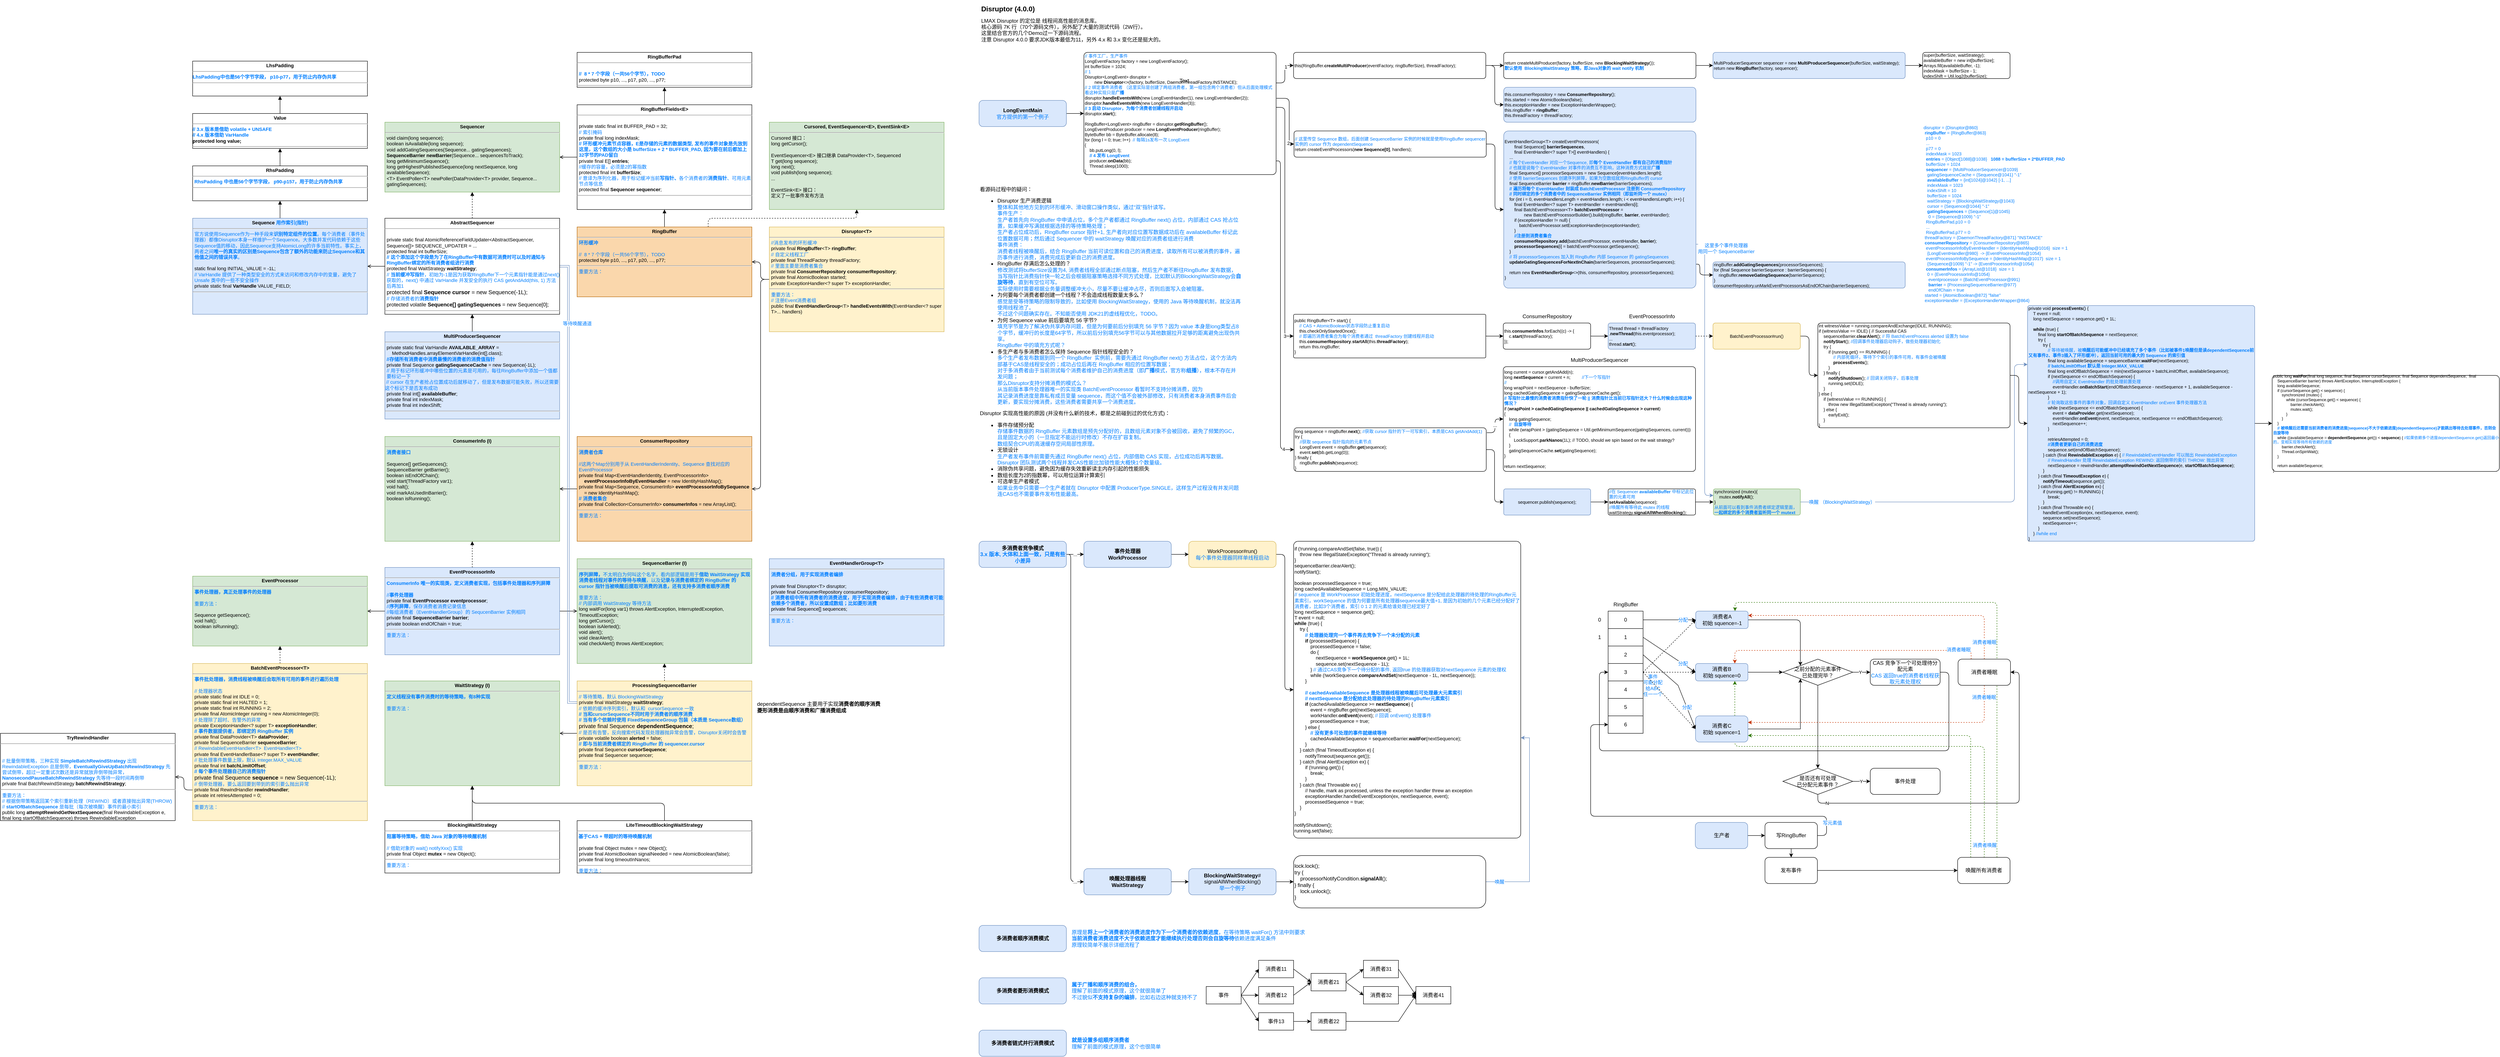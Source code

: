 <mxfile version="21.6.5" type="device">
  <diagram name="第 1 页" id="EZIj7stLJ7IglIkDNbZx">
    <mxGraphModel dx="4168" dy="1034" grid="1" gridSize="10" guides="1" tooltips="1" connect="1" arrows="1" fold="1" page="1" pageScale="1" pageWidth="827" pageHeight="1169" math="0" shadow="0">
      <root>
        <mxCell id="0" />
        <mxCell id="1" parent="0" />
        <mxCell id="ZpwxWgh1Q2fkPOIGbowT-67" style="edgeStyle=orthogonalEdgeStyle;rounded=1;orthogonalLoop=1;jettySize=auto;html=1;exitX=0.5;exitY=0;exitDx=0;exitDy=0;entryX=0.75;entryY=1;entryDx=0;entryDy=0;dashed=1;fillColor=#60a917;strokeColor=#2D7600;" edge="1" parent="1" source="ZpwxWgh1Q2fkPOIGbowT-55" target="ZpwxWgh1Q2fkPOIGbowT-20">
          <mxGeometry relative="1" as="geometry">
            <Array as="points">
              <mxPoint x="2341" y="1710" />
              <mxPoint x="1770" y="1710" />
            </Array>
          </mxGeometry>
        </mxCell>
        <mxCell id="ZpwxWgh1Q2fkPOIGbowT-68" style="edgeStyle=orthogonalEdgeStyle;rounded=1;orthogonalLoop=1;jettySize=auto;html=1;exitX=0.75;exitY=0;exitDx=0;exitDy=0;entryX=0.75;entryY=0;entryDx=0;entryDy=0;dashed=1;fillColor=#60a917;strokeColor=#2D7600;" edge="1" parent="1" source="ZpwxWgh1Q2fkPOIGbowT-55" target="ZpwxWgh1Q2fkPOIGbowT-19">
          <mxGeometry relative="1" as="geometry" />
        </mxCell>
        <mxCell id="fhfUE1HdMHP-IcORmnVZ-1" value="&lt;h1 style=&quot;font-size: 16px;&quot;&gt;&lt;font style=&quot;font-size: 16px;&quot;&gt;Disruptor (4.0.0)&lt;/font&gt;&lt;/h1&gt;&lt;div style=&quot;&quot;&gt;&lt;font style=&quot;&quot;&gt;LMAX Disruptor 的定位是 线程间高性能的消息库。&lt;br&gt;&lt;/font&gt;&lt;/div&gt;&lt;div style=&quot;&quot;&gt;核心源码 7K 行（70个源码文件），另外配了大量的测试代码（2W行）。&lt;/div&gt;&lt;div style=&quot;&quot;&gt;这里结合官方的几个Demo过一下源码流程。&lt;/div&gt;&lt;div style=&quot;&quot;&gt;注意 Disruptor 4.0.0 要求JDK版本最低为11，另外 4.x 和 3.x 变化还是挺大的。&lt;/div&gt;" style="text;html=1;strokeColor=none;fillColor=none;spacing=5;spacingTop=-20;whiteSpace=wrap;overflow=hidden;rounded=0;" parent="1" vertex="1">
          <mxGeometry x="40" y="10" width="440" height="90" as="geometry" />
        </mxCell>
        <mxCell id="fhfUE1HdMHP-IcORmnVZ-4" value="" style="edgeStyle=orthogonalEdgeStyle;rounded=1;orthogonalLoop=1;jettySize=auto;html=1;" parent="1" source="fhfUE1HdMHP-IcORmnVZ-2" target="fhfUE1HdMHP-IcORmnVZ-3" edge="1">
          <mxGeometry relative="1" as="geometry" />
        </mxCell>
        <mxCell id="fhfUE1HdMHP-IcORmnVZ-2" value="&lt;b&gt;LongEventMain&lt;/b&gt;&lt;br&gt;&lt;font color=&quot;#007fff&quot;&gt;官方提供的第一个例子&lt;/font&gt;" style="rounded=1;whiteSpace=wrap;html=1;fillColor=#dae8fc;strokeColor=#6c8ebf;" parent="1" vertex="1">
          <mxGeometry x="40" y="230" width="200" height="60" as="geometry" />
        </mxCell>
        <mxCell id="fhfUE1HdMHP-IcORmnVZ-9" value="" style="edgeStyle=orthogonalEdgeStyle;rounded=1;orthogonalLoop=1;jettySize=auto;html=1;exitX=1;exitY=0.45;exitDx=0;exitDy=0;exitPerimeter=0;entryX=0;entryY=0.5;entryDx=0;entryDy=0;" parent="1" source="fhfUE1HdMHP-IcORmnVZ-3" target="fhfUE1HdMHP-IcORmnVZ-8" edge="1">
          <mxGeometry relative="1" as="geometry">
            <Array as="points">
              <mxPoint x="740" y="246" />
              <mxPoint x="740" y="770" />
            </Array>
          </mxGeometry>
        </mxCell>
        <mxCell id="fhfUE1HdMHP-IcORmnVZ-10" value="3" style="edgeLabel;html=1;align=center;verticalAlign=middle;resizable=0;points=[];" parent="fhfUE1HdMHP-IcORmnVZ-9" vertex="1" connectable="0">
          <mxGeometry x="0.442" y="-3" relative="1" as="geometry">
            <mxPoint x="3" y="137" as="offset" />
          </mxGeometry>
        </mxCell>
        <mxCell id="fhfUE1HdMHP-IcORmnVZ-31" style="edgeStyle=orthogonalEdgeStyle;rounded=1;orthogonalLoop=1;jettySize=auto;html=1;exitX=1;exitY=0.25;exitDx=0;exitDy=0;" parent="1" source="fhfUE1HdMHP-IcORmnVZ-3" target="fhfUE1HdMHP-IcORmnVZ-32" edge="1">
          <mxGeometry relative="1" as="geometry">
            <mxPoint x="750" y="160" as="targetPoint" />
          </mxGeometry>
        </mxCell>
        <mxCell id="fhfUE1HdMHP-IcORmnVZ-63" value="1" style="edgeLabel;html=1;align=center;verticalAlign=middle;resizable=0;points=[];" parent="fhfUE1HdMHP-IcORmnVZ-31" vertex="1" connectable="0">
          <mxGeometry x="0.555" y="-3" relative="1" as="geometry">
            <mxPoint as="offset" />
          </mxGeometry>
        </mxCell>
        <mxCell id="fhfUE1HdMHP-IcORmnVZ-60" style="edgeStyle=orthogonalEdgeStyle;rounded=1;orthogonalLoop=1;jettySize=auto;html=1;exitX=1.002;exitY=0.376;exitDx=0;exitDy=0;exitPerimeter=0;" parent="1" source="fhfUE1HdMHP-IcORmnVZ-3" target="fhfUE1HdMHP-IcORmnVZ-59" edge="1">
          <mxGeometry relative="1" as="geometry">
            <Array as="points">
              <mxPoint x="750" y="225" />
              <mxPoint x="750" y="330" />
            </Array>
          </mxGeometry>
        </mxCell>
        <mxCell id="fhfUE1HdMHP-IcORmnVZ-64" value="2" style="edgeLabel;html=1;align=center;verticalAlign=middle;resizable=0;points=[];" parent="fhfUE1HdMHP-IcORmnVZ-60" vertex="1" connectable="0">
          <mxGeometry x="0.825" y="-2" relative="1" as="geometry">
            <mxPoint as="offset" />
          </mxGeometry>
        </mxCell>
        <mxCell id="fhfUE1HdMHP-IcORmnVZ-67" style="edgeStyle=orthogonalEdgeStyle;rounded=1;orthogonalLoop=1;jettySize=auto;html=1;exitX=0.998;exitY=0.888;exitDx=0;exitDy=0;entryX=0;entryY=0.5;entryDx=0;entryDy=0;exitPerimeter=0;" parent="1" source="fhfUE1HdMHP-IcORmnVZ-3" target="fhfUE1HdMHP-IcORmnVZ-66" edge="1">
          <mxGeometry relative="1" as="geometry">
            <Array as="points">
              <mxPoint x="730" y="369" />
              <mxPoint x="730" y="1030" />
            </Array>
          </mxGeometry>
        </mxCell>
        <mxCell id="fhfUE1HdMHP-IcORmnVZ-70" value="4" style="edgeLabel;html=1;align=center;verticalAlign=middle;resizable=0;points=[];" parent="fhfUE1HdMHP-IcORmnVZ-67" vertex="1" connectable="0">
          <mxGeometry x="0.933" y="1" relative="1" as="geometry">
            <mxPoint as="offset" />
          </mxGeometry>
        </mxCell>
        <mxCell id="fhfUE1HdMHP-IcORmnVZ-3" value="&lt;div&gt;&lt;font color=&quot;#007fff&quot;&gt;// 事件工厂，生产事件&lt;/font&gt;&lt;/div&gt;&lt;div&gt;LongEventFactory factory = new LongEventFactory();&lt;/div&gt;&lt;div&gt;int bufferSize = 1024;&lt;/div&gt;&lt;div&gt;&lt;font color=&quot;#007fff&quot;&gt;// 1&amp;nbsp;&lt;/font&gt;&lt;/div&gt;&lt;div&gt;&lt;span style=&quot;background-color: initial;&quot;&gt;Disruptor&amp;lt;LongEvent&amp;gt; disruptor =&lt;/span&gt;&lt;br&gt;&lt;/div&gt;&lt;div&gt;&amp;nbsp; &amp;nbsp; &amp;nbsp; &amp;nbsp; new &lt;b&gt;Disruptor&lt;/b&gt;&amp;lt;&amp;gt;(factory, bufferSize, DaemonThreadFactory.INSTANCE);&lt;/div&gt;&lt;div&gt;&lt;font color=&quot;#007fff&quot;&gt;// 2 绑定事件消费者 （这里实际是创建了两组消费者，第一组包含两个消费者）但从后面处理模式看这种实现只是&lt;b&gt;广播&lt;/b&gt;&lt;/font&gt;&lt;/div&gt;&lt;div&gt;disruptor.&lt;b&gt;handleEventsWith&lt;/b&gt;(new LongEventHandler(1), new LongEventHandler(2));&lt;/div&gt;&lt;div&gt;disruptor.&lt;b&gt;handleEventsWith&lt;/b&gt;(new LongEventHandler(3));&lt;/div&gt;&lt;div&gt;&lt;b style=&quot;color: rgb(0, 127, 255); background-color: initial;&quot;&gt;// 3 启动 Disruptor，为每个消费者创建线程并启动&lt;/b&gt;&lt;br&gt;&lt;/div&gt;&lt;div&gt;disruptor.&lt;b&gt;start&lt;/b&gt;();&lt;/div&gt;&lt;div&gt;&lt;br&gt;&lt;/div&gt;&lt;div&gt;RingBuffer&amp;lt;LongEvent&amp;gt; ringBuffer = disruptor.&lt;b&gt;getRingBuffer&lt;/b&gt;();&lt;/div&gt;&lt;div&gt;LongEventProducer producer = new &lt;b&gt;LongEventProducer&lt;/b&gt;(ringBuffer);&lt;/div&gt;&lt;div&gt;ByteBuffer bb = ByteBuffer.allocate(8);&lt;/div&gt;&lt;div&gt;for (long l = 0; true; l++)&amp;nbsp; &lt;font color=&quot;#007fff&quot;&gt;// 每隔1s发布一次 LongEvent&lt;/font&gt;&lt;/div&gt;&lt;div&gt;{&lt;/div&gt;&lt;div&gt;&amp;nbsp; &amp;nbsp; bb.putLong(0, l);&lt;/div&gt;&lt;div&gt;&lt;font color=&quot;#007fff&quot;&gt;&lt;b&gt;&amp;nbsp; &amp;nbsp; // 4 发布 LongEvent&lt;/b&gt;&lt;/font&gt;&lt;/div&gt;&lt;div&gt;&amp;nbsp; &amp;nbsp; producer.&lt;b&gt;onData&lt;/b&gt;(bb);&lt;/div&gt;&lt;div&gt;&amp;nbsp; &amp;nbsp; Thread.sleep(1000);&lt;/div&gt;&lt;div&gt;}&lt;/div&gt;" style="rounded=1;whiteSpace=wrap;html=1;fontSize=10;align=left;arcSize=3;" parent="1" vertex="1">
          <mxGeometry x="280" y="120" width="440" height="280" as="geometry" />
        </mxCell>
        <mxCell id="fhfUE1HdMHP-IcORmnVZ-14" style="edgeStyle=orthogonalEdgeStyle;rounded=1;orthogonalLoop=1;jettySize=auto;html=1;exitX=0;exitY=0.5;exitDx=0;exitDy=0;entryX=1;entryY=0.5;entryDx=0;entryDy=0;endArrow=open;endFill=0;" parent="1" source="fhfUE1HdMHP-IcORmnVZ-7" target="fhfUE1HdMHP-IcORmnVZ-13" edge="1">
          <mxGeometry relative="1" as="geometry" />
        </mxCell>
        <mxCell id="fhfUE1HdMHP-IcORmnVZ-39" style="edgeStyle=orthogonalEdgeStyle;rounded=1;orthogonalLoop=1;jettySize=auto;html=1;exitX=0;exitY=0.5;exitDx=0;exitDy=0;entryX=1;entryY=0.5;entryDx=0;entryDy=0;endArrow=open;endFill=0;" parent="1" source="fhfUE1HdMHP-IcORmnVZ-7" target="fhfUE1HdMHP-IcORmnVZ-38" edge="1">
          <mxGeometry relative="1" as="geometry" />
        </mxCell>
        <mxCell id="fhfUE1HdMHP-IcORmnVZ-7" value="&lt;p style=&quot;margin: 4px 0px 0px; text-align: center; font-size: 11px;&quot;&gt;&lt;b style=&quot;font-size: 11px;&quot;&gt;Disruptor&amp;lt;T&amp;gt;&lt;/b&gt;&lt;br style=&quot;font-size: 11px;&quot;&gt;&lt;/p&gt;&lt;hr style=&quot;font-size: 11px;&quot;&gt;&lt;p style=&quot;margin: 0px 0px 0px 4px; font-size: 11px;&quot;&gt;&lt;font color=&quot;#007fff&quot;&gt;//消息发布的环形缓冲&lt;/font&gt;&lt;/p&gt;&lt;p style=&quot;margin: 0px 0px 0px 4px; font-size: 11px;&quot;&gt;private final &lt;b&gt;RingBuffer&lt;/b&gt;&amp;lt;T&amp;gt; &lt;b&gt;ringBuffer&lt;/b&gt;;&lt;/p&gt;&lt;p style=&quot;margin: 0px 0px 0px 4px; font-size: 11px;&quot;&gt;&lt;font color=&quot;#007fff&quot;&gt;// 自定义线程工厂&lt;/font&gt;&lt;/p&gt;&lt;p style=&quot;margin: 0px 0px 0px 4px; font-size: 11px;&quot;&gt;private final ThreadFactory threadFactory;&lt;/p&gt;&lt;p style=&quot;margin: 0px 0px 0px 4px; font-size: 11px;&quot;&gt;&lt;font color=&quot;#007fff&quot;&gt;// 里面主要是消费者集合&lt;/font&gt;&lt;/p&gt;&lt;p style=&quot;margin: 0px 0px 0px 4px; font-size: 11px;&quot;&gt;private final &lt;b&gt;ConsumerRepository&lt;/b&gt; &lt;b&gt;consumerRepository&lt;/b&gt;;&lt;/p&gt;&lt;p style=&quot;margin: 0px 0px 0px 4px; font-size: 11px;&quot;&gt;private final AtomicBoolean started;&lt;/p&gt;&lt;p style=&quot;margin: 0px 0px 0px 4px; font-size: 11px;&quot;&gt;private ExceptionHandler&amp;lt;? super T&amp;gt; exceptionHandler;&lt;/p&gt;&lt;hr style=&quot;font-size: 11px;&quot;&gt;&lt;p style=&quot;margin: 0px 0px 0px 4px; font-size: 11px;&quot;&gt;&lt;font color=&quot;#007fff&quot; style=&quot;font-size: 11px;&quot;&gt;重要方法：&lt;/font&gt;&lt;/p&gt;&lt;p style=&quot;margin: 0px 0px 0px 4px; font-size: 11px;&quot;&gt;&lt;font color=&quot;#007fff&quot; style=&quot;font-size: 11px;&quot;&gt;// 注册Event消费者组&lt;/font&gt;&lt;/p&gt;&lt;p style=&quot;margin: 0px 0px 0px 4px;&quot;&gt;public final &lt;b&gt;EventHandlerGroup&lt;/b&gt;&amp;lt;T&amp;gt; &lt;b&gt;handleEventsWith&lt;/b&gt;(EventHandler&amp;lt;? super T&amp;gt;... handlers)&lt;br&gt;&lt;/p&gt;" style="verticalAlign=top;align=left;overflow=fill;fontSize=11;fontFamily=Helvetica;html=1;whiteSpace=wrap;fillColor=#fff2cc;strokeColor=#d6b656;" parent="1" vertex="1">
          <mxGeometry x="-440" y="520" width="400" height="240" as="geometry" />
        </mxCell>
        <mxCell id="fhfUE1HdMHP-IcORmnVZ-12" value="" style="edgeStyle=orthogonalEdgeStyle;rounded=1;orthogonalLoop=1;jettySize=auto;html=1;" parent="1" source="fhfUE1HdMHP-IcORmnVZ-8" target="fhfUE1HdMHP-IcORmnVZ-11" edge="1">
          <mxGeometry relative="1" as="geometry" />
        </mxCell>
        <mxCell id="fhfUE1HdMHP-IcORmnVZ-8" value="&lt;div&gt;public RingBuffer&amp;lt;T&amp;gt; start() {&lt;/div&gt;&lt;div&gt;&lt;font color=&quot;#007fff&quot;&gt;&amp;nbsp; &amp;nbsp; // CAS + AtomicBoolean&lt;/font&gt;&lt;font color=&quot;#007fff&quot;&gt;状态字段防止重复启动&lt;/font&gt;&lt;/div&gt;&lt;div&gt;&amp;nbsp; &amp;nbsp; this.checkOnlyStartedOnce();&lt;/div&gt;&lt;div&gt;&lt;font color=&quot;#007fff&quot;&gt;&amp;nbsp; &amp;nbsp; // 即遍历消费者集合为每个消费者通过&amp;nbsp; threadFactory 创建线程并启动&lt;/font&gt;&lt;/div&gt;&lt;div&gt;&amp;nbsp; &amp;nbsp; this.&lt;b&gt;consumerRepository&lt;/b&gt;.&lt;b&gt;startAll&lt;/b&gt;(&lt;span style=&quot;background-color: initial;&quot;&gt;this.&lt;/span&gt;&lt;b style=&quot;background-color: initial;&quot;&gt;threadFactory&lt;/b&gt;&lt;span style=&quot;background-color: initial;&quot;&gt;);&lt;/span&gt;&lt;/div&gt;&lt;div&gt;&amp;nbsp; &amp;nbsp; return this.ringBuffer;&lt;/div&gt;&lt;div&gt;}&lt;/div&gt;" style="rounded=1;whiteSpace=wrap;html=1;fontSize=10;align=left;arcSize=3;" parent="1" vertex="1">
          <mxGeometry x="760" y="720" width="440" height="100" as="geometry" />
        </mxCell>
        <mxCell id="fhfUE1HdMHP-IcORmnVZ-28" value="" style="edgeStyle=orthogonalEdgeStyle;rounded=1;orthogonalLoop=1;jettySize=auto;html=1;" parent="1" source="fhfUE1HdMHP-IcORmnVZ-11" target="fhfUE1HdMHP-IcORmnVZ-27" edge="1">
          <mxGeometry relative="1" as="geometry" />
        </mxCell>
        <mxCell id="fhfUE1HdMHP-IcORmnVZ-11" value="&lt;div&gt;this.&lt;b&gt;consumerInfos&lt;/b&gt;.forEach((c) -&amp;gt; {&lt;/div&gt;&lt;div&gt;&amp;nbsp; &amp;nbsp; c.&lt;b&gt;start&lt;/b&gt;(threadFactory);&lt;/div&gt;&lt;div&gt;});&lt;/div&gt;" style="rounded=1;whiteSpace=wrap;html=1;fontSize=10;align=left;arcSize=9;" parent="1" vertex="1">
          <mxGeometry x="1240" y="740" width="200" height="60" as="geometry" />
        </mxCell>
        <mxCell id="fhfUE1HdMHP-IcORmnVZ-17" style="edgeStyle=orthogonalEdgeStyle;rounded=1;orthogonalLoop=1;jettySize=auto;html=1;exitX=0;exitY=0.5;exitDx=0;exitDy=0;entryX=1;entryY=0.5;entryDx=0;entryDy=0;endArrow=open;endFill=0;" parent="1" source="fhfUE1HdMHP-IcORmnVZ-13" target="fhfUE1HdMHP-IcORmnVZ-16" edge="1">
          <mxGeometry relative="1" as="geometry" />
        </mxCell>
        <mxCell id="fhfUE1HdMHP-IcORmnVZ-13" value="&lt;p style=&quot;margin: 4px 0px 0px; text-align: center;&quot;&gt;&lt;b&gt;ConsumerRepository&lt;/b&gt;&lt;br style=&quot;font-size: 11px;&quot;&gt;&lt;/p&gt;&lt;hr style=&quot;font-size: 11px;&quot;&gt;&lt;p style=&quot;margin: 0px 0px 0px 4px; font-size: 11px;&quot;&gt;&lt;b&gt;&lt;font color=&quot;#007fff&quot;&gt;消费者仓库&lt;/font&gt;&lt;/b&gt;&lt;/p&gt;&lt;p style=&quot;margin: 0px 0px 0px 4px; font-size: 11px;&quot;&gt;&lt;b&gt;&lt;font color=&quot;#007fff&quot;&gt;&lt;br&gt;&lt;/font&gt;&lt;/b&gt;&lt;/p&gt;&lt;p style=&quot;margin: 0px 0px 0px 4px; font-size: 11px;&quot;&gt;&lt;font color=&quot;#007fff&quot;&gt;//这两个Map分别用于从 EventHandlerIndentity、Sequence 查找对应的EventProcessor&lt;/font&gt;&lt;/p&gt;&lt;p style=&quot;margin: 0px 0px 0px 4px;&quot;&gt;private final Map&amp;lt;EventHandlerIdentity, EventProcessorInfo&amp;gt; &lt;br&gt;&lt;b&gt;&amp;nbsp; &amp;nbsp; eventProcessorInfoByEventHandler&lt;/b&gt; = new IdentityHashMap();&lt;/p&gt;&lt;p style=&quot;margin: 0px 0px 0px 4px;&quot;&gt;private final Map&amp;lt;Sequence, ConsumerInfo&amp;gt; &lt;b&gt;eventProcessorInfoBySequence&lt;/b&gt;&amp;nbsp; &lt;br&gt;&amp;nbsp; &amp;nbsp; = new IdentityHashMap();&lt;/p&gt;&lt;p style=&quot;margin: 0px 0px 0px 4px;&quot;&gt;&lt;font color=&quot;#007fff&quot;&gt;&lt;b&gt;// 消费者集合&lt;/b&gt;&lt;/font&gt;&lt;/p&gt;&lt;p style=&quot;margin: 0px 0px 0px 4px;&quot;&gt;private final Collection&amp;lt;ConsumerInfo&amp;gt; &lt;b&gt;consumerInfos&lt;/b&gt; = new ArrayList();&lt;/p&gt;&lt;hr style=&quot;font-size: 11px;&quot;&gt;&lt;p style=&quot;margin: 0px 0px 0px 4px; font-size: 11px;&quot;&gt;&lt;font color=&quot;#007fff&quot; style=&quot;font-size: 11px;&quot;&gt;重要方法：&lt;/font&gt;&lt;/p&gt;&lt;p style=&quot;margin: 0px 0px 0px 4px; font-size: 11px;&quot;&gt;&lt;br&gt;&lt;/p&gt;" style="verticalAlign=top;align=left;overflow=fill;fontSize=11;fontFamily=Helvetica;html=1;whiteSpace=wrap;fillColor=#fad7ac;strokeColor=#b46504;" parent="1" vertex="1">
          <mxGeometry x="-880" y="1000" width="400" height="240" as="geometry" />
        </mxCell>
        <mxCell id="fhfUE1HdMHP-IcORmnVZ-15" value="ConsumerRepository" style="text;html=1;align=center;verticalAlign=middle;resizable=0;points=[];autosize=1;strokeColor=none;fillColor=none;" parent="1" vertex="1">
          <mxGeometry x="1270" y="710" width="140" height="30" as="geometry" />
        </mxCell>
        <mxCell id="fhfUE1HdMHP-IcORmnVZ-16" value="&lt;p style=&quot;margin: 4px 0px 0px; text-align: center;&quot;&gt;&lt;b&gt;ConsumerInfo (I)&lt;/b&gt;&lt;br style=&quot;font-size: 11px;&quot;&gt;&lt;/p&gt;&lt;hr style=&quot;font-size: 11px;&quot;&gt;&lt;p style=&quot;margin: 0px 0px 0px 4px; font-size: 11px;&quot;&gt;&lt;font color=&quot;#007fff&quot;&gt;&lt;b&gt;消费者接口&lt;/b&gt;&lt;/font&gt;&lt;/p&gt;&lt;p style=&quot;margin: 0px 0px 0px 4px; font-size: 11px;&quot;&gt;&lt;font color=&quot;#007fff&quot;&gt;&lt;br&gt;&lt;/font&gt;&lt;/p&gt;&lt;p style=&quot;margin: 0px 0px 0px 4px;&quot;&gt;Sequence[] getSequences();&lt;/p&gt;&lt;p style=&quot;margin: 0px 0px 0px 4px;&quot;&gt;SequenceBarrier getBarrier();&lt;/p&gt;&lt;p style=&quot;margin: 0px 0px 0px 4px;&quot;&gt;boolean isEndOfChain();&lt;/p&gt;&lt;p style=&quot;margin: 0px 0px 0px 4px;&quot;&gt;void start(ThreadFactory var1);&lt;/p&gt;&lt;p style=&quot;margin: 0px 0px 0px 4px;&quot;&gt;void halt();&lt;/p&gt;&lt;p style=&quot;margin: 0px 0px 0px 4px;&quot;&gt;void markAsUsedInBarrier();&lt;/p&gt;&lt;p style=&quot;margin: 0px 0px 0px 4px;&quot;&gt;boolean isRunning();&lt;/p&gt;&lt;p style=&quot;margin: 0px 0px 0px 4px; font-size: 11px;&quot;&gt;&lt;br&gt;&lt;/p&gt;" style="verticalAlign=top;align=left;overflow=fill;fontSize=11;fontFamily=Helvetica;html=1;whiteSpace=wrap;fillColor=#d5e8d4;strokeColor=#82b366;" parent="1" vertex="1">
          <mxGeometry x="-1320" y="1000" width="400" height="240" as="geometry" />
        </mxCell>
        <mxCell id="fhfUE1HdMHP-IcORmnVZ-19" style="edgeStyle=orthogonalEdgeStyle;rounded=1;orthogonalLoop=1;jettySize=auto;html=1;exitX=0.5;exitY=0;exitDx=0;exitDy=0;entryX=0.5;entryY=1;entryDx=0;entryDy=0;endArrow=block;endFill=1;dashed=1;" parent="1" source="fhfUE1HdMHP-IcORmnVZ-18" target="fhfUE1HdMHP-IcORmnVZ-16" edge="1">
          <mxGeometry relative="1" as="geometry" />
        </mxCell>
        <mxCell id="fhfUE1HdMHP-IcORmnVZ-21" style="edgeStyle=orthogonalEdgeStyle;rounded=1;orthogonalLoop=1;jettySize=auto;html=1;exitX=0;exitY=0.5;exitDx=0;exitDy=0;endArrow=open;endFill=0;" parent="1" source="fhfUE1HdMHP-IcORmnVZ-18" target="fhfUE1HdMHP-IcORmnVZ-20" edge="1">
          <mxGeometry relative="1" as="geometry" />
        </mxCell>
        <mxCell id="fhfUE1HdMHP-IcORmnVZ-26" style="edgeStyle=orthogonalEdgeStyle;rounded=1;orthogonalLoop=1;jettySize=auto;html=1;exitX=1;exitY=0.5;exitDx=0;exitDy=0;endArrow=open;endFill=0;" parent="1" source="fhfUE1HdMHP-IcORmnVZ-18" target="fhfUE1HdMHP-IcORmnVZ-22" edge="1">
          <mxGeometry relative="1" as="geometry" />
        </mxCell>
        <mxCell id="fhfUE1HdMHP-IcORmnVZ-18" value="&lt;p style=&quot;margin: 4px 0px 0px; text-align: center;&quot;&gt;&lt;b&gt;EventProcessorInfo&lt;/b&gt;&lt;br style=&quot;font-size: 11px;&quot;&gt;&lt;/p&gt;&lt;hr style=&quot;font-size: 11px;&quot;&gt;&lt;p style=&quot;margin: 0px 0px 0px 4px; font-size: 11px;&quot;&gt;&lt;font color=&quot;#007fff&quot;&gt;&lt;b&gt;ConsumerInfo 唯一的实现类，定义消费者实现，包括事件处理器和序列屏障&lt;/b&gt;&lt;/font&gt;&lt;/p&gt;&lt;p style=&quot;margin: 0px 0px 0px 4px; font-size: 11px;&quot;&gt;&lt;font color=&quot;#007fff&quot;&gt;&lt;br&gt;&lt;/font&gt;&lt;/p&gt;&lt;p style=&quot;margin: 0px 0px 0px 4px; font-size: 11px;&quot;&gt;&lt;font color=&quot;#007fff&quot;&gt;//&lt;b&gt;事件处理器&lt;/b&gt;&lt;/font&gt;&lt;/p&gt;&lt;p style=&quot;margin: 0px 0px 0px 4px;&quot;&gt;private final &lt;b&gt;EventProcessor&lt;/b&gt; &lt;b&gt;eventprocessor&lt;/b&gt;;&lt;/p&gt;&lt;p style=&quot;margin: 0px 0px 0px 4px;&quot;&gt;&lt;font color=&quot;#007fff&quot;&gt;//&lt;b&gt;序列屏障&lt;/b&gt;，保存消费者消费记录信息&amp;nbsp;&lt;/font&gt;&lt;/p&gt;&lt;p style=&quot;margin: 0px 0px 0px 4px;&quot;&gt;&lt;font color=&quot;#007fff&quot;&gt;//每组消费者（EventHandlerGroup）的 SequcenBarrier 实例相同&lt;/font&gt;&lt;/p&gt;&lt;p style=&quot;margin: 0px 0px 0px 4px;&quot;&gt;private final &lt;b&gt;SequenceBarrier&lt;/b&gt; &lt;b&gt;barrier&lt;/b&gt;;&lt;/p&gt;&lt;p style=&quot;margin: 0px 0px 0px 4px;&quot;&gt;private boolean endOfChain = true;&lt;/p&gt;&lt;hr style=&quot;font-size: 11px;&quot;&gt;&lt;p style=&quot;margin: 0px 0px 0px 4px; font-size: 11px;&quot;&gt;&lt;font color=&quot;#007fff&quot; style=&quot;font-size: 11px;&quot;&gt;重要方法：&lt;/font&gt;&lt;/p&gt;&lt;p style=&quot;margin: 0px 0px 0px 4px; font-size: 11px;&quot;&gt;&lt;br&gt;&lt;/p&gt;" style="verticalAlign=top;align=left;overflow=fill;fontSize=11;fontFamily=Helvetica;html=1;whiteSpace=wrap;fillColor=#dae8fc;strokeColor=#6c8ebf;" parent="1" vertex="1">
          <mxGeometry x="-1320" y="1300" width="400" height="200" as="geometry" />
        </mxCell>
        <mxCell id="fhfUE1HdMHP-IcORmnVZ-20" value="&lt;p style=&quot;margin: 4px 0px 0px; text-align: center;&quot;&gt;&lt;b&gt;EventProcessor&lt;/b&gt;&lt;br style=&quot;font-size: 11px;&quot;&gt;&lt;/p&gt;&lt;hr style=&quot;font-size: 11px;&quot;&gt;&lt;p style=&quot;margin: 0px 0px 0px 4px; font-size: 11px;&quot;&gt;&lt;span style=&quot;color: rgb(0, 127, 255); background-color: initial;&quot;&gt;&lt;b&gt;事件处理器，真正处理事件的处理器&lt;/b&gt;&lt;/span&gt;&lt;/p&gt;&lt;p style=&quot;margin: 0px 0px 0px 4px; font-size: 11px;&quot;&gt;&lt;span style=&quot;color: rgb(0, 127, 255); background-color: initial;&quot;&gt;&lt;br&gt;&lt;/span&gt;&lt;/p&gt;&lt;p style=&quot;margin: 0px 0px 0px 4px; font-size: 11px;&quot;&gt;&lt;span style=&quot;color: rgb(0, 127, 255); background-color: initial;&quot;&gt;重要方法：&lt;/span&gt;&lt;br&gt;&lt;/p&gt;&lt;p style=&quot;margin: 0px 0px 0px 4px; font-size: 11px;&quot;&gt;&lt;br&gt;&lt;/p&gt;&lt;p style=&quot;margin: 0px 0px 0px 4px;&quot;&gt;Sequence getSequence();&lt;/p&gt;&lt;p style=&quot;margin: 0px 0px 0px 4px;&quot;&gt;void halt();&lt;/p&gt;&lt;p style=&quot;margin: 0px 0px 0px 4px;&quot;&gt;boolean isRunning();&lt;/p&gt;" style="verticalAlign=top;align=left;overflow=fill;fontSize=11;fontFamily=Helvetica;html=1;whiteSpace=wrap;fillColor=#d5e8d4;strokeColor=#82b366;" parent="1" vertex="1">
          <mxGeometry x="-1760" y="1320" width="400" height="160" as="geometry" />
        </mxCell>
        <mxCell id="fhfUE1HdMHP-IcORmnVZ-22" value="&lt;p style=&quot;margin: 4px 0px 0px; text-align: center;&quot;&gt;&lt;b&gt;SequenceBarrier (I)&lt;/b&gt;&lt;br style=&quot;font-size: 11px;&quot;&gt;&lt;/p&gt;&lt;hr style=&quot;font-size: 11px;&quot;&gt;&lt;p style=&quot;margin: 0px 0px 0px 4px; font-size: 11px;&quot;&gt;&lt;/p&gt;&lt;p style=&quot;margin: 0px 0px 0px 4px; font-size: 11px;&quot;&gt;&lt;font style=&quot;&quot; color=&quot;#007fff&quot;&gt;&lt;b&gt;序列屏障，&lt;/b&gt;不太明白为何叫这个名字，看内部逻辑是用于&lt;b&gt;借助 WaitStrategy 实现消费者线程对事件的等待与唤醒&lt;/b&gt;，以及&lt;b&gt;记录与消费者绑定的 RingBuffer 的 cursor 指针当被唤醒后提取可消费的消息，还有支持多消费者顺序消费&lt;/b&gt;&lt;/font&gt;&lt;/p&gt;&lt;p style=&quot;margin: 0px 0px 0px 4px; font-size: 11px;&quot;&gt;&lt;font color=&quot;#007fff&quot; style=&quot;font-size: 11px;&quot;&gt;&lt;br&gt;&lt;/font&gt;&lt;/p&gt;&lt;p style=&quot;margin: 0px 0px 0px 4px; font-size: 11px;&quot;&gt;&lt;font color=&quot;#007fff&quot; style=&quot;font-size: 11px;&quot;&gt;重要方法：&lt;/font&gt;&lt;/p&gt;&lt;p style=&quot;margin: 0px 0px 0px 4px;&quot;&gt;&lt;font color=&quot;#007fff&quot;&gt;// 内部调用 WaitStrategy 等待方法&lt;/font&gt;&lt;/p&gt;&lt;p style=&quot;margin: 0px 0px 0px 4px;&quot;&gt;long waitFor(long var1) throws AlertException, InterruptedException, TimeoutException;&lt;/p&gt;&lt;p style=&quot;margin: 0px 0px 0px 4px;&quot;&gt;long getCursor();&lt;/p&gt;&lt;p style=&quot;margin: 0px 0px 0px 4px;&quot;&gt;boolean isAlerted();&lt;/p&gt;&lt;p style=&quot;margin: 0px 0px 0px 4px;&quot;&gt;void alert();&lt;/p&gt;&lt;p style=&quot;margin: 0px 0px 0px 4px;&quot;&gt;void clearAlert();&lt;/p&gt;&lt;p style=&quot;margin: 0px 0px 0px 4px;&quot;&gt;void checkAlert() throws AlertException;&lt;/p&gt;" style="verticalAlign=top;align=left;overflow=fill;fontSize=11;fontFamily=Helvetica;html=1;whiteSpace=wrap;fillColor=#d5e8d4;strokeColor=#82b366;" parent="1" vertex="1">
          <mxGeometry x="-880" y="1280" width="400" height="240" as="geometry" />
        </mxCell>
        <mxCell id="fhfUE1HdMHP-IcORmnVZ-25" style="edgeStyle=orthogonalEdgeStyle;rounded=1;orthogonalLoop=1;jettySize=auto;html=1;exitX=0.5;exitY=0;exitDx=0;exitDy=0;endArrow=block;endFill=1;dashed=1;" parent="1" source="fhfUE1HdMHP-IcORmnVZ-23" target="fhfUE1HdMHP-IcORmnVZ-20" edge="1">
          <mxGeometry relative="1" as="geometry" />
        </mxCell>
        <mxCell id="ZpwxWgh1Q2fkPOIGbowT-118" style="edgeStyle=orthogonalEdgeStyle;rounded=1;orthogonalLoop=1;jettySize=auto;html=1;exitX=0.001;exitY=0.805;exitDx=0;exitDy=0;endArrow=open;endFill=0;exitPerimeter=0;" edge="1" parent="1" source="fhfUE1HdMHP-IcORmnVZ-23" target="ZpwxWgh1Q2fkPOIGbowT-117">
          <mxGeometry relative="1" as="geometry" />
        </mxCell>
        <mxCell id="fhfUE1HdMHP-IcORmnVZ-23" value="&lt;p style=&quot;margin: 4px 0px 0px; text-align: center;&quot;&gt;&lt;b&gt;BatchEventProcessor&amp;lt;T&amp;gt;&lt;/b&gt;&lt;br style=&quot;font-size: 11px;&quot;&gt;&lt;/p&gt;&lt;hr style=&quot;font-size: 11px;&quot;&gt;&lt;p style=&quot;margin: 0px 0px 0px 4px; font-size: 11px;&quot;&gt;&lt;b&gt;&lt;font color=&quot;#007fff&quot;&gt;事件批处理器，消费线程被唤醒后会取所有可用的事件进行遍历处理&lt;/font&gt;&lt;/b&gt;&lt;/p&gt;&lt;p style=&quot;margin: 0px 0px 0px 4px; font-size: 11px;&quot;&gt;&lt;br&gt;&lt;/p&gt;&lt;p style=&quot;margin: 0px 0px 0px 4px; font-size: 11px;&quot;&gt;&lt;font color=&quot;#007fff&quot;&gt;// 处理器状态&lt;/font&gt;&lt;/p&gt;&lt;p style=&quot;margin: 0px 0px 0px 4px;&quot;&gt;private static final int IDLE = 0;&lt;/p&gt;&lt;p style=&quot;margin: 0px 0px 0px 4px;&quot;&gt;private static final int HALTED = 1;&lt;/p&gt;&lt;p style=&quot;margin: 0px 0px 0px 4px;&quot;&gt;private static final int RUNNING = 2;&lt;/p&gt;&lt;p style=&quot;margin: 0px 0px 0px 4px;&quot;&gt;private final AtomicInteger running = new AtomicInteger(0);&lt;/p&gt;&lt;p style=&quot;margin: 0px 0px 0px 4px;&quot;&gt;&lt;font color=&quot;#007fff&quot;&gt;// 处理除了超时、告警外的异常&lt;/font&gt;&lt;/p&gt;&lt;p style=&quot;margin: 0px 0px 0px 4px;&quot;&gt;private ExceptionHandler&amp;lt;? super T&amp;gt; &lt;b&gt;exceptionHandler&lt;/b&gt;;&lt;/p&gt;&lt;p style=&quot;margin: 0px 0px 0px 4px;&quot;&gt;&lt;font color=&quot;#007fff&quot;&gt;&lt;b&gt;// 事件数据提供者，即绑定的 RingBuffer 实例&lt;/b&gt;&lt;/font&gt;&lt;/p&gt;&lt;p style=&quot;margin: 0px 0px 0px 4px;&quot;&gt;private final DataProvider&amp;lt;T&amp;gt; &lt;b&gt;dataProvider&lt;/b&gt;;&lt;/p&gt;&lt;p style=&quot;margin: 0px 0px 0px 4px;&quot;&gt;private final SequenceBarrier &lt;b&gt;sequenceBarrier&lt;/b&gt;;&lt;/p&gt;&lt;p style=&quot;margin: 0px 0px 0px 4px;&quot;&gt;&lt;font color=&quot;#007fff&quot;&gt;//&amp;nbsp;&lt;span style=&quot;background-color: initial;&quot;&gt;RewindableEventHandler&amp;lt;T&amp;gt;&amp;nbsp;&amp;nbsp;&lt;/span&gt;&lt;/font&gt;&lt;span style=&quot;background-color: initial;&quot;&gt;&lt;font color=&quot;#007fff&quot;&gt;EventHandler&amp;lt;T&amp;gt;&lt;/font&gt;&lt;/span&gt;&lt;/p&gt;&lt;p style=&quot;margin: 0px 0px 0px 4px;&quot;&gt;private final EventHandlerBase&amp;lt;? super T&amp;gt; &lt;b&gt;eventHandler&lt;/b&gt;;&lt;/p&gt;&lt;p style=&quot;margin: 0px 0px 0px 4px;&quot;&gt;&lt;font color=&quot;#007fff&quot;&gt;// 批处理事件数量上限，默认 Integer.MAX_VALUE&lt;/font&gt;&lt;/p&gt;&lt;p style=&quot;margin: 0px 0px 0px 4px;&quot;&gt;private final int &lt;b&gt;batchLimitOffset&lt;/b&gt;;&lt;/p&gt;&lt;p style=&quot;margin: 0px 0px 0px 4px;&quot;&gt;&lt;font color=&quot;#007fff&quot;&gt;&lt;b&gt;// 每个事件处理器自己的消费指针&lt;/b&gt;&lt;/font&gt;&lt;/p&gt;&lt;p style=&quot;margin: 0px 0px 0px 4px; font-size: 13px;&quot;&gt;&lt;font style=&quot;font-size: 13px;&quot;&gt;private final Sequence &lt;b style=&quot;&quot;&gt;sequence&lt;/b&gt; = new Sequence(-1L);&lt;/font&gt;&lt;/p&gt;&lt;p style=&quot;margin: 0px 0px 0px 4px;&quot;&gt;&lt;font color=&quot;#007fff&quot; style=&quot;font-size: 11px;&quot;&gt;// 倒带处理器，要么返回要到带到的索引要么抛出异常&lt;/font&gt;&lt;/p&gt;&lt;p style=&quot;margin: 0px 0px 0px 4px;&quot;&gt;&lt;font style=&quot;font-size: 11px;&quot;&gt;private final RewindHandler &lt;b style=&quot;&quot;&gt;rewindHandler&lt;/b&gt;;&lt;/font&gt;&lt;/p&gt;&lt;p style=&quot;margin: 0px 0px 0px 4px;&quot;&gt;private int retriesAttempted = 0;&lt;/p&gt;&lt;hr style=&quot;font-size: 11px;&quot;&gt;&lt;p style=&quot;margin: 0px 0px 0px 4px; font-size: 11px;&quot;&gt;&lt;font color=&quot;#007fff&quot; style=&quot;font-size: 11px;&quot;&gt;重要方法：&lt;/font&gt;&lt;/p&gt;&lt;p style=&quot;margin: 0px 0px 0px 4px; font-size: 11px;&quot;&gt;&lt;br&gt;&lt;/p&gt;" style="verticalAlign=top;align=left;overflow=fill;fontSize=11;fontFamily=Helvetica;html=1;whiteSpace=wrap;fillColor=#fff2cc;strokeColor=#d6b656;" parent="1" vertex="1">
          <mxGeometry x="-1760" y="1520" width="400" height="360" as="geometry" />
        </mxCell>
        <mxCell id="fhfUE1HdMHP-IcORmnVZ-84" value="" style="edgeStyle=orthogonalEdgeStyle;rounded=1;orthogonalLoop=1;jettySize=auto;html=1;dashed=1;" parent="1" source="fhfUE1HdMHP-IcORmnVZ-27" target="fhfUE1HdMHP-IcORmnVZ-83" edge="1">
          <mxGeometry relative="1" as="geometry" />
        </mxCell>
        <mxCell id="fhfUE1HdMHP-IcORmnVZ-27" value="Thread thread = threadFactory&lt;br&gt;.&lt;b&gt;newThread&lt;/b&gt;(this.eventprocessor);&lt;br&gt;...&lt;br&gt;thread.&lt;b&gt;start&lt;/b&gt;();" style="rounded=1;whiteSpace=wrap;html=1;fontSize=10;align=left;arcSize=9;fillColor=#dae8fc;strokeColor=#6c8ebf;" parent="1" vertex="1">
          <mxGeometry x="1480" y="740" width="200" height="60" as="geometry" />
        </mxCell>
        <mxCell id="fhfUE1HdMHP-IcORmnVZ-29" value="EventProcessorInfo" style="text;html=1;align=center;verticalAlign=middle;resizable=0;points=[];autosize=1;strokeColor=none;fillColor=none;" parent="1" vertex="1">
          <mxGeometry x="1515" y="710" width="130" height="30" as="geometry" />
        </mxCell>
        <mxCell id="fhfUE1HdMHP-IcORmnVZ-95" value="" style="edgeStyle=orthogonalEdgeStyle;rounded=1;orthogonalLoop=1;jettySize=auto;html=1;" parent="1" source="fhfUE1HdMHP-IcORmnVZ-30" target="fhfUE1HdMHP-IcORmnVZ-94" edge="1">
          <mxGeometry relative="1" as="geometry" />
        </mxCell>
        <mxCell id="fhfUE1HdMHP-IcORmnVZ-30" value="MultiProducerSequencer sequencer = new &lt;b&gt;MultiProducerSequencer&lt;/b&gt;(bufferSize, waitStrategy);&lt;br&gt;return new &lt;b&gt;RingBuffer&lt;/b&gt;(factory, sequencer);" style="rounded=1;whiteSpace=wrap;html=1;fontSize=10;align=left;arcSize=10;fillColor=#dae8fc;strokeColor=#6c8ebf;" parent="1" vertex="1">
          <mxGeometry x="1720" y="120" width="440" height="60" as="geometry" />
        </mxCell>
        <mxCell id="fhfUE1HdMHP-IcORmnVZ-33" style="edgeStyle=orthogonalEdgeStyle;rounded=1;orthogonalLoop=1;jettySize=auto;html=1;exitX=1;exitY=0.5;exitDx=0;exitDy=0;entryX=0;entryY=0.5;entryDx=0;entryDy=0;" parent="1" source="fhfUE1HdMHP-IcORmnVZ-80" target="fhfUE1HdMHP-IcORmnVZ-30" edge="1">
          <mxGeometry relative="1" as="geometry" />
        </mxCell>
        <mxCell id="fhfUE1HdMHP-IcORmnVZ-35" style="edgeStyle=orthogonalEdgeStyle;rounded=1;orthogonalLoop=1;jettySize=auto;html=1;exitX=1;exitY=0.5;exitDx=0;exitDy=0;entryX=0;entryY=0.5;entryDx=0;entryDy=0;" parent="1" source="fhfUE1HdMHP-IcORmnVZ-32" target="fhfUE1HdMHP-IcORmnVZ-34" edge="1">
          <mxGeometry relative="1" as="geometry" />
        </mxCell>
        <mxCell id="fhfUE1HdMHP-IcORmnVZ-32" value="this(RingBuffer.&lt;b&gt;createMultiProducer&lt;/b&gt;(eventFactory, ringBufferSize), threadFactory);" style="rounded=1;whiteSpace=wrap;html=1;fontSize=10;align=left;arcSize=10;" parent="1" vertex="1">
          <mxGeometry x="760" y="120" width="440" height="60" as="geometry" />
        </mxCell>
        <mxCell id="fhfUE1HdMHP-IcORmnVZ-34" value="&lt;div&gt;this.consumerRepository = new &lt;b&gt;ConsumerRepository&lt;/b&gt;();&lt;/div&gt;&lt;div&gt;this.started = new AtomicBoolean(false);&lt;/div&gt;&lt;div&gt;this.exceptionHandler = new ExceptionHandlerWrapper();&lt;/div&gt;&lt;div&gt;this.ringBuffer = &lt;b&gt;ringBuffer&lt;/b&gt;;&lt;/div&gt;&lt;div&gt;this.threadFactory = threadFactory;&lt;/div&gt;" style="rounded=1;whiteSpace=wrap;html=1;fontSize=10;align=left;arcSize=10;fillColor=#dae8fc;strokeColor=#6c8ebf;" parent="1" vertex="1">
          <mxGeometry x="1241" y="200" width="440" height="80" as="geometry" />
        </mxCell>
        <mxCell id="fhfUE1HdMHP-IcORmnVZ-42" style="edgeStyle=orthogonalEdgeStyle;rounded=1;orthogonalLoop=1;jettySize=auto;html=1;exitX=0.5;exitY=0;exitDx=0;exitDy=0;endArrow=block;endFill=1;" parent="1" source="fhfUE1HdMHP-IcORmnVZ-36" target="fhfUE1HdMHP-IcORmnVZ-41" edge="1">
          <mxGeometry relative="1" as="geometry" />
        </mxCell>
        <mxCell id="fhfUE1HdMHP-IcORmnVZ-46" value="" style="edgeStyle=orthogonalEdgeStyle;rounded=1;orthogonalLoop=1;jettySize=auto;html=1;endArrow=open;endFill=0;" parent="1" source="fhfUE1HdMHP-IcORmnVZ-36" target="fhfUE1HdMHP-IcORmnVZ-45" edge="1">
          <mxGeometry relative="1" as="geometry" />
        </mxCell>
        <mxCell id="fhfUE1HdMHP-IcORmnVZ-36" value="&lt;p style=&quot;margin: 4px 0px 0px; text-align: center;&quot;&gt;&lt;b&gt;RingBufferFields&amp;lt;E&amp;gt;&lt;/b&gt;&lt;br style=&quot;font-size: 11px;&quot;&gt;&lt;/p&gt;&lt;hr style=&quot;font-size: 11px;&quot;&gt;&lt;p style=&quot;margin: 0px 0px 0px 4px; font-size: 11px;&quot;&gt;&lt;br&gt;&lt;/p&gt;&lt;p style=&quot;margin: 0px 0px 0px 4px;&quot;&gt;private static final int BUFFER_PAD = 32;&lt;/p&gt;&lt;p style=&quot;margin: 0px 0px 0px 4px;&quot;&gt;&lt;font color=&quot;#007fff&quot;&gt;// 索引掩码&lt;/font&gt;&lt;/p&gt;&lt;p style=&quot;margin: 0px 0px 0px 4px;&quot;&gt;private final long indexMask;&lt;/p&gt;&lt;p style=&quot;margin: 0px 0px 0px 4px;&quot;&gt;&lt;font color=&quot;#007fff&quot;&gt;&lt;b&gt;// 环形缓冲元素节点容器，E是存储的元素的数据类型, 发布的事件对象是先放到这里，这个数组的大小是 bufferSize + 2 * BUFFER_PAD, 因为要在前后都加上32字节的PAD留白&lt;/b&gt;&lt;/font&gt;&lt;/p&gt;&lt;p style=&quot;margin: 0px 0px 0px 4px;&quot;&gt;private final E[] &lt;b&gt;entries&lt;/b&gt;;&lt;/p&gt;&lt;p style=&quot;margin: 0px 0px 0px 4px;&quot;&gt;&lt;font color=&quot;#007fff&quot;&gt;//缓存的容量，必须是2的幂指数&lt;/font&gt;&lt;/p&gt;&lt;p style=&quot;margin: 0px 0px 0px 4px;&quot;&gt;protected final int &lt;b&gt;bufferSize&lt;/b&gt;;&lt;/p&gt;&lt;p style=&quot;margin: 0px 0px 0px 4px;&quot;&gt;&lt;font color=&quot;#007fff&quot;&gt;// 意译为序列化器，用于标记缓冲当前&lt;b&gt;写指针、&lt;/b&gt;各个消费者的&lt;b&gt;消费指针&lt;/b&gt;、可用元素节点等信息&lt;/font&gt;&lt;/p&gt;&lt;p style=&quot;margin: 0px 0px 0px 4px;&quot;&gt;protected final &lt;b&gt;Sequencer&lt;/b&gt; &lt;b&gt;sequencer&lt;/b&gt;;&lt;/p&gt;&lt;hr style=&quot;font-size: 11px;&quot;&gt;&lt;p style=&quot;margin: 0px 0px 0px 4px; font-size: 11px;&quot;&gt;&lt;br&gt;&lt;/p&gt;" style="verticalAlign=top;align=left;overflow=fill;fontSize=11;fontFamily=Helvetica;html=1;whiteSpace=wrap;" parent="1" vertex="1">
          <mxGeometry x="-880" y="240" width="400" height="240" as="geometry" />
        </mxCell>
        <mxCell id="fhfUE1HdMHP-IcORmnVZ-40" style="edgeStyle=orthogonalEdgeStyle;rounded=1;orthogonalLoop=1;jettySize=auto;html=1;exitX=0.5;exitY=0;exitDx=0;exitDy=0;endArrow=block;endFill=1;" parent="1" source="fhfUE1HdMHP-IcORmnVZ-38" target="fhfUE1HdMHP-IcORmnVZ-36" edge="1">
          <mxGeometry relative="1" as="geometry" />
        </mxCell>
        <mxCell id="fhfUE1HdMHP-IcORmnVZ-93" style="edgeStyle=orthogonalEdgeStyle;rounded=1;orthogonalLoop=1;jettySize=auto;html=1;exitX=0.75;exitY=0;exitDx=0;exitDy=0;entryX=0.5;entryY=1;entryDx=0;entryDy=0;endArrow=block;endFill=1;dashed=1;" parent="1" source="fhfUE1HdMHP-IcORmnVZ-38" target="fhfUE1HdMHP-IcORmnVZ-92" edge="1">
          <mxGeometry relative="1" as="geometry" />
        </mxCell>
        <mxCell id="fhfUE1HdMHP-IcORmnVZ-38" value="&lt;p style=&quot;margin: 4px 0px 0px; text-align: center;&quot;&gt;&lt;b&gt;RingBuffer&lt;/b&gt;&lt;br style=&quot;font-size: 11px;&quot;&gt;&lt;/p&gt;&lt;hr style=&quot;font-size: 11px;&quot;&gt;&lt;p style=&quot;margin: 0px 0px 0px 4px; font-size: 11px;&quot;&gt;&lt;b&gt;&lt;font color=&quot;#007fff&quot;&gt;环形缓冲&lt;/font&gt;&lt;/b&gt;&lt;/p&gt;&lt;p style=&quot;margin: 0px 0px 0px 4px; font-size: 11px;&quot;&gt;&lt;b&gt;&lt;font color=&quot;#007fff&quot;&gt;&lt;br&gt;&lt;/font&gt;&lt;/b&gt;&lt;/p&gt;&lt;p style=&quot;margin: 0px 0px 0px 4px; font-size: 11px;&quot;&gt;&lt;font color=&quot;#007fff&quot;&gt;//&amp;nbsp; 8 * 7 个字段（一共56个字节），TODO&lt;/font&gt;&lt;/p&gt;&lt;p style=&quot;margin: 0px 0px 0px 4px;&quot;&gt;protected byte&amp;nbsp;p10, ..., p17, p20, ..., p77;&lt;/p&gt;&lt;hr style=&quot;font-size: 11px;&quot;&gt;&lt;p style=&quot;margin: 0px 0px 0px 4px; font-size: 11px;&quot;&gt;&lt;font color=&quot;#007fff&quot; style=&quot;font-size: 11px;&quot;&gt;重要方法：&lt;/font&gt;&lt;/p&gt;&lt;p style=&quot;margin: 0px 0px 0px 4px; font-size: 11px;&quot;&gt;&lt;br&gt;&lt;/p&gt;" style="verticalAlign=top;align=left;overflow=fill;fontSize=11;fontFamily=Helvetica;html=1;whiteSpace=wrap;fillColor=#fad7ac;strokeColor=#b46504;" parent="1" vertex="1">
          <mxGeometry x="-880" y="520" width="400" height="160" as="geometry" />
        </mxCell>
        <mxCell id="fhfUE1HdMHP-IcORmnVZ-41" value="&lt;p style=&quot;margin: 4px 0px 0px; text-align: center;&quot;&gt;&lt;b&gt;RingBufferPad&lt;/b&gt;&lt;br style=&quot;font-size: 11px;&quot;&gt;&lt;/p&gt;&lt;hr style=&quot;font-size: 11px;&quot;&gt;&lt;p style=&quot;margin: 0px 0px 0px 4px; font-size: 11px;&quot;&gt;&lt;br&gt;&lt;/p&gt;&lt;p style=&quot;margin: 0px 0px 0px 4px;&quot;&gt;&lt;font style=&quot;&quot; color=&quot;#007fff&quot;&gt;&lt;b&gt;//&amp;nbsp; 8 * 7 个字段（一共56个字节），TODO&lt;/b&gt;&lt;br&gt;&lt;/font&gt;&lt;/p&gt;&lt;p style=&quot;margin: 0px 0px 0px 4px;&quot;&gt;protected byte p10, ..., p17, p20, ..., p77;&lt;/p&gt;&lt;hr style=&quot;font-size: 11px;&quot;&gt;&lt;p style=&quot;margin: 0px 0px 0px 4px; font-size: 11px;&quot;&gt;&lt;br&gt;&lt;/p&gt;" style="verticalAlign=top;align=left;overflow=fill;fontSize=11;fontFamily=Helvetica;html=1;whiteSpace=wrap;" parent="1" vertex="1">
          <mxGeometry x="-880" y="120" width="400" height="80" as="geometry" />
        </mxCell>
        <mxCell id="fhfUE1HdMHP-IcORmnVZ-44" style="edgeStyle=orthogonalEdgeStyle;rounded=1;orthogonalLoop=1;jettySize=auto;html=1;exitX=0.5;exitY=0;exitDx=0;exitDy=0;entryX=0.5;entryY=1;entryDx=0;entryDy=0;endArrow=block;endFill=1;dashed=1;" parent="1" source="fhfUE1HdMHP-IcORmnVZ-43" target="fhfUE1HdMHP-IcORmnVZ-22" edge="1">
          <mxGeometry relative="1" as="geometry" />
        </mxCell>
        <mxCell id="fhfUE1HdMHP-IcORmnVZ-75" style="edgeStyle=orthogonalEdgeStyle;rounded=1;orthogonalLoop=1;jettySize=auto;html=1;exitX=0;exitY=0.5;exitDx=0;exitDy=0;endArrow=open;endFill=0;" parent="1" source="fhfUE1HdMHP-IcORmnVZ-43" target="fhfUE1HdMHP-IcORmnVZ-74" edge="1">
          <mxGeometry relative="1" as="geometry" />
        </mxCell>
        <mxCell id="fhfUE1HdMHP-IcORmnVZ-43" value="&lt;p style=&quot;margin: 4px 0px 0px; text-align: center;&quot;&gt;&lt;b&gt;ProcessingSequenceBarrier&lt;/b&gt;&lt;br style=&quot;font-size: 11px;&quot;&gt;&lt;/p&gt;&lt;hr style=&quot;font-size: 11px;&quot;&gt;&lt;p style=&quot;margin: 0px 0px 0px 4px; font-size: 11px;&quot;&gt;&lt;font color=&quot;#007fff&quot;&gt;// 等待策略，默认 BlockingWaitStrategy&lt;/font&gt;&lt;/p&gt;&lt;p style=&quot;margin: 0px 0px 0px 4px;&quot;&gt;private final WaitStrategy &lt;b&gt;waitStrategy&lt;/b&gt;;&lt;/p&gt;&lt;p style=&quot;margin: 0px 0px 0px 4px;&quot;&gt;&lt;font color=&quot;#007fff&quot;&gt;// 依赖的缓冲序列索引，默认和&amp;nbsp;&lt;/font&gt;&lt;font color=&quot;#007fff&quot;&gt;&amp;nbsp;cursorSequence 一致&lt;/font&gt;&lt;/p&gt;&lt;p style=&quot;margin: 0px 0px 0px 4px;&quot;&gt;&lt;font color=&quot;#007fff&quot;&gt;&lt;b&gt;// 当和cursorSequence不同时用于消费者的顺序消费&lt;/b&gt;&lt;/font&gt;&lt;/p&gt;&lt;p style=&quot;margin: 0px 0px 0px 4px;&quot;&gt;&lt;font color=&quot;#007fff&quot;&gt;&lt;b&gt;// 当有多个依赖时使用 FixedSequenceGroup 包装（本质是 Sequence数组）&lt;/b&gt;&lt;/font&gt;&lt;/p&gt;&lt;p style=&quot;margin: 0px 0px 0px 4px; font-size: 13px;&quot;&gt;&lt;font style=&quot;font-size: 13px;&quot;&gt;private final Sequence &lt;b style=&quot;&quot;&gt;dependentSequence&lt;/b&gt;;&lt;/font&gt;&lt;/p&gt;&lt;p style=&quot;margin: 0px 0px 0px 4px;&quot;&gt;&lt;font style=&quot;font-size: 11px;&quot; color=&quot;#007fff&quot;&gt;// 是否有告警，反向搜索代码发现处理器抛异常会告警，Disruptor关闭时会告警&lt;/font&gt;&lt;/p&gt;&lt;p style=&quot;margin: 0px 0px 0px 4px;&quot;&gt;private volatile boolean &lt;b&gt;alerted&lt;/b&gt; = false;&lt;/p&gt;&lt;p style=&quot;margin: 0px 0px 0px 4px;&quot;&gt;&lt;font color=&quot;#007fff&quot;&gt;&lt;b&gt;// 即与当前消费者绑定的 RingBuffer 的 sequencer.cursor&lt;/b&gt;&lt;/font&gt;&lt;/p&gt;&lt;p style=&quot;margin: 0px 0px 0px 4px;&quot;&gt;private final Sequence &lt;b&gt;cursorSequence&lt;/b&gt;;&lt;/p&gt;&lt;p style=&quot;margin: 0px 0px 0px 4px;&quot;&gt;private final Sequencer sequencer;&lt;/p&gt;&lt;hr style=&quot;font-size: 11px;&quot;&gt;&lt;p style=&quot;margin: 0px 0px 0px 4px; font-size: 11px;&quot;&gt;&lt;font color=&quot;#007fff&quot; style=&quot;font-size: 11px;&quot;&gt;重要方法：&lt;/font&gt;&lt;/p&gt;&lt;p style=&quot;margin: 0px 0px 0px 4px; font-size: 11px;&quot;&gt;&lt;br&gt;&lt;/p&gt;" style="verticalAlign=top;align=left;overflow=fill;fontSize=11;fontFamily=Helvetica;html=1;whiteSpace=wrap;fillColor=#fff2cc;strokeColor=#d6b656;" parent="1" vertex="1">
          <mxGeometry x="-880" y="1560" width="400" height="240" as="geometry" />
        </mxCell>
        <mxCell id="fhfUE1HdMHP-IcORmnVZ-45" value="&lt;p style=&quot;margin: 4px 0px 0px; text-align: center;&quot;&gt;&lt;b&gt;Sequencer&lt;/b&gt;&lt;br style=&quot;font-size: 11px;&quot;&gt;&lt;/p&gt;&lt;hr style=&quot;font-size: 11px;&quot;&gt;&lt;p style=&quot;margin: 0px 0px 0px 4px;&quot;&gt;void claim(long sequence);&lt;br&gt;&lt;/p&gt;&lt;p style=&quot;margin: 0px 0px 0px 4px;&quot;&gt;boolean isAvailable(long sequence);&lt;br&gt;&lt;/p&gt;&lt;p style=&quot;margin: 0px 0px 0px 4px;&quot;&gt;void addGatingSequences(Sequence... gatingSequences);&lt;br&gt;&lt;/p&gt;&lt;p style=&quot;margin: 0px 0px 0px 4px;&quot;&gt;&lt;b&gt;SequenceBarrier&lt;/b&gt; &lt;b&gt;newBarrier&lt;/b&gt;(Sequence... sequencesToTrack);&lt;br&gt;&lt;/p&gt;&lt;p style=&quot;margin: 0px 0px 0px 4px;&quot;&gt;long getMinimumSequence();&lt;br&gt;&lt;/p&gt;&lt;p style=&quot;margin: 0px 0px 0px 4px;&quot;&gt;long getHighestPublishedSequence(long nextSequence, long availableSequence);&lt;br&gt;&lt;/p&gt;&lt;p style=&quot;margin: 0px 0px 0px 4px;&quot;&gt;&amp;lt;T&amp;gt; EventPoller&amp;lt;T&amp;gt; newPoller(DataProvider&amp;lt;T&amp;gt; provider, Sequence... gatingSequences);&lt;br&gt;&lt;/p&gt;" style="verticalAlign=top;align=left;overflow=fill;fontSize=11;fontFamily=Helvetica;html=1;whiteSpace=wrap;fillColor=#d5e8d4;strokeColor=#82b366;" parent="1" vertex="1">
          <mxGeometry x="-1320" y="280" width="400" height="160" as="geometry" />
        </mxCell>
        <mxCell id="fhfUE1HdMHP-IcORmnVZ-48" style="edgeStyle=orthogonalEdgeStyle;rounded=1;orthogonalLoop=1;jettySize=auto;html=1;exitX=0.5;exitY=0;exitDx=0;exitDy=0;dashed=1;endArrow=block;endFill=1;" parent="1" source="fhfUE1HdMHP-IcORmnVZ-47" target="fhfUE1HdMHP-IcORmnVZ-45" edge="1">
          <mxGeometry relative="1" as="geometry" />
        </mxCell>
        <mxCell id="fhfUE1HdMHP-IcORmnVZ-52" value="" style="edgeStyle=orthogonalEdgeStyle;rounded=1;orthogonalLoop=1;jettySize=auto;html=1;endArrow=open;endFill=0;" parent="1" source="fhfUE1HdMHP-IcORmnVZ-47" target="fhfUE1HdMHP-IcORmnVZ-51" edge="1">
          <mxGeometry relative="1" as="geometry" />
        </mxCell>
        <mxCell id="fhfUE1HdMHP-IcORmnVZ-103" style="edgeStyle=orthogonalEdgeStyle;rounded=0;orthogonalLoop=1;jettySize=auto;html=1;exitX=1;exitY=0.5;exitDx=0;exitDy=0;entryX=0.002;entryY=0.206;entryDx=0;entryDy=0;entryPerimeter=0;shape=link;fillColor=#dae8fc;strokeColor=#6c8ebf;" parent="1" source="fhfUE1HdMHP-IcORmnVZ-47" target="fhfUE1HdMHP-IcORmnVZ-43" edge="1">
          <mxGeometry relative="1" as="geometry" />
        </mxCell>
        <mxCell id="fhfUE1HdMHP-IcORmnVZ-106" value="&lt;font color=&quot;#007fff&quot;&gt;等待唤醒通道&lt;/font&gt;" style="edgeLabel;html=1;align=center;verticalAlign=middle;resizable=0;points=[];" parent="fhfUE1HdMHP-IcORmnVZ-103" vertex="1" connectable="0">
          <mxGeometry x="-0.685" y="4" relative="1" as="geometry">
            <mxPoint x="16" y="-13" as="offset" />
          </mxGeometry>
        </mxCell>
        <mxCell id="fhfUE1HdMHP-IcORmnVZ-47" value="&lt;p style=&quot;margin: 4px 0px 0px; text-align: center;&quot;&gt;&lt;b&gt;AbstractSequencer&lt;/b&gt;&lt;br style=&quot;font-size: 11px;&quot;&gt;&lt;/p&gt;&lt;hr style=&quot;font-size: 11px;&quot;&gt;&lt;p style=&quot;margin: 0px 0px 0px 4px; font-size: 11px;&quot;&gt;&lt;br&gt;&lt;/p&gt;&lt;p style=&quot;margin: 0px 0px 0px 4px;&quot;&gt;private static final AtomicReferenceFieldUpdater&amp;lt;AbstractSequencer, Sequence[]&amp;gt; SEQUENCE_UPDATER = ...&lt;/p&gt;&lt;p style=&quot;margin: 0px 0px 0px 4px;&quot;&gt;protected final int bufferSize;&lt;/p&gt;&lt;p style=&quot;margin: 0px 0px 0px 4px;&quot;&gt;&lt;b&gt;&lt;font color=&quot;#007fff&quot;&gt;// 这个添加这个字段是为了在RingBuffer中有数据可消费时可以及时通知与RingBuffer绑定的所有消费者组进行消费&lt;/font&gt;&lt;/b&gt;&lt;/p&gt;&lt;p style=&quot;margin: 0px 0px 0px 4px;&quot;&gt;protected final WaitStrategy &lt;b&gt;waitStrategy&lt;/b&gt;;&lt;/p&gt;&lt;p style=&quot;margin: 0px 0px 0px 4px;&quot;&gt;&lt;font color=&quot;#007fff&quot;&gt;// &lt;b&gt;当前缓冲写指针&lt;/b&gt;，初始为-1是因为获取RingBuffer下一个元素指针能是通过next()获取的，&lt;/font&gt;&lt;span style=&quot;color: rgb(0, 127, 255); background-color: initial;&quot;&gt;next() 中通过 VarHandle 并发安全的执行 CAS getAndAdd(this, 1) 方法后再加1&lt;/span&gt;&lt;/p&gt;&lt;p style=&quot;margin: 0px 0px 0px 4px; font-size: 13px;&quot;&gt;&lt;font style=&quot;font-size: 13px;&quot;&gt;protected final &lt;b style=&quot;&quot;&gt;Sequence cursor&lt;/b&gt; = new Sequence(-1L);&lt;/font&gt;&lt;/p&gt;&lt;p style=&quot;margin: 0px 0px 0px 4px;&quot;&gt;&lt;font style=&quot;font-size: 11px;&quot; color=&quot;#007fff&quot;&gt;// 存储消费者的&lt;b style=&quot;&quot;&gt;消费指针&lt;/b&gt;&lt;/font&gt;&lt;/p&gt;&lt;p style=&quot;margin: 0px 0px 0px 4px; font-size: 12px;&quot;&gt;&lt;font style=&quot;font-size: 12px;&quot;&gt;protected volatile &lt;b style=&quot;&quot;&gt;Sequence[] gatingSequences&lt;/b&gt; = new Sequence[0];&lt;/font&gt;&lt;/p&gt;&lt;hr style=&quot;font-size: 12px;&quot;&gt;&lt;p style=&quot;margin: 0px 0px 0px 4px; font-size: 11px;&quot;&gt;&lt;br&gt;&lt;/p&gt;" style="verticalAlign=top;align=left;overflow=fill;fontSize=11;fontFamily=Helvetica;html=1;whiteSpace=wrap;" parent="1" vertex="1">
          <mxGeometry x="-1320" y="500" width="400" height="220" as="geometry" />
        </mxCell>
        <mxCell id="fhfUE1HdMHP-IcORmnVZ-50" style="edgeStyle=orthogonalEdgeStyle;rounded=1;orthogonalLoop=1;jettySize=auto;html=1;exitX=0.5;exitY=0;exitDx=0;exitDy=0;endArrow=block;endFill=1;" parent="1" source="fhfUE1HdMHP-IcORmnVZ-49" target="fhfUE1HdMHP-IcORmnVZ-47" edge="1">
          <mxGeometry relative="1" as="geometry" />
        </mxCell>
        <mxCell id="fhfUE1HdMHP-IcORmnVZ-49" value="&lt;p style=&quot;margin: 4px 0px 0px; text-align: center;&quot;&gt;&lt;b&gt;MultiProducerSequencer&lt;/b&gt;&lt;br style=&quot;font-size: 11px;&quot;&gt;&lt;/p&gt;&lt;hr style=&quot;font-size: 11px;&quot;&gt;&lt;p style=&quot;margin: 0px 0px 0px 4px; font-size: 11px;&quot;&gt;&lt;span style=&quot;background-color: initial;&quot;&gt;private static final VarHandle &lt;/span&gt;&lt;b style=&quot;background-color: initial;&quot;&gt;AVAILABLE_ARRAY&lt;/b&gt;&lt;span style=&quot;background-color: initial;&quot;&gt; =&amp;nbsp;&lt;/span&gt;&lt;br&gt;&lt;/p&gt;&lt;p style=&quot;margin: 0px 0px 0px 4px;&quot;&gt;&amp;nbsp; &amp;nbsp; MethodHandles.arrayElementVarHandle(int[].class);&lt;/p&gt;&lt;p style=&quot;margin: 0px 0px 0px 4px;&quot;&gt;&lt;font color=&quot;#007fff&quot;&gt;&lt;b&gt;//存储所有消费者中消费最慢的消费者的消费值指针&lt;/b&gt;&lt;/font&gt;&lt;/p&gt;&lt;p style=&quot;margin: 0px 0px 0px 4px;&quot;&gt;private final Sequence &lt;b&gt;gatingSequenceCache&lt;/b&gt; = new Sequence(-1L);&lt;/p&gt;&lt;p style=&quot;margin: 0px 0px 0px 4px;&quot;&gt;&lt;font color=&quot;#007fff&quot;&gt;// 用于标记环形缓冲中哪些位置的元素是可用的，每往RingBuffer中添加一个值都要标记一下&lt;/font&gt;&lt;/p&gt;&lt;font color=&quot;#007fff&quot;&gt;&amp;nbsp;// cursor 在生产者抢占位置成功后就移动了，但是发布数据可能失败，所以还需要这个标记下是否发布成功&lt;/font&gt;&lt;p style=&quot;margin: 0px 0px 0px 4px;&quot;&gt;private final int[] &lt;b&gt;availableBuffer&lt;/b&gt;;&lt;/p&gt;&lt;p style=&quot;margin: 0px 0px 0px 4px;&quot;&gt;private final int indexMask;&lt;/p&gt;&lt;p style=&quot;margin: 0px 0px 0px 4px;&quot;&gt;private final int indexShift;&lt;/p&gt;&lt;hr style=&quot;font-size: 11px;&quot;&gt;&lt;p style=&quot;margin: 0px 0px 0px 4px; font-size: 11px;&quot;&gt;&lt;br&gt;&lt;/p&gt;" style="verticalAlign=top;align=left;overflow=fill;fontSize=11;fontFamily=Helvetica;html=1;whiteSpace=wrap;fillColor=#dae8fc;strokeColor=#6c8ebf;" parent="1" vertex="1">
          <mxGeometry x="-1320" y="760" width="400" height="200" as="geometry" />
        </mxCell>
        <mxCell id="fhfUE1HdMHP-IcORmnVZ-56" style="edgeStyle=orthogonalEdgeStyle;rounded=1;orthogonalLoop=1;jettySize=auto;html=1;exitX=0.5;exitY=0;exitDx=0;exitDy=0;entryX=0.5;entryY=1;entryDx=0;entryDy=0;endArrow=block;endFill=1;" parent="1" source="fhfUE1HdMHP-IcORmnVZ-51" target="fhfUE1HdMHP-IcORmnVZ-53" edge="1">
          <mxGeometry relative="1" as="geometry" />
        </mxCell>
        <mxCell id="fhfUE1HdMHP-IcORmnVZ-51" value="&lt;p style=&quot;margin: 4px 0px 0px; text-align: center;&quot;&gt;&lt;b&gt;Sequence &lt;font color=&quot;#007fff&quot;&gt;用作索引(指针)&lt;/font&gt;&lt;/b&gt;&lt;br style=&quot;font-size: 11px;&quot;&gt;&lt;/p&gt;&lt;hr style=&quot;font-size: 11px;&quot;&gt;&lt;p style=&quot;margin: 0px 0px 0px 4px;&quot;&gt;&lt;font color=&quot;#007fff&quot;&gt;官方说使用Sequence作为一种手段来&lt;b&gt;识别特定组件的位置&lt;/b&gt;。每个消费者（事件处理器）都像Disruptor本身一样维护一个Sequence。大多数并发代码依赖于这些Sequence值的移动，因此Sequence支持AtomicLong的许多当前特性。事实上，两者之间&lt;b&gt;唯一的真实的区别是Sequence包含了额外的功能来防止Sequence和其他值之间的错误共享&lt;/b&gt;。&lt;/font&gt;&lt;br&gt;&lt;/p&gt;&lt;p style=&quot;margin: 0px 0px 0px 4px;&quot;&gt;&lt;br&gt;&lt;/p&gt;&lt;p style=&quot;margin: 0px 0px 0px 4px;&quot;&gt;static final long INITIAL_VALUE = -1L;&lt;/p&gt;&lt;p style=&quot;margin: 0px 0px 0px 4px;&quot;&gt;&lt;font color=&quot;#007fff&quot;&gt;//&amp;nbsp;VarHandle 提供了一种类型安全的方式来访问和修改内存中的变量，避免了 Unsafe 类中的一些不安全操作&lt;/font&gt;&lt;/p&gt;&lt;p style=&quot;margin: 0px 0px 0px 4px;&quot;&gt;private static final &lt;b&gt;VarHandle&lt;/b&gt; VALUE_FIELD;&lt;/p&gt;&lt;hr style=&quot;font-size: 11px;&quot;&gt;&lt;p style=&quot;margin: 0px 0px 0px 4px; font-size: 11px;&quot;&gt;&lt;br&gt;&lt;/p&gt;" style="verticalAlign=top;align=left;overflow=fill;fontSize=11;fontFamily=Helvetica;html=1;whiteSpace=wrap;fillColor=#dae8fc;strokeColor=#6c8ebf;" parent="1" vertex="1">
          <mxGeometry x="-1760" y="500" width="400" height="220" as="geometry" />
        </mxCell>
        <mxCell id="fhfUE1HdMHP-IcORmnVZ-57" style="edgeStyle=orthogonalEdgeStyle;rounded=1;orthogonalLoop=1;jettySize=auto;html=1;exitX=0.5;exitY=0;exitDx=0;exitDy=0;entryX=0.5;entryY=1;entryDx=0;entryDy=0;endArrow=block;endFill=1;" parent="1" source="fhfUE1HdMHP-IcORmnVZ-53" target="fhfUE1HdMHP-IcORmnVZ-55" edge="1">
          <mxGeometry relative="1" as="geometry" />
        </mxCell>
        <mxCell id="fhfUE1HdMHP-IcORmnVZ-53" value="&lt;p style=&quot;margin: 4px 0px 0px; text-align: center;&quot;&gt;&lt;b&gt;RhsPadding&lt;/b&gt;&lt;br style=&quot;font-size: 11px;&quot;&gt;&lt;/p&gt;&lt;hr style=&quot;font-size: 11px;&quot;&gt;&lt;p style=&quot;margin: 0px 0px 0px 4px; font-size: 11px;&quot;&gt;&lt;b&gt;&lt;font color=&quot;#007fff&quot;&gt;RhsPadding 中也是56个字节字段， p90-p157，用于防止内存伪共享&lt;/font&gt;&lt;/b&gt;&lt;/p&gt;&lt;hr style=&quot;font-size: 11px;&quot;&gt;&lt;p style=&quot;margin: 0px 0px 0px 4px; font-size: 11px;&quot;&gt;&lt;br&gt;&lt;/p&gt;" style="verticalAlign=top;align=left;overflow=fill;fontSize=11;fontFamily=Helvetica;html=1;whiteSpace=wrap;" parent="1" vertex="1">
          <mxGeometry x="-1760" y="380" width="400" height="80" as="geometry" />
        </mxCell>
        <mxCell id="fhfUE1HdMHP-IcORmnVZ-54" value="&lt;p style=&quot;margin: 4px 0px 0px; text-align: center;&quot;&gt;&lt;b&gt;LhsPadding&lt;/b&gt;&lt;br style=&quot;font-size: 11px;&quot;&gt;&lt;/p&gt;&lt;hr style=&quot;font-size: 11px;&quot;&gt;&lt;font color=&quot;#007fff&quot;&gt;&lt;b&gt;LhsPadding&lt;/b&gt;&lt;/font&gt;&lt;b style=&quot;background-color: initial;&quot;&gt;&lt;font color=&quot;#007fff&quot;&gt;中也是56个字节字段， p10-p77，用于防止内存伪共享&lt;br&gt;&lt;/font&gt;&lt;/b&gt;&lt;hr style=&quot;font-size: 11px;&quot;&gt;&lt;p style=&quot;margin: 0px 0px 0px 4px; font-size: 11px;&quot;&gt;&lt;br&gt;&lt;/p&gt;" style="verticalAlign=top;align=left;overflow=fill;fontSize=11;fontFamily=Helvetica;html=1;whiteSpace=wrap;" parent="1" vertex="1">
          <mxGeometry x="-1760" y="140" width="400" height="80" as="geometry" />
        </mxCell>
        <mxCell id="fhfUE1HdMHP-IcORmnVZ-58" style="edgeStyle=orthogonalEdgeStyle;rounded=1;orthogonalLoop=1;jettySize=auto;html=1;exitX=0.5;exitY=0;exitDx=0;exitDy=0;entryX=0.5;entryY=1;entryDx=0;entryDy=0;endArrow=block;endFill=1;" parent="1" source="fhfUE1HdMHP-IcORmnVZ-55" target="fhfUE1HdMHP-IcORmnVZ-54" edge="1">
          <mxGeometry relative="1" as="geometry" />
        </mxCell>
        <mxCell id="fhfUE1HdMHP-IcORmnVZ-55" value="&lt;p style=&quot;margin: 4px 0px 0px; text-align: center;&quot;&gt;&lt;b&gt;Value&lt;/b&gt;&lt;br style=&quot;font-size: 11px;&quot;&gt;&lt;/p&gt;&lt;hr style=&quot;font-size: 11px;&quot;&gt;&lt;b style=&quot;&quot;&gt;&lt;font color=&quot;#007fff&quot;&gt;// 3.x 版本是借助 volatile + UNSAFE&lt;br&gt;// 4.x 版本借助 VarHandle&amp;nbsp;&lt;/font&gt;&lt;br&gt;protected long value;&lt;/b&gt;&lt;br&gt;&lt;hr style=&quot;font-size: 11px;&quot;&gt;&lt;p style=&quot;margin: 0px 0px 0px 4px; font-size: 11px;&quot;&gt;&lt;br&gt;&lt;/p&gt;" style="verticalAlign=top;align=left;overflow=fill;fontSize=11;fontFamily=Helvetica;html=1;whiteSpace=wrap;" parent="1" vertex="1">
          <mxGeometry x="-1760" y="260" width="400" height="80" as="geometry" />
        </mxCell>
        <mxCell id="fhfUE1HdMHP-IcORmnVZ-62" value="" style="edgeStyle=orthogonalEdgeStyle;rounded=1;orthogonalLoop=1;jettySize=auto;html=1;" parent="1" source="fhfUE1HdMHP-IcORmnVZ-59" target="fhfUE1HdMHP-IcORmnVZ-61" edge="1">
          <mxGeometry relative="1" as="geometry" />
        </mxCell>
        <mxCell id="fhfUE1HdMHP-IcORmnVZ-59" value="&lt;font color=&quot;#007fff&quot;&gt;// 这里传空 Sequence 数组，后面创建 SequenceBarrier 实例的时候就是使用RingBuffer sequencer&lt;br&gt;实例的 cursor 作为 dependentSequence&lt;/font&gt;&lt;br&gt;return createEventProcessors(&lt;b&gt;new Sequence[0]&lt;/b&gt;, handlers);" style="rounded=1;whiteSpace=wrap;html=1;fontSize=10;align=left;arcSize=10;" parent="1" vertex="1">
          <mxGeometry x="761" y="300" width="440" height="60" as="geometry" />
        </mxCell>
        <mxCell id="fhfUE1HdMHP-IcORmnVZ-82" style="edgeStyle=orthogonalEdgeStyle;rounded=1;orthogonalLoop=1;jettySize=auto;html=1;exitX=0.999;exitY=0.721;exitDx=0;exitDy=0;entryX=0;entryY=0.25;entryDx=0;entryDy=0;fillColor=#dae8fc;strokeColor=#6c8ebf;exitPerimeter=0;" parent="1" source="fhfUE1HdMHP-IcORmnVZ-61" target="fhfUE1HdMHP-IcORmnVZ-78" edge="1">
          <mxGeometry relative="1" as="geometry" />
        </mxCell>
        <mxCell id="fhfUE1HdMHP-IcORmnVZ-97" value="&lt;font color=&quot;#007fff&quot;&gt;这里多个事件处理器&lt;br&gt;用同一个 SequenceBarrier&lt;/font&gt;" style="edgeLabel;html=1;align=center;verticalAlign=middle;resizable=0;points=[];" parent="fhfUE1HdMHP-IcORmnVZ-82" vertex="1" connectable="0">
          <mxGeometry x="-0.847" y="2" relative="1" as="geometry">
            <mxPoint x="47" y="-17" as="offset" />
          </mxGeometry>
        </mxCell>
        <mxCell id="fhfUE1HdMHP-IcORmnVZ-98" style="edgeStyle=orthogonalEdgeStyle;rounded=1;orthogonalLoop=1;jettySize=auto;html=1;exitX=0.999;exitY=0.848;exitDx=0;exitDy=0;exitPerimeter=0;" parent="1" source="fhfUE1HdMHP-IcORmnVZ-61" target="fhfUE1HdMHP-IcORmnVZ-96" edge="1">
          <mxGeometry relative="1" as="geometry">
            <Array as="points">
              <mxPoint x="1690" y="605" />
              <mxPoint x="1690" y="630" />
            </Array>
          </mxGeometry>
        </mxCell>
        <mxCell id="fhfUE1HdMHP-IcORmnVZ-61" value="&lt;div&gt;EventHandlerGroup&amp;lt;T&amp;gt; createEventProcessors(&lt;/div&gt;&lt;div&gt;&amp;nbsp; &amp;nbsp; &amp;nbsp; &amp;nbsp; final Sequence[] &lt;b&gt;barrierSequences&lt;/b&gt;,&lt;/div&gt;&lt;div&gt;&amp;nbsp; &amp;nbsp; &amp;nbsp; &amp;nbsp; final EventHandler&amp;lt;? super T&amp;gt;[] eventHandlers)&amp;nbsp;&lt;span style=&quot;background-color: initial;&quot;&gt;{&lt;/span&gt;&lt;/div&gt;&lt;div&gt;&amp;nbsp; &amp;nbsp; ...&lt;/div&gt;&lt;div&gt;&lt;font color=&quot;#007fff&quot;&gt;&amp;nbsp; &amp;nbsp; // 每个EventHandler 对应一个Sequence, 即&lt;b&gt;每个 EventHandler 都有自己的消费指针&lt;/b&gt;&lt;/font&gt;&lt;/div&gt;&lt;div&gt;&lt;font color=&quot;#007fff&quot;&gt;&lt;b&gt;&amp;nbsp; &amp;nbsp; &lt;/b&gt;// 也就是说每个 EventHandler 对事件的消费互不影响，这种消费方式就是&lt;b&gt;广播&lt;/b&gt;&lt;/font&gt;&lt;/div&gt;&lt;div&gt;&amp;nbsp; &amp;nbsp; final Sequence[] processorSequences = new Sequence[eventHandlers.length];&lt;/div&gt;&lt;div&gt;&lt;font color=&quot;#007fff&quot;&gt;&amp;nbsp; &amp;nbsp; // 使用 barrierSequences&amp;nbsp;创建序列屏障，如果为空数组就用RingBuffer的 cursor&lt;/font&gt;&lt;/div&gt;&lt;div&gt;&lt;span style=&quot;background-color: initial;&quot;&gt;&amp;nbsp; &amp;nbsp; final SequenceBarrier &lt;/span&gt;&lt;b style=&quot;background-color: initial;&quot;&gt;barrier&lt;/b&gt;&lt;span style=&quot;background-color: initial;&quot;&gt; = ringBuffer.&lt;/span&gt;&lt;b style=&quot;background-color: initial;&quot;&gt;newBarrier&lt;/b&gt;&lt;span style=&quot;background-color: initial;&quot;&gt;(barrierSequences);&lt;/span&gt;&lt;br&gt;&lt;/div&gt;&lt;div&gt;&lt;b&gt;&lt;font color=&quot;#007fff&quot;&gt;&amp;nbsp; &amp;nbsp; // 遍历将每个 EventHandler 封装成 BatchEventProcessor 注册到 ConsumerRepository&lt;/font&gt;&lt;/b&gt;&lt;/div&gt;&lt;div&gt;&lt;b&gt;&lt;font color=&quot;#007fff&quot;&gt;&amp;nbsp; &amp;nbsp; // 同时绑定的多个消费者中的 SequenceBarrier 实例相同（即监听同一个 mutex）&amp;nbsp;&lt;/font&gt;&lt;/b&gt;&lt;/div&gt;&lt;div&gt;&amp;nbsp; &amp;nbsp; for (int i = 0, eventHandlersLength = eventHandlers.length; i &amp;lt; eventHandlersLength; i++)&amp;nbsp;&lt;span style=&quot;background-color: initial;&quot;&gt;{&lt;/span&gt;&lt;/div&gt;&lt;div&gt;&amp;nbsp; &amp;nbsp; &amp;nbsp; &amp;nbsp; final EventHandler&amp;lt;? super T&amp;gt; eventHandler = eventHandlers[i];&lt;/div&gt;&lt;div&gt;&amp;nbsp; &amp;nbsp; &amp;nbsp; &amp;nbsp; final BatchEventProcessor&amp;lt;T&amp;gt; &lt;b&gt;batchEventProcessor&lt;/b&gt; =&lt;/div&gt;&lt;div&gt;&amp;nbsp; &amp;nbsp; &amp;nbsp; &amp;nbsp; &amp;nbsp; &amp;nbsp; &amp;nbsp; &amp;nbsp; new BatchEventProcessorBuilder().build(ringBuffer, &lt;b&gt;barrier&lt;/b&gt;, eventHandler);&lt;/div&gt;&lt;div&gt;&amp;nbsp; &amp;nbsp; &amp;nbsp; &amp;nbsp; if (exceptionHandler != null)&amp;nbsp;&lt;span style=&quot;background-color: initial;&quot;&gt;{&lt;/span&gt;&lt;/div&gt;&lt;div&gt;&amp;nbsp; &amp;nbsp; &amp;nbsp; &amp;nbsp; &amp;nbsp; &amp;nbsp; batchEventProcessor.setExceptionHandler(exceptionHandler);&lt;/div&gt;&lt;div&gt;&amp;nbsp; &amp;nbsp; &amp;nbsp; &amp;nbsp; }&lt;/div&gt;&lt;div&gt;&lt;b&gt;&lt;span style=&quot;&quot;&gt;&lt;span style=&quot;&quot;&gt;&amp;nbsp; &amp;nbsp; &amp;nbsp; &amp;nbsp; &lt;/span&gt;&lt;/span&gt;&lt;font color=&quot;#007fff&quot;&gt;//注册到消费者集合&lt;/font&gt;&lt;/b&gt;&lt;br&gt;&lt;/div&gt;&lt;div&gt;&amp;nbsp; &amp;nbsp; &amp;nbsp; &amp;nbsp; &lt;b&gt;consumerRepository&lt;/b&gt;.&lt;b&gt;add&lt;/b&gt;(batchEventProcessor, eventHandler, &lt;b&gt;barrier&lt;/b&gt;);&lt;/div&gt;&lt;div&gt;&amp;nbsp; &amp;nbsp; &amp;nbsp; &amp;nbsp; &lt;b&gt;processorSequences&lt;/b&gt;[i] = batchEventProcessor.getSequence();&lt;/div&gt;&lt;div&gt;&amp;nbsp; &amp;nbsp; }&lt;/div&gt;&lt;div&gt;&amp;nbsp; &amp;nbsp; &lt;font color=&quot;#007fff&quot;&gt;// 将&amp;nbsp;processorSequences 加入到 RingBuffer 内部 Sequencer 的&amp;nbsp;gatingSequences&lt;/font&gt;&lt;/div&gt;&lt;div&gt;&amp;nbsp; &amp;nbsp; &lt;b&gt;updateGatingSequencesForNextInChain&lt;/b&gt;(barrierSequences, processorSequences);&lt;/div&gt;&lt;div&gt;&lt;br&gt;&lt;/div&gt;&lt;div&gt;&amp;nbsp; &amp;nbsp; return new &lt;b&gt;EventHandlerGroup&lt;/b&gt;&amp;lt;&amp;gt;(this, consumerRepository, processorSequences);&lt;/div&gt;&lt;div&gt;}&lt;/div&gt;" style="rounded=1;whiteSpace=wrap;html=1;fontSize=10;align=left;arcSize=3;fillColor=#dae8fc;strokeColor=#6c8ebf;" parent="1" vertex="1">
          <mxGeometry x="1241" y="300" width="440" height="360" as="geometry" />
        </mxCell>
        <mxCell id="fhfUE1HdMHP-IcORmnVZ-65" value="&lt;div style=&quot;font-size: 10px;&quot;&gt;&lt;font style=&quot;font-size: 10px;&quot; color=&quot;#007fff&quot;&gt;disruptor = {Disruptor@860}&lt;/font&gt;&lt;/div&gt;&lt;div style=&quot;font-size: 10px;&quot;&gt;&lt;font style=&quot;font-size: 10px;&quot; color=&quot;#007fff&quot;&gt;&amp;nbsp;&lt;b&gt;ringBuffer&lt;/b&gt; = {RingBuffer@863}&lt;/font&gt;&lt;/div&gt;&lt;div style=&quot;font-size: 10px;&quot;&gt;&lt;font style=&quot;font-size: 10px;&quot; color=&quot;#007fff&quot;&gt;&amp;nbsp; p10 = 0&lt;/font&gt;&lt;/div&gt;&lt;div style=&quot;font-size: 10px;&quot;&gt;&lt;font style=&quot;font-size: 10px;&quot; color=&quot;#007fff&quot;&gt;&amp;nbsp; ...&lt;/font&gt;&lt;/div&gt;&lt;div style=&quot;font-size: 10px;&quot;&gt;&lt;font style=&quot;font-size: 10px;&quot; color=&quot;#007fff&quot;&gt;&amp;nbsp; p77 = 0&lt;/font&gt;&lt;/div&gt;&lt;div style=&quot;font-size: 10px;&quot;&gt;&lt;font style=&quot;font-size: 10px;&quot; color=&quot;#007fff&quot;&gt;&amp;nbsp; indexMask = 1023&lt;/font&gt;&lt;/div&gt;&lt;div style=&quot;font-size: 10px;&quot;&gt;&lt;font style=&quot;font-size: 10px;&quot; color=&quot;#007fff&quot;&gt;&amp;nbsp; &lt;b&gt;entries&lt;/b&gt; = {Object[1088]@1038}&amp;nbsp; &amp;nbsp;&lt;b&gt;1088 = bufferSize + 2*BUFFER_PAD&lt;/b&gt;&lt;/font&gt;&lt;/div&gt;&lt;div style=&quot;font-size: 10px;&quot;&gt;&lt;font style=&quot;font-size: 10px;&quot; color=&quot;#007fff&quot;&gt;&amp;nbsp; bufferSize = 1024&lt;/font&gt;&lt;/div&gt;&lt;div style=&quot;font-size: 10px;&quot;&gt;&lt;font style=&quot;font-size: 10px;&quot; color=&quot;#007fff&quot;&gt;&amp;nbsp; &lt;b&gt;sequencer&lt;/b&gt; = {MultiProducerSequencer@1039}&lt;/font&gt;&lt;/div&gt;&lt;div style=&quot;font-size: 10px;&quot;&gt;&lt;font style=&quot;font-size: 10px;&quot; color=&quot;#007fff&quot;&gt;&amp;nbsp; &amp;nbsp;gatingSequenceCache = {Sequence@1041} &quot;-1&quot;&lt;/font&gt;&lt;/div&gt;&lt;div style=&quot;font-size: 10px;&quot;&gt;&lt;font style=&quot;font-size: 10px;&quot; color=&quot;#007fff&quot;&gt;&amp;nbsp; &amp;nbsp;&lt;b&gt;availableBuffer&lt;/b&gt; = {int[1024]@1042} [-1, ...]&lt;/font&gt;&lt;/div&gt;&lt;div style=&quot;font-size: 10px;&quot;&gt;&lt;font style=&quot;font-size: 10px;&quot; color=&quot;#007fff&quot;&gt;&amp;nbsp; &amp;nbsp;indexMask = 1023&lt;/font&gt;&lt;/div&gt;&lt;div style=&quot;font-size: 10px;&quot;&gt;&lt;font style=&quot;font-size: 10px;&quot; color=&quot;#007fff&quot;&gt;&amp;nbsp; &amp;nbsp;indexShift = 10&lt;/font&gt;&lt;/div&gt;&lt;div style=&quot;font-size: 10px;&quot;&gt;&lt;font style=&quot;font-size: 10px;&quot; color=&quot;#007fff&quot;&gt;&amp;nbsp; &amp;nbsp;bufferSize = 1024&lt;/font&gt;&lt;/div&gt;&lt;div style=&quot;font-size: 10px;&quot;&gt;&lt;font style=&quot;font-size: 10px;&quot; color=&quot;#007fff&quot;&gt;&amp;nbsp; &amp;nbsp;waitStrategy = {BlockingWaitStrategy@1043}&lt;/font&gt;&lt;/div&gt;&lt;div style=&quot;font-size: 10px;&quot;&gt;&lt;font style=&quot;font-size: 10px;&quot; color=&quot;#007fff&quot;&gt;&amp;nbsp; &amp;nbsp;cursor = {Sequence@1044} &quot;-1&quot;&lt;/font&gt;&lt;/div&gt;&lt;div style=&quot;font-size: 10px;&quot;&gt;&lt;font style=&quot;font-size: 10px;&quot; color=&quot;#007fff&quot;&gt;&amp;nbsp; &amp;nbsp;&lt;b&gt;gatingSequences&lt;/b&gt; = {Sequence[1]@1045}&amp;nbsp;&lt;/font&gt;&lt;/div&gt;&lt;div style=&quot;font-size: 10px;&quot;&gt;&lt;font style=&quot;font-size: 10px;&quot; color=&quot;#007fff&quot;&gt;&amp;nbsp; &amp;nbsp; 0 = {Sequence@1009} &quot;-1&quot;&lt;/font&gt;&lt;/div&gt;&lt;div style=&quot;font-size: 10px;&quot;&gt;&lt;font style=&quot;font-size: 10px;&quot; color=&quot;#007fff&quot;&gt;&amp;nbsp; RingBufferPad.p10 = 0&lt;/font&gt;&lt;/div&gt;&lt;div style=&quot;font-size: 10px;&quot;&gt;&lt;font style=&quot;font-size: 10px;&quot; color=&quot;#007fff&quot;&gt;&amp;nbsp; ...&lt;/font&gt;&lt;/div&gt;&lt;div style=&quot;font-size: 10px;&quot;&gt;&lt;font style=&quot;font-size: 10px;&quot; color=&quot;#007fff&quot;&gt;&amp;nbsp; RingBufferPad.p77 = 0&lt;/font&gt;&lt;/div&gt;&lt;div style=&quot;font-size: 10px;&quot;&gt;&lt;font style=&quot;font-size: 10px;&quot; color=&quot;#007fff&quot;&gt;&amp;nbsp;threadFactory = {DaemonThreadFactory@871} &quot;INSTANCE&quot;&lt;/font&gt;&lt;/div&gt;&lt;div style=&quot;font-size: 10px;&quot;&gt;&lt;font style=&quot;font-size: 10px;&quot; color=&quot;#007fff&quot;&gt;&amp;nbsp;&lt;b&gt;consumerRepository&lt;/b&gt; = {ConsumerRepository@865}&amp;nbsp;&lt;/font&gt;&lt;/div&gt;&lt;div style=&quot;font-size: 10px;&quot;&gt;&lt;font style=&quot;font-size: 10px;&quot; color=&quot;#007fff&quot;&gt;&amp;nbsp; eventProcessorInfoByEventHandler = {IdentityHashMap@1016}&amp;nbsp; size = 1&lt;/font&gt;&lt;/div&gt;&lt;div style=&quot;font-size: 10px;&quot;&gt;&lt;font style=&quot;font-size: 10px;&quot; color=&quot;#007fff&quot;&gt;&amp;nbsp; &amp;nbsp;{LongEventHandler@980}&amp;nbsp; -&amp;gt; {EventProcessorInfo@1054}&amp;nbsp;&lt;/font&gt;&lt;/div&gt;&lt;div style=&quot;font-size: 10px;&quot;&gt;&lt;font style=&quot;font-size: 10px;&quot; color=&quot;#007fff&quot;&gt;&amp;nbsp; eventProcessorInfoBySequence = {IdentityHashMap@1017}&amp;nbsp; size = 1&lt;/font&gt;&lt;/div&gt;&lt;div style=&quot;font-size: 10px;&quot;&gt;&lt;font style=&quot;font-size: 10px;&quot; color=&quot;#007fff&quot;&gt;&amp;nbsp; &amp;nbsp;{Sequence@1009} &quot;-1&quot; -&amp;gt; {EventProcessorInfo@1054}&amp;nbsp;&lt;/font&gt;&lt;/div&gt;&lt;div style=&quot;font-size: 10px;&quot;&gt;&lt;font style=&quot;font-size: 10px;&quot; color=&quot;#007fff&quot;&gt;&amp;nbsp; &lt;b&gt;consumerInfos&lt;/b&gt; = {ArrayList@1018}&amp;nbsp; size = 1&lt;/font&gt;&lt;/div&gt;&lt;div style=&quot;font-size: 10px;&quot;&gt;&lt;font style=&quot;font-size: 10px;&quot; color=&quot;#007fff&quot;&gt;&amp;nbsp; &amp;nbsp;0 = {EventProcessorInfo@1054}&amp;nbsp;&lt;/font&gt;&lt;/div&gt;&lt;div style=&quot;font-size: 10px;&quot;&gt;&lt;font style=&quot;font-size: 10px;&quot; color=&quot;#007fff&quot;&gt;&amp;nbsp; &amp;nbsp; eventprocessor = {BatchEventProcessor@991}&amp;nbsp;&lt;/font&gt;&lt;/div&gt;&lt;div style=&quot;font-size: 10px;&quot;&gt;&lt;font style=&quot;font-size: 10px;&quot; color=&quot;#007fff&quot;&gt;&amp;nbsp; &amp;nbsp; &lt;b&gt;barrier&lt;/b&gt; = {ProcessingSequenceBarrier@977}&amp;nbsp;&lt;/font&gt;&lt;/div&gt;&lt;div style=&quot;font-size: 10px;&quot;&gt;&lt;font style=&quot;font-size: 10px;&quot; color=&quot;#007fff&quot;&gt;&amp;nbsp; &amp;nbsp; endOfChain = true&lt;/font&gt;&lt;/div&gt;&lt;div style=&quot;font-size: 10px;&quot;&gt;&lt;font style=&quot;font-size: 10px;&quot; color=&quot;#007fff&quot;&gt;&amp;nbsp;started = {AtomicBoolean@872} &quot;false&quot;&lt;/font&gt;&lt;/div&gt;&lt;div style=&quot;font-size: 10px;&quot;&gt;&lt;font style=&quot;font-size: 10px;&quot; color=&quot;#007fff&quot;&gt;&amp;nbsp;exceptionHandler = {ExceptionHandlerWrapper@864}&amp;nbsp;&lt;/font&gt;&lt;/div&gt;" style="text;html=1;align=left;verticalAlign=middle;resizable=0;points=[];autosize=1;strokeColor=none;fillColor=none;" parent="1" vertex="1">
          <mxGeometry x="2200" y="280" width="350" height="420" as="geometry" />
        </mxCell>
        <mxCell id="fhfUE1HdMHP-IcORmnVZ-69" value="" style="edgeStyle=orthogonalEdgeStyle;rounded=1;orthogonalLoop=1;jettySize=auto;html=1;" parent="1" source="fhfUE1HdMHP-IcORmnVZ-66" target="fhfUE1HdMHP-IcORmnVZ-68" edge="1">
          <mxGeometry relative="1" as="geometry">
            <Array as="points">
              <mxPoint x="1220" y="1030" />
              <mxPoint x="1220" y="1150" />
            </Array>
          </mxGeometry>
        </mxCell>
        <mxCell id="fhfUE1HdMHP-IcORmnVZ-100" style="edgeStyle=orthogonalEdgeStyle;rounded=1;orthogonalLoop=1;jettySize=auto;html=1;exitX=1.003;exitY=0.112;exitDx=0;exitDy=0;exitPerimeter=0;" parent="1" source="fhfUE1HdMHP-IcORmnVZ-66" target="fhfUE1HdMHP-IcORmnVZ-99" edge="1">
          <mxGeometry relative="1" as="geometry" />
        </mxCell>
        <mxCell id="fhfUE1HdMHP-IcORmnVZ-101" value="..." style="edgeLabel;html=1;align=center;verticalAlign=middle;resizable=0;points=[];" parent="fhfUE1HdMHP-IcORmnVZ-100" vertex="1" connectable="0">
          <mxGeometry x="0.044" relative="1" as="geometry">
            <mxPoint as="offset" />
          </mxGeometry>
        </mxCell>
        <mxCell id="fhfUE1HdMHP-IcORmnVZ-66" value="&lt;div&gt;long sequence = ringBuffer.&lt;b&gt;next&lt;/b&gt;(); &lt;font color=&quot;#007fff&quot;&gt;//获取 cursor 指针的下一可写索引，本质是CAS getAndAdd(1)&lt;/font&gt;&amp;nbsp;&lt;br&gt;&lt;/div&gt;&lt;div&gt;try {&lt;/div&gt;&lt;div&gt;&lt;font color=&quot;#007fff&quot;&gt;&amp;nbsp; &amp;nbsp; //获取 sequence 指针指向的元素节点&lt;/font&gt;&lt;/div&gt;&lt;div&gt;&amp;nbsp; &amp;nbsp; LongEvent event = ringBuffer.&lt;b&gt;get&lt;/b&gt;(sequence);&lt;/div&gt;&lt;div&gt;&amp;nbsp; &amp;nbsp; event.&lt;b&gt;set&lt;/b&gt;(bb.getLong(0));&lt;/div&gt;&lt;div&gt;} finally {&lt;/div&gt;&lt;div&gt;&amp;nbsp; &amp;nbsp; ringBuffer.&lt;b&gt;publish&lt;/b&gt;(sequence);&lt;/div&gt;&lt;div&gt;}&lt;/div&gt;" style="rounded=1;whiteSpace=wrap;html=1;fontSize=10;align=left;arcSize=7;" parent="1" vertex="1">
          <mxGeometry x="761" y="980" width="440" height="100" as="geometry" />
        </mxCell>
        <mxCell id="fhfUE1HdMHP-IcORmnVZ-73" style="edgeStyle=orthogonalEdgeStyle;rounded=1;orthogonalLoop=1;jettySize=auto;html=1;exitX=1;exitY=0.5;exitDx=0;exitDy=0;" parent="1" source="fhfUE1HdMHP-IcORmnVZ-68" target="fhfUE1HdMHP-IcORmnVZ-72" edge="1">
          <mxGeometry relative="1" as="geometry" />
        </mxCell>
        <mxCell id="fhfUE1HdMHP-IcORmnVZ-68" value="sequencer.publish(sequence);" style="rounded=1;whiteSpace=wrap;html=1;fontSize=10;align=center;arcSize=7;fillColor=#dae8fc;strokeColor=#6c8ebf;" parent="1" vertex="1">
          <mxGeometry x="1241" y="1120" width="199" height="60" as="geometry" />
        </mxCell>
        <mxCell id="fhfUE1HdMHP-IcORmnVZ-71" value="看源码过程中的疑问：&lt;br&gt;&lt;ul&gt;&lt;li&gt;Disruptor 生产消费逻辑&lt;br&gt;&lt;font color=&quot;#007fff&quot;&gt;整体和其他地方见到的环形缓冲、滑动窗口操作类似，通过“双”指针读写。&lt;/font&gt;&lt;br&gt;&lt;font color=&quot;#007fff&quot;&gt;事件生产：&lt;br&gt;生产者首先向 RingBuffer 中申请占位，多个生产者都通过 RingBuffer next() 占位，内部通过 CAS 抢占位置，如果缓冲写满就根据选择的等待策略处理；&lt;br&gt;生产者占位成功后，RingBuffer cursor 指针+1, 生产者向对应位置写数据成功后在&amp;nbsp;availableBuffer 标记此位置数据可用；然后通过 Sequencer 中的 waitStrategy 唤醒对应的消费者组进行消费&lt;br&gt;事件消费：&lt;br&gt;消费者线程被唤醒后，结合 RingBuffer 当前可读位置和自己的消费进度，读取所有可以被消费的事件，遍历事件进行消费，消费完成后更新自己的消费进度。&lt;/font&gt;&lt;/li&gt;&lt;li&gt;RingBuffer 存满后怎么处理的？&lt;br&gt;&lt;font color=&quot;#007fff&quot;&gt;修改测试将bufferSize设置为4, 消费者线程全部通过断点阻塞，然后生产者不断往RingBuffer 发布数据，当写指针比消费指针快一轮之后会根据阻塞策略选择不同方式处理，比如默认的BlockingWaitStrategy会&lt;b&gt;自旋等待&lt;/b&gt;，直到有空位可写。&lt;br&gt;实际使用时需要根据业务量调整缓冲大小，尽量不要让缓冲占尽，否则后面写入会被阻塞。&lt;/font&gt;&lt;/li&gt;&lt;li&gt;为何要每个消费者都创建一个线程？不会造成线程数量太多么？&lt;br&gt;&lt;font color=&quot;#007fff&quot;&gt;感觉是受等待策略的限制导致的，比如使用 BlockingWaitStrategy，使用的 Java 等待唤醒机制，就没法再使用线程池了。&lt;br&gt;不过这个问题确实存在。不知能否使用 JDK21的虚线程优化，TODO。&lt;/font&gt;&lt;/li&gt;&lt;li&gt;为何 Sequence value 前后要填充 56 字节?&lt;br&gt;&lt;font color=&quot;#007fff&quot;&gt;填充字节是为了解决伪共享内存问题，但是为何要前后分别填充 56 字节？因为 value 本身是long类型占8个字节，缓冲行的长度是64字节，所以前后分别填充56字节可以与其他数据拉开足够的距离避免出现伪共享。&lt;br&gt;RingBuffer 中的填充方式呢？&lt;/font&gt;&lt;/li&gt;&lt;li&gt;多生产者与多消费者怎么保持 Sequence 指针线程安全的？&lt;br&gt;&lt;font color=&quot;#007fff&quot;&gt;多个生产者发布数据到同一个 RingBuffer&amp;nbsp; 实例前，需要先通过 RingBuffer next() 方法占位，这个方法内部基于CAS是线程安全的；成功占位后再在 RingBuffer 相应的位置写数据；&lt;br&gt;对于多消费者由于当前测试每个消费者维护自己的消费进度（即&lt;b&gt;广播&lt;/b&gt;模式，官方称&lt;b&gt;组播&lt;/b&gt;），根本不存在并发问题；&lt;br&gt;那么Disruptor支持分摊消费的模式么？&lt;br&gt;从当前版本事件处理器唯一的实现类&amp;nbsp;BatchEventProcessor 看暂时不支持分摊消费，因为&lt;br&gt;其记录消费进度是靠私有成员变量 sequence，而这个值不会被外部修改，只有消费者本身消费事件后会更新，要实现分摊消费，这些消费者需要共享一个消费进度。&lt;/font&gt;&lt;/li&gt;&lt;/ul&gt;&lt;div&gt;Disruptor 实现高性能的原因 (并没有什么新的技术，都是之前碰到过的优化方式)：&lt;/div&gt;&lt;div&gt;&lt;ul&gt;&lt;li&gt;事件存储预分配&lt;br&gt;&lt;font color=&quot;#007fff&quot;&gt;存储事件数据的 RingBuffer 元素数组是预先分配好的，且数组元素对象不会被回收，避免了频繁的GC，且是固定大小的（一旦指定不能运行时修改）不存在扩容复制。&lt;br&gt;数组契合CPU的高速缓存空间局部性原理。&lt;br&gt;&lt;/font&gt;&lt;/li&gt;&lt;li&gt;无锁设计&lt;br&gt;&lt;font color=&quot;#007fff&quot;&gt;生产者发布事件前需要先通过 RingBuffer next() 占位，内部借助 CAS 实现，占位成功后再写数据。Disruptor 团队测试两个线程并发CAS性能比加锁性能大概快1个数量级。&lt;/font&gt;&lt;/li&gt;&lt;li&gt;消除伪共享问题，避免因为缓存失效重新读主内存引起的性能损失&lt;br&gt;&lt;/li&gt;&lt;li&gt;数组长度为2的指数幂，可以用位运算计算索引&lt;br&gt;&lt;/li&gt;&lt;li&gt;可选单生产者模式&lt;br&gt;&lt;font color=&quot;#007fff&quot;&gt;如果业务中只需要一个生产者就在 Disruptor 中配置 ProducerType.SINGLE，这样生产过程没有并发问题连CAS也不需要事件发布性能最高。&lt;/font&gt;&lt;/li&gt;&lt;/ul&gt;&lt;/div&gt;&lt;div&gt;&lt;font color=&quot;#007fff&quot;&gt;&lt;br&gt;&lt;/font&gt;&lt;/div&gt;" style="text;html=1;strokeColor=none;fillColor=none;align=left;verticalAlign=top;whiteSpace=wrap;rounded=0;" parent="1" vertex="1">
          <mxGeometry x="40" y="420" width="600" height="720" as="geometry" />
        </mxCell>
        <mxCell id="fhfUE1HdMHP-IcORmnVZ-79" value="" style="edgeStyle=orthogonalEdgeStyle;rounded=1;orthogonalLoop=1;jettySize=auto;html=1;" parent="1" source="fhfUE1HdMHP-IcORmnVZ-72" target="fhfUE1HdMHP-IcORmnVZ-78" edge="1">
          <mxGeometry relative="1" as="geometry" />
        </mxCell>
        <mxCell id="fhfUE1HdMHP-IcORmnVZ-72" value="&lt;div&gt;&lt;font color=&quot;#007fff&quot;&gt;//在 Sequencer &lt;b&gt;availableBuffer&lt;/b&gt; 中标记此位置的元素可用&lt;/font&gt;&lt;/div&gt;&lt;div&gt;&lt;b&gt;setAvailable&lt;/b&gt;(sequence);&lt;/div&gt;&lt;div&gt;&lt;font color=&quot;#007fff&quot;&gt;//唤醒所有等待此 mutex 的线程&lt;/font&gt;&lt;/div&gt;&lt;div&gt;waitStrategy.&lt;b&gt;signalAllWhenBlocking&lt;/b&gt;();&lt;/div&gt;" style="rounded=1;whiteSpace=wrap;html=1;fontSize=10;align=left;arcSize=7;" parent="1" vertex="1">
          <mxGeometry x="1480" y="1120" width="200" height="60" as="geometry" />
        </mxCell>
        <mxCell id="fhfUE1HdMHP-IcORmnVZ-74" value="&lt;p style=&quot;margin: 4px 0px 0px; text-align: center;&quot;&gt;&lt;b&gt;WaitStrategy (I)&lt;/b&gt;&lt;br style=&quot;font-size: 11px;&quot;&gt;&lt;/p&gt;&lt;hr style=&quot;font-size: 11px;&quot;&gt;&lt;p style=&quot;margin: 0px 0px 0px 4px; font-size: 11px;&quot;&gt;&lt;/p&gt;&lt;p style=&quot;margin: 0px 0px 0px 4px; font-size: 11px;&quot;&gt;&lt;font color=&quot;#007fff&quot;&gt;&lt;b&gt;定义线程没有事件消费时的等待策略，有8种实现&lt;/b&gt;&lt;/font&gt;&lt;/p&gt;&lt;p style=&quot;margin: 0px 0px 0px 4px; font-size: 11px;&quot;&gt;&lt;font color=&quot;#007fff&quot; style=&quot;font-size: 11px;&quot;&gt;&lt;br&gt;&lt;/font&gt;&lt;/p&gt;&lt;p style=&quot;margin: 0px 0px 0px 4px; font-size: 11px;&quot;&gt;&lt;font color=&quot;#007fff&quot; style=&quot;font-size: 11px;&quot;&gt;重要方法：&lt;/font&gt;&lt;/p&gt;&lt;p style=&quot;margin: 0px 0px 0px 4px;&quot;&gt;&lt;br&gt;&lt;/p&gt;" style="verticalAlign=top;align=left;overflow=fill;fontSize=11;fontFamily=Helvetica;html=1;whiteSpace=wrap;fillColor=#d5e8d4;strokeColor=#82b366;" parent="1" vertex="1">
          <mxGeometry x="-1320" y="1560" width="400" height="240" as="geometry" />
        </mxCell>
        <mxCell id="fhfUE1HdMHP-IcORmnVZ-77" style="edgeStyle=orthogonalEdgeStyle;rounded=1;orthogonalLoop=1;jettySize=auto;html=1;exitX=0.5;exitY=0;exitDx=0;exitDy=0;endArrow=block;endFill=1;" parent="1" source="fhfUE1HdMHP-IcORmnVZ-76" target="fhfUE1HdMHP-IcORmnVZ-74" edge="1">
          <mxGeometry relative="1" as="geometry" />
        </mxCell>
        <mxCell id="fhfUE1HdMHP-IcORmnVZ-76" value="&lt;p style=&quot;margin: 4px 0px 0px; text-align: center;&quot;&gt;&lt;b&gt;BlockingWaitStrategy&lt;/b&gt;&lt;br style=&quot;font-size: 11px;&quot;&gt;&lt;/p&gt;&lt;hr style=&quot;font-size: 11px;&quot;&gt;&lt;p style=&quot;margin: 0px 0px 0px 4px; font-size: 11px;&quot;&gt;&lt;font color=&quot;#007fff&quot;&gt;&lt;b&gt;阻塞等待策略，借助 Java 对象的等待唤醒机制&lt;/b&gt;&lt;/font&gt;&lt;/p&gt;&lt;p style=&quot;margin: 0px 0px 0px 4px; font-size: 11px;&quot;&gt;&lt;font color=&quot;#007fff&quot;&gt;&lt;br&gt;&lt;/font&gt;&lt;/p&gt;&lt;p style=&quot;margin: 0px 0px 0px 4px; font-size: 11px;&quot;&gt;&lt;font color=&quot;#007fff&quot;&gt;// 借助对象的 wait() notifyXxx() 实现&lt;/font&gt;&lt;/p&gt;&lt;p style=&quot;margin: 0px 0px 0px 4px;&quot;&gt;private final Object &lt;b&gt;mutex&lt;/b&gt; = new Object();&lt;br&gt;&lt;/p&gt;&lt;hr style=&quot;font-size: 11px;&quot;&gt;&lt;p style=&quot;margin: 0px 0px 0px 4px; font-size: 11px;&quot;&gt;&lt;font color=&quot;#007fff&quot; style=&quot;font-size: 11px;&quot;&gt;重要方法：&lt;/font&gt;&lt;/p&gt;&lt;p style=&quot;margin: 0px 0px 0px 4px; font-size: 11px;&quot;&gt;&lt;br&gt;&lt;/p&gt;" style="verticalAlign=top;align=left;overflow=fill;fontSize=11;fontFamily=Helvetica;html=1;whiteSpace=wrap;" parent="1" vertex="1">
          <mxGeometry x="-1320" y="1880" width="400" height="120" as="geometry" />
        </mxCell>
        <mxCell id="fhfUE1HdMHP-IcORmnVZ-89" style="edgeStyle=orthogonalEdgeStyle;rounded=1;orthogonalLoop=1;jettySize=auto;html=1;exitX=1;exitY=0.5;exitDx=0;exitDy=0;fillColor=#dae8fc;strokeColor=#6c8ebf;entryX=0;entryY=0.25;entryDx=0;entryDy=0;" parent="1" source="fhfUE1HdMHP-IcORmnVZ-78" target="fhfUE1HdMHP-IcORmnVZ-87" edge="1">
          <mxGeometry relative="1" as="geometry">
            <mxPoint x="2420" y="850" as="targetPoint" />
            <Array as="points">
              <mxPoint x="2410" y="1150" />
              <mxPoint x="2410" y="835" />
            </Array>
          </mxGeometry>
        </mxCell>
        <mxCell id="fhfUE1HdMHP-IcORmnVZ-90" value="&lt;font color=&quot;#007fff&quot;&gt;唤醒 （BlockingWaitStrategy）&lt;/font&gt;" style="edgeLabel;html=1;align=center;verticalAlign=middle;resizable=0;points=[];" parent="fhfUE1HdMHP-IcORmnVZ-89" vertex="1" connectable="0">
          <mxGeometry x="-0.934" y="-1" relative="1" as="geometry">
            <mxPoint x="67" y="-1" as="offset" />
          </mxGeometry>
        </mxCell>
        <mxCell id="fhfUE1HdMHP-IcORmnVZ-78" value="&lt;div&gt;synchronized (mutex){&lt;/div&gt;&lt;div&gt;&amp;nbsp; &amp;nbsp; mutex.&lt;b&gt;notifyAll&lt;/b&gt;();&lt;/div&gt;&lt;div&gt;}&lt;/div&gt;&lt;div&gt;&lt;font color=&quot;#007fff&quot;&gt;从前面可以看到事件消费者绑定逻辑里面，&lt;b&gt;一起绑定的多个消费者监听同一个 mutext&lt;/b&gt;&lt;/font&gt;&lt;/div&gt;" style="rounded=1;whiteSpace=wrap;html=1;fontSize=10;align=left;arcSize=7;fillColor=#d5e8d4;strokeColor=#82b366;" parent="1" vertex="1">
          <mxGeometry x="1721" y="1120" width="199" height="60" as="geometry" />
        </mxCell>
        <mxCell id="fhfUE1HdMHP-IcORmnVZ-81" value="" style="edgeStyle=orthogonalEdgeStyle;rounded=1;orthogonalLoop=1;jettySize=auto;html=1;exitX=1;exitY=0.5;exitDx=0;exitDy=0;entryX=0;entryY=0.5;entryDx=0;entryDy=0;" parent="1" source="fhfUE1HdMHP-IcORmnVZ-32" target="fhfUE1HdMHP-IcORmnVZ-80" edge="1">
          <mxGeometry relative="1" as="geometry">
            <mxPoint x="1200" y="150" as="sourcePoint" />
            <mxPoint x="1720" y="150" as="targetPoint" />
          </mxGeometry>
        </mxCell>
        <mxCell id="fhfUE1HdMHP-IcORmnVZ-80" value="return createMultiProducer(factory, bufferSize, new &lt;b&gt;BlockingWaitStrategy&lt;/b&gt;());&lt;br&gt;&lt;b&gt;&lt;font color=&quot;#007fff&quot;&gt;默认使用&amp;nbsp; BlockingWaitStrategy 策略，即Java对象的 wait notify 机制&lt;/font&gt;&lt;/b&gt;" style="rounded=1;whiteSpace=wrap;html=1;fontSize=10;align=left;arcSize=10;" parent="1" vertex="1">
          <mxGeometry x="1241" y="120" width="440" height="60" as="geometry" />
        </mxCell>
        <mxCell id="fhfUE1HdMHP-IcORmnVZ-86" value="" style="edgeStyle=orthogonalEdgeStyle;rounded=1;orthogonalLoop=1;jettySize=auto;html=1;" parent="1" source="fhfUE1HdMHP-IcORmnVZ-83" target="fhfUE1HdMHP-IcORmnVZ-85" edge="1">
          <mxGeometry relative="1" as="geometry" />
        </mxCell>
        <mxCell id="fhfUE1HdMHP-IcORmnVZ-83" value="BatchEventProcessor#run()" style="rounded=1;whiteSpace=wrap;html=1;fontSize=10;align=center;arcSize=9;fillColor=#fff2cc;strokeColor=#d6b656;" parent="1" vertex="1">
          <mxGeometry x="1720" y="740" width="200" height="60" as="geometry" />
        </mxCell>
        <mxCell id="fhfUE1HdMHP-IcORmnVZ-88" value="" style="edgeStyle=orthogonalEdgeStyle;rounded=1;orthogonalLoop=1;jettySize=auto;html=1;" parent="1" source="fhfUE1HdMHP-IcORmnVZ-85" target="fhfUE1HdMHP-IcORmnVZ-87" edge="1">
          <mxGeometry relative="1" as="geometry" />
        </mxCell>
        <mxCell id="fhfUE1HdMHP-IcORmnVZ-85" value="&lt;div&gt;int witnessValue = running.compareAndExchange(IDLE, RUNNING);&lt;/div&gt;&lt;div&gt;if (witnessValue == IDLE) { // Successful CAS&lt;/div&gt;&lt;div&gt;&amp;nbsp; &amp;nbsp; sequenceBarrier.&lt;b&gt;clearAlert&lt;/b&gt;(); &lt;font color=&quot;#007fff&quot;&gt;// 将 BatchEventProcess alerted 设置为 false&lt;/font&gt;&lt;/div&gt;&lt;div&gt;&amp;nbsp; &amp;nbsp; &lt;b&gt;notifyStart&lt;/b&gt;(); &lt;font color=&quot;#007fff&quot;&gt;//回调事件处理器启动钩子，做些处理器初始化&lt;/font&gt;&lt;/div&gt;&lt;div&gt;&amp;nbsp; &amp;nbsp; try {&lt;/div&gt;&lt;div&gt;&amp;nbsp; &amp;nbsp; &amp;nbsp; &amp;nbsp; if (running.get() == RUNNING)&amp;nbsp;&lt;span style=&quot;background-color: initial;&quot;&gt;{&lt;/span&gt;&lt;/div&gt;&lt;div&gt;&lt;span style=&quot;background-color: initial;&quot;&gt;&lt;font color=&quot;#007fff&quot;&gt;&lt;span style=&quot;white-space: pre;&quot;&gt;&#x9;&lt;/span&gt;&amp;nbsp; &amp;nbsp; // 内部死循环，等待下个索引的事件可用，有事件会被唤醒&lt;br&gt;&lt;/font&gt;&lt;/span&gt;&lt;/div&gt;&lt;div&gt;&amp;nbsp; &amp;nbsp; &amp;nbsp; &amp;nbsp; &amp;nbsp; &amp;nbsp; &lt;b&gt;processEvents&lt;/b&gt;();&lt;/div&gt;&lt;div&gt;&amp;nbsp; &amp;nbsp; &amp;nbsp; &amp;nbsp; }&lt;/div&gt;&lt;div&gt;&amp;nbsp; &amp;nbsp; } finally {&lt;/div&gt;&lt;div&gt;&amp;nbsp; &amp;nbsp; &amp;nbsp; &amp;nbsp; &lt;b&gt;notifyShutdown&lt;/b&gt;(); &lt;font color=&quot;#007fff&quot;&gt;// 回调关闭钩子，后事处理&lt;/font&gt;&lt;/div&gt;&lt;div&gt;&amp;nbsp; &amp;nbsp; &amp;nbsp; &amp;nbsp; running.set(IDLE);&lt;/div&gt;&lt;div&gt;&amp;nbsp; &amp;nbsp; }&lt;/div&gt;&lt;div&gt;} else {&lt;/div&gt;&lt;div&gt;&amp;nbsp; &amp;nbsp; if (witnessValue == RUNNING) {&lt;/div&gt;&lt;div&gt;&amp;nbsp; &amp;nbsp; &amp;nbsp; &amp;nbsp; throw new IllegalStateException(&quot;Thread is already running&quot;);&lt;/div&gt;&lt;div&gt;&amp;nbsp; &amp;nbsp; } else {&lt;/div&gt;&lt;div&gt;&amp;nbsp; &amp;nbsp; &amp;nbsp; &amp;nbsp; earlyExit();&lt;/div&gt;&lt;div&gt;&amp;nbsp; &amp;nbsp; }&lt;/div&gt;&lt;div&gt;}&lt;/div&gt;" style="rounded=1;whiteSpace=wrap;html=1;fontSize=10;align=left;arcSize=3;" parent="1" vertex="1">
          <mxGeometry x="1960" y="740" width="440" height="240" as="geometry" />
        </mxCell>
        <mxCell id="ZpwxWgh1Q2fkPOIGbowT-86" value="" style="edgeStyle=orthogonalEdgeStyle;rounded=0;orthogonalLoop=1;jettySize=auto;html=1;" edge="1" parent="1" source="fhfUE1HdMHP-IcORmnVZ-87" target="ZpwxWgh1Q2fkPOIGbowT-85">
          <mxGeometry relative="1" as="geometry" />
        </mxCell>
        <mxCell id="fhfUE1HdMHP-IcORmnVZ-87" value="&lt;div style=&quot;font-size: 10px;&quot;&gt;&lt;font style=&quot;font-size: 10px;&quot;&gt;private void &lt;b style=&quot;&quot;&gt;processEvents&lt;/b&gt;() {&lt;/font&gt;&lt;/div&gt;&lt;div style=&quot;font-size: 10px;&quot;&gt;&lt;font style=&quot;font-size: 10px;&quot;&gt;&amp;nbsp; &amp;nbsp; T event = null;&lt;/font&gt;&lt;/div&gt;&lt;div style=&quot;font-size: 10px;&quot;&gt;&lt;font style=&quot;font-size: 10px;&quot;&gt;&amp;nbsp; &amp;nbsp; long nextSequence = sequence.get() + 1L;&lt;/font&gt;&lt;/div&gt;&lt;div style=&quot;font-size: 10px;&quot;&gt;&lt;font style=&quot;font-size: 10px;&quot;&gt;&lt;br style=&quot;&quot;&gt;&lt;/font&gt;&lt;/div&gt;&lt;div style=&quot;font-size: 10px;&quot;&gt;&lt;font style=&quot;font-size: 10px;&quot;&gt;&amp;nbsp; &amp;nbsp; &lt;b&gt;while&lt;/b&gt; (true) {&lt;/font&gt;&lt;/div&gt;&lt;div style=&quot;font-size: 10px;&quot;&gt;&lt;font style=&quot;font-size: 10px;&quot;&gt;&amp;nbsp; &amp;nbsp; &amp;nbsp; &amp;nbsp; final long &lt;b&gt;startOfBatchSequence&lt;/b&gt; = nextSequence;&lt;/font&gt;&lt;/div&gt;&lt;div style=&quot;font-size: 10px;&quot;&gt;&lt;font style=&quot;font-size: 10px;&quot;&gt;&amp;nbsp; &amp;nbsp; &amp;nbsp; &amp;nbsp; try {&lt;/font&gt;&lt;/div&gt;&lt;div style=&quot;font-size: 10px;&quot;&gt;&lt;font style=&quot;font-size: 10px;&quot;&gt;&amp;nbsp; &amp;nbsp; &amp;nbsp; &amp;nbsp; &amp;nbsp; &amp;nbsp; try {&lt;/font&gt;&lt;/div&gt;&lt;div style=&quot;font-size: 10px;&quot;&gt;&lt;font style=&quot;font-size: 10px;&quot;&gt;&lt;span style=&quot;&quot;&gt;&amp;nbsp;&amp;nbsp;&amp;nbsp;&amp;nbsp;&lt;/span&gt;&lt;span style=&quot;&quot;&gt;&amp;nbsp; &amp;nbsp; &amp;nbsp; &amp;nbsp; &amp;nbsp; &amp;nbsp;&amp;nbsp;&lt;/span&gt;&lt;font style=&quot;font-size: 10px;&quot; color=&quot;#007fff&quot;&gt;// 等待被唤醒，被&lt;b style=&quot;&quot;&gt;唤醒后可能缓冲中已经填充了多个事件（比如被事件1唤醒但是读&lt;/b&gt;&lt;b&gt;dependentSequence前又有事件2、事件3插入了环形缓冲&lt;/b&gt;&lt;b style=&quot;&quot;&gt;），返回当前可用的最大的 Sequence 的索引值&lt;/b&gt;&lt;/font&gt;&lt;br&gt;&lt;/font&gt;&lt;/div&gt;&lt;div style=&quot;font-size: 10px;&quot;&gt;&lt;font style=&quot;font-size: 10px;&quot;&gt;&amp;nbsp; &amp;nbsp; &amp;nbsp; &amp;nbsp; &amp;nbsp; &amp;nbsp; &amp;nbsp; &amp;nbsp; final long availableSequence = sequenceBarrier.&lt;b&gt;waitFor&lt;/b&gt;(nextSequence);&lt;/font&gt;&lt;/div&gt;&lt;div style=&quot;font-size: 10px;&quot;&gt;&lt;font style=&quot;font-size: 10px;&quot; color=&quot;#007fff&quot;&gt;&lt;b&gt;&amp;nbsp; &amp;nbsp; &amp;nbsp; &amp;nbsp; &amp;nbsp; &amp;nbsp; &amp;nbsp; &amp;nbsp; // batchLimitOffset 默认是 Integer.MAX_VALUE&lt;/b&gt;&lt;/font&gt;&lt;/div&gt;&lt;div style=&quot;font-size: 10px;&quot;&gt;&lt;font style=&quot;font-size: 10px;&quot;&gt;&amp;nbsp; &amp;nbsp; &amp;nbsp; &amp;nbsp; &amp;nbsp; &amp;nbsp; &amp;nbsp; &amp;nbsp; final long endOfBatchSequence = min(nextSequence + batchLimitOffset, availableSequence);&lt;/font&gt;&lt;/div&gt;&lt;div style=&quot;font-size: 10px;&quot;&gt;&lt;font style=&quot;font-size: 10px;&quot;&gt;&amp;nbsp; &amp;nbsp; &amp;nbsp; &amp;nbsp; &amp;nbsp; &amp;nbsp; &amp;nbsp; &amp;nbsp; if (nextSequence &amp;lt;= endOfBatchSequence) {&lt;/font&gt;&lt;/div&gt;&lt;div style=&quot;font-size: 10px;&quot;&gt;&lt;font style=&quot;font-size: 10px;&quot;&gt;&lt;font style=&quot;font-size: 10px;&quot; color=&quot;#007fff&quot;&gt;&lt;span style=&quot;&quot;&gt;&lt;span style=&quot;white-space: pre;&quot;&gt;&amp;nbsp;&amp;nbsp;&amp;nbsp;&amp;nbsp;&lt;/span&gt;&lt;/span&gt;&lt;span style=&quot;&quot;&gt;&lt;span style=&quot;white-space: pre;&quot;&gt;&amp;nbsp;&amp;nbsp;&amp;nbsp;&amp;nbsp;&lt;/span&gt;&lt;/span&gt;&amp;nbsp; &amp;nbsp; &amp;nbsp; &amp;nbsp; &amp;nbsp; &amp;nbsp; //调用自定义 EventHandler 的批处理前置处理&lt;/font&gt;&lt;br&gt;&lt;/font&gt;&lt;/div&gt;&lt;div style=&quot;font-size: 10px;&quot;&gt;&lt;font style=&quot;font-size: 10px;&quot;&gt;&amp;nbsp; &amp;nbsp; &amp;nbsp; &amp;nbsp; &amp;nbsp; &amp;nbsp; &amp;nbsp; &amp;nbsp; &amp;nbsp; &amp;nbsp; eventHandler.&lt;b&gt;onBatchStart&lt;/b&gt;(endOfBatchSequence - nextSequence + 1, availableSequence - nextSequence + 1);&lt;/font&gt;&lt;/div&gt;&lt;div style=&quot;font-size: 10px;&quot;&gt;&lt;font style=&quot;font-size: 10px;&quot;&gt;&amp;nbsp; &amp;nbsp; &amp;nbsp; &amp;nbsp; &amp;nbsp; &amp;nbsp; &amp;nbsp; &amp;nbsp; }&lt;/font&gt;&lt;/div&gt;&lt;div style=&quot;font-size: 10px;&quot;&gt;&lt;font style=&quot;font-size: 10px;&quot;&gt;&lt;font style=&quot;font-size: 10px;&quot; color=&quot;#007fff&quot;&gt;&lt;span style=&quot;&quot;&gt;&lt;span style=&quot;white-space: pre;&quot;&gt;&amp;nbsp;&amp;nbsp;&amp;nbsp;&amp;nbsp;&lt;/span&gt;&lt;/span&gt;&lt;span style=&quot;&quot;&gt;&lt;span style=&quot;white-space: pre;&quot;&gt;&amp;nbsp;&amp;nbsp;&amp;nbsp;&amp;nbsp;        &lt;/span&gt;&lt;/span&gt;// 轮询取这些事件的事件对象，回调自定义 EventHandler onEvent 事件处理器方法&lt;/font&gt;&lt;br style=&quot;&quot;&gt;&lt;/font&gt;&lt;/div&gt;&lt;div style=&quot;font-size: 10px;&quot;&gt;&lt;font style=&quot;font-size: 10px;&quot;&gt;&amp;nbsp; &amp;nbsp; &amp;nbsp; &amp;nbsp; &amp;nbsp; &amp;nbsp; &amp;nbsp; &amp;nbsp; while (nextSequence &amp;lt;= endOfBatchSequence) {&lt;/font&gt;&lt;/div&gt;&lt;div style=&quot;font-size: 10px;&quot;&gt;&lt;font style=&quot;font-size: 10px;&quot;&gt;&amp;nbsp; &amp;nbsp; &amp;nbsp; &amp;nbsp; &amp;nbsp; &amp;nbsp; &amp;nbsp; &amp;nbsp; &amp;nbsp; &amp;nbsp; event = &lt;b&gt;dataProvider&lt;/b&gt;.get(nextSequence);&lt;/font&gt;&lt;/div&gt;&lt;div style=&quot;font-size: 10px;&quot;&gt;&lt;font style=&quot;font-size: 10px;&quot;&gt;&amp;nbsp; &amp;nbsp; &amp;nbsp; &amp;nbsp; &amp;nbsp; &amp;nbsp; &amp;nbsp; &amp;nbsp; &amp;nbsp; &amp;nbsp; eventHandler.&lt;b&gt;onEvent&lt;/b&gt;(event, nextSequence, nextSequence == endOfBatchSequence);&lt;/font&gt;&lt;/div&gt;&lt;div style=&quot;font-size: 10px;&quot;&gt;&lt;font style=&quot;font-size: 10px;&quot;&gt;&amp;nbsp; &amp;nbsp; &amp;nbsp; &amp;nbsp; &amp;nbsp; &amp;nbsp; &amp;nbsp; &amp;nbsp; &amp;nbsp; &amp;nbsp; nextSequence++;&lt;/font&gt;&lt;/div&gt;&lt;div style=&quot;font-size: 10px;&quot;&gt;&lt;font style=&quot;font-size: 10px;&quot;&gt;&amp;nbsp; &amp;nbsp; &amp;nbsp; &amp;nbsp; &amp;nbsp; &amp;nbsp; &amp;nbsp; &amp;nbsp; }&lt;/font&gt;&lt;/div&gt;&lt;div style=&quot;font-size: 10px;&quot;&gt;&lt;font style=&quot;font-size: 10px;&quot;&gt;&lt;br style=&quot;&quot;&gt;&lt;/font&gt;&lt;/div&gt;&lt;div style=&quot;font-size: 10px;&quot;&gt;&lt;font style=&quot;font-size: 10px;&quot;&gt;&amp;nbsp; &amp;nbsp; &amp;nbsp; &amp;nbsp; &amp;nbsp; &amp;nbsp; &amp;nbsp; &amp;nbsp; retriesAttempted = 0;&lt;/font&gt;&lt;/div&gt;&lt;div style=&quot;font-size: 10px;&quot;&gt;&lt;b&gt;&lt;font style=&quot;font-size: 10px;&quot; color=&quot;#007fff&quot;&gt;&amp;nbsp; &amp;nbsp; &amp;nbsp; &amp;nbsp; &amp;nbsp; &amp;nbsp; &amp;nbsp; &amp;nbsp; //消费者更新自己的消费进度&lt;/font&gt;&lt;/b&gt;&lt;/div&gt;&lt;div style=&quot;font-size: 10px;&quot;&gt;&lt;font style=&quot;font-size: 10px;&quot;&gt;&amp;nbsp; &amp;nbsp; &amp;nbsp; &amp;nbsp; &amp;nbsp; &amp;nbsp; &amp;nbsp; &amp;nbsp; sequence.set(endOfBatchSequence);&lt;/font&gt;&lt;/div&gt;&lt;div style=&quot;font-size: 10px;&quot;&gt;&lt;font style=&quot;font-size: 10px;&quot;&gt;&amp;nbsp; &amp;nbsp; &amp;nbsp; &amp;nbsp; &amp;nbsp; &amp;nbsp; }&amp;nbsp;&lt;span style=&quot;background-color: initial;&quot;&gt;catch (final &lt;b&gt;RewindableException&lt;/b&gt; e) { &lt;font style=&quot;font-size: 10px;&quot; color=&quot;#007fff&quot;&gt;// RewindableEventHandler 可以抛出 RewindableException&lt;/font&gt;&lt;/span&gt;&lt;/font&gt;&lt;/div&gt;&lt;div style=&quot;font-size: 10px;&quot;&gt;&lt;font style=&quot;font-size: 10px;&quot;&gt;&lt;span style=&quot;background-color: initial;&quot;&gt;&lt;font style=&quot;font-size: 10px;&quot; color=&quot;#007fff&quot;&gt;&amp;nbsp; &amp;nbsp; &amp;nbsp; &amp;nbsp; &amp;nbsp; &amp;nbsp; &amp;nbsp; &amp;nbsp; // RewindHandler 处理 RewindableException REWIND: 返回倒带的索引 THROW: 抛出异常&lt;/font&gt;&lt;/span&gt;&lt;/font&gt;&lt;/div&gt;&lt;div style=&quot;font-size: 10px;&quot;&gt;&lt;font style=&quot;font-size: 10px;&quot;&gt;&amp;nbsp; &amp;nbsp; &amp;nbsp; &amp;nbsp; &amp;nbsp; &amp;nbsp; &amp;nbsp; &amp;nbsp; nextSequence = rewindHandler.&lt;b&gt;attemptRewindGetNextSequence&lt;/b&gt;(e, &lt;b&gt;startOfBatchSequence&lt;/b&gt;);&lt;/font&gt;&lt;/div&gt;&lt;div style=&quot;font-size: 10px;&quot;&gt;&lt;font style=&quot;font-size: 10px;&quot;&gt;&amp;nbsp; &amp;nbsp; &amp;nbsp; &amp;nbsp; &amp;nbsp; &amp;nbsp; }&lt;/font&gt;&lt;/div&gt;&lt;div style=&quot;font-size: 10px;&quot;&gt;&lt;font style=&quot;font-size: 10px;&quot;&gt;&amp;nbsp; &amp;nbsp; &amp;nbsp; &amp;nbsp; }&amp;nbsp;&lt;span style=&quot;background-color: initial;&quot;&gt;catch (final &lt;b&gt;TimeoutException&lt;/b&gt; e) {&lt;/span&gt;&lt;/font&gt;&lt;/div&gt;&lt;div style=&quot;font-size: 10px;&quot;&gt;&lt;font style=&quot;font-size: 10px;&quot;&gt;&amp;nbsp; &amp;nbsp; &amp;nbsp; &amp;nbsp; &amp;nbsp; &amp;nbsp; &lt;b&gt;notifyTimeout&lt;/b&gt;(sequence.get());&lt;/font&gt;&lt;/div&gt;&lt;div style=&quot;font-size: 10px;&quot;&gt;&lt;font style=&quot;font-size: 10px;&quot;&gt;&amp;nbsp; &amp;nbsp; &amp;nbsp; &amp;nbsp; }&amp;nbsp;&lt;span style=&quot;background-color: initial;&quot;&gt;catch (final &lt;b&gt;AlertException&lt;/b&gt; ex) {&lt;/span&gt;&lt;/font&gt;&lt;/div&gt;&lt;div style=&quot;font-size: 10px;&quot;&gt;&lt;font style=&quot;font-size: 10px;&quot;&gt;&amp;nbsp; &amp;nbsp; &amp;nbsp; &amp;nbsp; &amp;nbsp; &amp;nbsp; if (running.get() != RUNNING) {&lt;/font&gt;&lt;/div&gt;&lt;div style=&quot;font-size: 10px;&quot;&gt;&lt;font style=&quot;font-size: 10px;&quot;&gt;&amp;nbsp; &amp;nbsp; &amp;nbsp; &amp;nbsp; &amp;nbsp; &amp;nbsp; &amp;nbsp; &amp;nbsp; break;&lt;/font&gt;&lt;/div&gt;&lt;div style=&quot;font-size: 10px;&quot;&gt;&lt;font style=&quot;font-size: 10px;&quot;&gt;&amp;nbsp; &amp;nbsp; &amp;nbsp; &amp;nbsp; &amp;nbsp; &amp;nbsp; }&lt;/font&gt;&lt;/div&gt;&lt;div style=&quot;font-size: 10px;&quot;&gt;&lt;font style=&quot;font-size: 10px;&quot;&gt;&amp;nbsp; &amp;nbsp; &amp;nbsp; &amp;nbsp; }&amp;nbsp;&lt;span style=&quot;background-color: initial;&quot;&gt;catch (final Throwable ex) {&lt;/span&gt;&lt;/font&gt;&lt;/div&gt;&lt;div style=&quot;font-size: 10px;&quot;&gt;&lt;font style=&quot;font-size: 10px;&quot;&gt;&amp;nbsp; &amp;nbsp; &amp;nbsp; &amp;nbsp; &amp;nbsp; &amp;nbsp; handleEventException(ex, nextSequence, event);&lt;/font&gt;&lt;/div&gt;&lt;div style=&quot;font-size: 10px;&quot;&gt;&lt;font style=&quot;font-size: 10px;&quot;&gt;&amp;nbsp; &amp;nbsp; &amp;nbsp; &amp;nbsp; &amp;nbsp; &amp;nbsp; sequence.set(nextSequence);&lt;/font&gt;&lt;/div&gt;&lt;div style=&quot;font-size: 10px;&quot;&gt;&lt;font style=&quot;font-size: 10px;&quot;&gt;&amp;nbsp; &amp;nbsp; &amp;nbsp; &amp;nbsp; &amp;nbsp; &amp;nbsp; nextSequence++;&lt;/font&gt;&lt;/div&gt;&lt;div style=&quot;font-size: 10px;&quot;&gt;&lt;font style=&quot;font-size: 10px;&quot;&gt;&amp;nbsp; &amp;nbsp; &amp;nbsp; &amp;nbsp; }&lt;/font&gt;&lt;/div&gt;&lt;div style=&quot;font-size: 10px;&quot;&gt;&lt;font style=&quot;font-size: 10px;&quot;&gt;&amp;nbsp; &amp;nbsp; }&lt;font style=&quot;font-size: 10px;&quot; color=&quot;#007fff&quot;&gt; //while end&lt;/font&gt;&lt;/font&gt;&lt;/div&gt;&lt;div style=&quot;font-size: 10px;&quot;&gt;&lt;font style=&quot;font-size: 10px;&quot;&gt;}&lt;/font&gt;&lt;/div&gt;" style="rounded=1;whiteSpace=wrap;html=1;fontSize=9;align=left;arcSize=1;fillColor=#dae8fc;strokeColor=#6c8ebf;" parent="1" vertex="1">
          <mxGeometry x="2440" y="700" width="520" height="540" as="geometry" />
        </mxCell>
        <mxCell id="fhfUE1HdMHP-IcORmnVZ-92" value="&lt;p style=&quot;margin: 4px 0px 0px; text-align: center;&quot;&gt;&lt;b&gt;Cursored, EventSequencer&amp;lt;E&amp;gt;, EventSink&amp;lt;E&amp;gt;&lt;/b&gt;&lt;br style=&quot;font-size: 11px;&quot;&gt;&lt;/p&gt;&lt;hr style=&quot;font-size: 11px;&quot;&gt;&lt;p style=&quot;margin: 0px 0px 0px 4px;&quot;&gt;Cursored 接口：&lt;/p&gt;&lt;p style=&quot;margin: 0px 0px 0px 4px;&quot;&gt;long getCursor();&lt;br&gt;&lt;/p&gt;&lt;p style=&quot;margin: 0px 0px 0px 4px;&quot;&gt;&lt;br&gt;&lt;/p&gt;&lt;p style=&quot;margin: 0px 0px 0px 4px;&quot;&gt;EventSequencer&amp;lt;E&amp;gt; 接口继承&amp;nbsp;DataProvider&amp;lt;T&amp;gt;, Sequenced&lt;br&gt;&lt;/p&gt;&lt;p style=&quot;margin: 0px 0px 0px 4px;&quot;&gt;T get(long sequence);&lt;br&gt;&lt;/p&gt;&lt;p style=&quot;margin: 0px 0px 0px 4px;&quot;&gt;long next();&lt;br&gt;&lt;/p&gt;&lt;p style=&quot;margin: 0px 0px 0px 4px;&quot;&gt;void publish(long sequence);&lt;br&gt;&lt;/p&gt;&lt;p style=&quot;margin: 0px 0px 0px 4px;&quot;&gt;...&lt;/p&gt;&lt;p style=&quot;margin: 0px 0px 0px 4px;&quot;&gt;&lt;br&gt;&lt;/p&gt;&lt;p style=&quot;margin: 0px 0px 0px 4px;&quot;&gt;EventSink&amp;lt;E&amp;gt; 接口：&lt;br&gt;&lt;/p&gt;&lt;p style=&quot;margin: 0px 0px 0px 4px;&quot;&gt;定义了一批事件发布方法&lt;/p&gt;" style="verticalAlign=top;align=left;overflow=fill;fontSize=11;fontFamily=Helvetica;html=1;whiteSpace=wrap;fillColor=#d5e8d4;strokeColor=#82b366;" parent="1" vertex="1">
          <mxGeometry x="-440" y="280" width="400" height="200" as="geometry" />
        </mxCell>
        <mxCell id="fhfUE1HdMHP-IcORmnVZ-94" value="&lt;div&gt;super(bufferSize, waitStrategy);&lt;/div&gt;&lt;div&gt;availableBuffer = new int[bufferSize];&lt;/div&gt;&lt;div&gt;Arrays.fill(availableBuffer, -1);&lt;/div&gt;&lt;div&gt;indexMask = bufferSize - 1;&lt;/div&gt;&lt;div&gt;indexShift = Util.log2(bufferSize);&lt;/div&gt;" style="rounded=1;whiteSpace=wrap;html=1;fontSize=10;align=left;arcSize=10;" parent="1" vertex="1">
          <mxGeometry x="2200" y="120" width="200" height="60" as="geometry" />
        </mxCell>
        <mxCell id="fhfUE1HdMHP-IcORmnVZ-96" value="&lt;div&gt;ringBuffer.&lt;b&gt;addGatingSequences&lt;/b&gt;(processorSequences);&lt;/div&gt;&lt;div&gt;for (final Sequence barrierSequence : barrierSequences) {&lt;/div&gt;&lt;div&gt;&amp;nbsp; &amp;nbsp; ringBuffer.&lt;b&gt;removeGatingSequence&lt;/b&gt;(barrierSequence);&lt;/div&gt;&lt;div&gt;}&lt;/div&gt;&lt;div&gt;consumerRepository.unMarkEventProcessorsAsEndOfChain(barrierSequences);&lt;/div&gt;" style="rounded=1;whiteSpace=wrap;html=1;fontSize=10;align=left;arcSize=10;fillColor=#dae8fc;strokeColor=#6c8ebf;" parent="1" vertex="1">
          <mxGeometry x="1720" y="600" width="440" height="60" as="geometry" />
        </mxCell>
        <mxCell id="fhfUE1HdMHP-IcORmnVZ-99" value="&lt;div&gt;long current = cursor.getAndAdd(n);&lt;/div&gt;&lt;div&gt;long &lt;b&gt;nextSequence&lt;/b&gt; = current + n;&lt;span style=&quot;white-space: pre;&quot;&gt;&#x9;&lt;/span&gt;&lt;span style=&quot;white-space: pre;&quot;&gt;&#x9;&lt;/span&gt;&lt;font color=&quot;#007fff&quot;&gt;//下一个写指针&lt;/font&gt;&lt;/div&gt;&lt;div&gt;&lt;font color=&quot;#007fff&quot;&gt;//&lt;/font&gt;&lt;/div&gt;&lt;div&gt;long wrapPoint = nextSequence - bufferSize;&lt;/div&gt;&lt;div&gt;long cachedGatingSequence = gatingSequenceCache.get();&lt;/div&gt;&lt;div&gt;&lt;b&gt;&lt;font color=&quot;#007fff&quot;&gt;//&amp;nbsp;写指针比最慢的消费者消费指针快了一轮 || 消费指针比当前已写指针还大？什么时候会出现这种情况？&lt;/font&gt;&lt;/b&gt;&lt;/div&gt;&lt;div&gt;if (&lt;b&gt;wrapPoint &amp;gt; cachedGatingSequence || cachedGatingSequence &amp;gt; current&lt;/b&gt;)&lt;/div&gt;&lt;div&gt;{&lt;/div&gt;&lt;div&gt;&amp;nbsp; &amp;nbsp; long gatingSequence;&lt;/div&gt;&lt;div&gt;&amp;nbsp; &amp;nbsp; &lt;font color=&quot;#007fff&quot;&gt;//&amp;nbsp; &lt;b&gt;自旋等待&lt;/b&gt;&lt;/font&gt;&lt;/div&gt;&lt;div&gt;&amp;nbsp; &amp;nbsp; while (wrapPoint &amp;gt; (gatingSequence = Util.getMinimumSequence(gatingSequences, current)))&lt;/div&gt;&lt;div&gt;&amp;nbsp; &amp;nbsp; {&lt;/div&gt;&lt;div&gt;&amp;nbsp; &amp;nbsp; &amp;nbsp; &amp;nbsp; LockSupport.&lt;b&gt;parkNanos&lt;/b&gt;(1L); // TODO, should we spin based on the wait strategy?&lt;/div&gt;&lt;div&gt;&amp;nbsp; &amp;nbsp; }&lt;/div&gt;&lt;div&gt;&amp;nbsp; &amp;nbsp; gatingSequenceCache.&lt;b&gt;set&lt;/b&gt;(gatingSequence);&lt;/div&gt;&lt;div&gt;}&lt;/div&gt;&lt;div&gt;&lt;br&gt;&lt;/div&gt;&lt;div style=&quot;&quot;&gt;return nextSequence;&lt;/div&gt;" style="rounded=1;whiteSpace=wrap;html=1;fontSize=10;align=left;arcSize=3;" parent="1" vertex="1">
          <mxGeometry x="1240" y="840" width="440" height="240" as="geometry" />
        </mxCell>
        <mxCell id="fhfUE1HdMHP-IcORmnVZ-102" value="MultiProducerSequencer" style="text;html=1;align=center;verticalAlign=middle;resizable=0;points=[];autosize=1;strokeColor=none;fillColor=none;" parent="1" vertex="1">
          <mxGeometry x="1380" y="810" width="160" height="30" as="geometry" />
        </mxCell>
        <mxCell id="fhfUE1HdMHP-IcORmnVZ-105" style="edgeStyle=orthogonalEdgeStyle;rounded=1;orthogonalLoop=1;jettySize=auto;html=1;exitX=0.5;exitY=0;exitDx=0;exitDy=0;endArrow=block;endFill=1;" parent="1" source="fhfUE1HdMHP-IcORmnVZ-104" target="fhfUE1HdMHP-IcORmnVZ-74" edge="1">
          <mxGeometry relative="1" as="geometry" />
        </mxCell>
        <mxCell id="fhfUE1HdMHP-IcORmnVZ-104" value="&lt;p style=&quot;margin: 4px 0px 0px; text-align: center;&quot;&gt;&lt;b&gt;LiteTimeoutBlockingWaitStrategy&lt;/b&gt;&lt;br style=&quot;font-size: 11px;&quot;&gt;&lt;/p&gt;&lt;hr style=&quot;font-size: 11px;&quot;&gt;&lt;font color=&quot;#007fff&quot;&gt;&lt;b&gt;&amp;nbsp;基于CAS + 带超时的等待唤醒机制&lt;br&gt;&lt;/b&gt;&lt;/font&gt;&lt;p style=&quot;margin: 0px 0px 0px 4px; font-size: 11px;&quot;&gt;&lt;span style=&quot;background-color: initial;&quot;&gt;&lt;br&gt;&lt;/span&gt;&lt;/p&gt;&lt;p style=&quot;margin: 0px 0px 0px 4px; font-size: 11px;&quot;&gt;&lt;span style=&quot;background-color: initial;&quot;&gt;private final Object mutex = new Object();&lt;/span&gt;&lt;br&gt;&lt;/p&gt;&lt;p style=&quot;margin: 0px 0px 0px 4px;&quot;&gt;private final AtomicBoolean signalNeeded = new AtomicBoolean(false);&lt;/p&gt;&lt;p style=&quot;margin: 0px 0px 0px 4px;&quot;&gt;private final long timeoutInNanos;&lt;/p&gt;&lt;hr style=&quot;font-size: 11px;&quot;&gt;&lt;p style=&quot;margin: 0px 0px 0px 4px; font-size: 11px;&quot;&gt;&lt;font color=&quot;#007fff&quot; style=&quot;font-size: 11px;&quot;&gt;重要方法：&lt;/font&gt;&lt;/p&gt;&lt;p style=&quot;margin: 0px 0px 0px 4px; font-size: 11px;&quot;&gt;&lt;br&gt;&lt;/p&gt;" style="verticalAlign=top;align=left;overflow=fill;fontSize=11;fontFamily=Helvetica;html=1;whiteSpace=wrap;" parent="1" vertex="1">
          <mxGeometry x="-880" y="1880" width="400" height="120" as="geometry" />
        </mxCell>
        <mxCell id="JMJFPlz6VKTEmIA0QOwe-1" value="Text" style="text;html=1;strokeColor=none;fillColor=none;align=center;verticalAlign=middle;whiteSpace=wrap;rounded=0;" parent="1" vertex="1">
          <mxGeometry x="480" y="170" width="60" height="30" as="geometry" />
        </mxCell>
        <mxCell id="ZpwxWgh1Q2fkPOIGbowT-3" value="" style="edgeStyle=orthogonalEdgeStyle;rounded=0;orthogonalLoop=1;jettySize=auto;html=1;" edge="1" parent="1" source="ZpwxWgh1Q2fkPOIGbowT-1" target="ZpwxWgh1Q2fkPOIGbowT-2">
          <mxGeometry relative="1" as="geometry" />
        </mxCell>
        <mxCell id="ZpwxWgh1Q2fkPOIGbowT-4" value="..." style="edgeLabel;html=1;align=center;verticalAlign=middle;resizable=0;points=[];" vertex="1" connectable="0" parent="ZpwxWgh1Q2fkPOIGbowT-3">
          <mxGeometry x="0.012" y="-3" relative="1" as="geometry">
            <mxPoint y="-3" as="offset" />
          </mxGeometry>
        </mxCell>
        <mxCell id="ZpwxWgh1Q2fkPOIGbowT-88" style="edgeStyle=orthogonalEdgeStyle;rounded=1;orthogonalLoop=1;jettySize=auto;html=1;exitX=1;exitY=0.5;exitDx=0;exitDy=0;entryX=0;entryY=0.5;entryDx=0;entryDy=0;" edge="1" parent="1" source="ZpwxWgh1Q2fkPOIGbowT-1" target="ZpwxWgh1Q2fkPOIGbowT-11">
          <mxGeometry relative="1" as="geometry">
            <Array as="points">
              <mxPoint x="250" y="1270" />
              <mxPoint x="250" y="2020" />
            </Array>
          </mxGeometry>
        </mxCell>
        <mxCell id="ZpwxWgh1Q2fkPOIGbowT-89" value="..." style="edgeLabel;html=1;align=center;verticalAlign=middle;resizable=0;points=[];" vertex="1" connectable="0" parent="ZpwxWgh1Q2fkPOIGbowT-88">
          <mxGeometry x="0.878" y="1" relative="1" as="geometry">
            <mxPoint x="9" y="18" as="offset" />
          </mxGeometry>
        </mxCell>
        <mxCell id="ZpwxWgh1Q2fkPOIGbowT-1" value="&lt;b&gt;多消费者竞争模式&lt;br&gt;&lt;font color=&quot;#007fff&quot;&gt;3.x 版本, 大体和上面一致，只是有些小差异&lt;/font&gt;&lt;br&gt;&lt;/b&gt;" style="rounded=1;whiteSpace=wrap;html=1;fillColor=#dae8fc;strokeColor=#6c8ebf;" vertex="1" parent="1">
          <mxGeometry x="40" y="1240" width="200" height="60" as="geometry" />
        </mxCell>
        <mxCell id="ZpwxWgh1Q2fkPOIGbowT-6" value="" style="edgeStyle=orthogonalEdgeStyle;rounded=0;orthogonalLoop=1;jettySize=auto;html=1;entryX=0;entryY=0.5;entryDx=0;entryDy=0;" edge="1" parent="1" source="ZpwxWgh1Q2fkPOIGbowT-2" target="ZpwxWgh1Q2fkPOIGbowT-7">
          <mxGeometry relative="1" as="geometry">
            <mxPoint x="520" y="1270" as="targetPoint" />
          </mxGeometry>
        </mxCell>
        <mxCell id="ZpwxWgh1Q2fkPOIGbowT-2" value="&lt;b&gt;事件处理器&lt;br&gt;WorkProcessor&lt;/b&gt;" style="rounded=1;whiteSpace=wrap;html=1;fillColor=#dae8fc;strokeColor=#6c8ebf;" vertex="1" parent="1">
          <mxGeometry x="280" y="1240" width="200" height="60" as="geometry" />
        </mxCell>
        <mxCell id="ZpwxWgh1Q2fkPOIGbowT-10" value="" style="edgeStyle=orthogonalEdgeStyle;rounded=1;orthogonalLoop=1;jettySize=auto;html=1;" edge="1" parent="1" source="ZpwxWgh1Q2fkPOIGbowT-7" target="ZpwxWgh1Q2fkPOIGbowT-9">
          <mxGeometry relative="1" as="geometry" />
        </mxCell>
        <mxCell id="ZpwxWgh1Q2fkPOIGbowT-7" value="WorkProcessor#run()&lt;br&gt;&lt;font color=&quot;#007fff&quot;&gt;每个事件处理器同样单线程启动&lt;/font&gt;" style="rounded=1;whiteSpace=wrap;html=1;fillColor=#fff2cc;strokeColor=#d6b656;" vertex="1" parent="1">
          <mxGeometry x="520" y="1240" width="200" height="60" as="geometry" />
        </mxCell>
        <mxCell id="ZpwxWgh1Q2fkPOIGbowT-9" value="&lt;div style=&quot;font-size: 11px;&quot;&gt;if (!running.compareAndSet(false, true)) {&lt;/div&gt;&lt;div style=&quot;font-size: 11px;&quot;&gt;&amp;nbsp; &amp;nbsp; throw new IllegalStateException(&quot;Thread is already running&quot;);&lt;/div&gt;&lt;div style=&quot;font-size: 11px;&quot;&gt;}&lt;/div&gt;&lt;div style=&quot;font-size: 11px;&quot;&gt;sequenceBarrier.clearAlert();&lt;/div&gt;&lt;div style=&quot;font-size: 11px;&quot;&gt;notifyStart();&lt;/div&gt;&lt;div style=&quot;font-size: 11px;&quot;&gt;&lt;br style=&quot;font-size: 11px;&quot;&gt;&lt;/div&gt;&lt;div style=&quot;font-size: 11px;&quot;&gt;boolean processedSequence = true;&lt;/div&gt;&lt;div style=&quot;font-size: 11px;&quot;&gt;long cachedAvailableSequence = Long.MIN_VALUE;&lt;/div&gt;&lt;div style=&quot;font-size: 11px;&quot;&gt;&lt;font color=&quot;#007fff&quot; style=&quot;font-size: 11px;&quot;&gt;// sequence 是 WorkProcessor 初始处理进度，nextSequence 是分配给此处理器的待处理的RingBuffer元素索引，workSequence 的值为何要是所有处理器sequence最大值+1, 是因为初始的几个元素已经分配好了消费者，比如3个消费者，索引 0 1 2 的元素给谁处理已经定好了&lt;/font&gt;&lt;/div&gt;&lt;div style=&quot;font-size: 11px;&quot;&gt;long nextSequence = sequence.get();&lt;/div&gt;&lt;div style=&quot;font-size: 11px;&quot;&gt;T event = null;&lt;/div&gt;&lt;div style=&quot;font-size: 11px;&quot;&gt;&lt;b style=&quot;font-size: 11px;&quot;&gt;while&lt;/b&gt; (true) {&lt;/div&gt;&lt;div style=&quot;font-size: 11px;&quot;&gt;&amp;nbsp; &amp;nbsp; try {&lt;/div&gt;&lt;div style=&quot;font-size: 11px;&quot;&gt;&lt;font color=&quot;#007fff&quot; style=&quot;font-size: 11px;&quot;&gt;&lt;b&gt;&amp;nbsp; &amp;nbsp; &amp;nbsp; &amp;nbsp; // 处理器处理完一个事件再去竞争下一个未分配的元素&lt;/b&gt;&lt;/font&gt;&lt;/div&gt;&lt;div style=&quot;font-size: 11px;&quot;&gt;&amp;nbsp; &amp;nbsp; &amp;nbsp; &amp;nbsp; &lt;b style=&quot;font-size: 11px;&quot;&gt;if&lt;/b&gt; (processedSequence) {&lt;/div&gt;&lt;div style=&quot;font-size: 11px;&quot;&gt;&amp;nbsp; &amp;nbsp; &amp;nbsp; &amp;nbsp; &amp;nbsp; &amp;nbsp; processedSequence = false;&lt;/div&gt;&lt;div style=&quot;font-size: 11px;&quot;&gt;&amp;nbsp; &amp;nbsp; &amp;nbsp; &amp;nbsp; &amp;nbsp; &amp;nbsp; do {&lt;/div&gt;&lt;div style=&quot;font-size: 11px;&quot;&gt;&amp;nbsp; &amp;nbsp; &amp;nbsp; &amp;nbsp; &amp;nbsp; &amp;nbsp; &amp;nbsp; &amp;nbsp; nextSequence = &lt;b style=&quot;font-size: 11px;&quot;&gt;workSequence&lt;/b&gt;.get() + 1L;&lt;/div&gt;&lt;div style=&quot;font-size: 11px;&quot;&gt;&amp;nbsp; &amp;nbsp; &amp;nbsp; &amp;nbsp; &amp;nbsp; &amp;nbsp; &amp;nbsp; &amp;nbsp; sequence.set(nextSequence - 1L);&lt;/div&gt;&lt;div style=&quot;font-size: 11px;&quot;&gt;&amp;nbsp; &amp;nbsp; &amp;nbsp; &amp;nbsp; &amp;nbsp; &amp;nbsp; } &lt;font color=&quot;#007fff&quot; style=&quot;font-size: 11px;&quot;&gt;// 通过CAS竞争下一个待分配的事件, 返回true 的处理器获取对nextSequence 元素的处理权&lt;/font&gt;&lt;/div&gt;&lt;div style=&quot;font-size: 11px;&quot;&gt;&amp;nbsp; &amp;nbsp; &amp;nbsp; &amp;nbsp; &amp;nbsp; &amp;nbsp; while (!workSequence.&lt;b style=&quot;font-size: 11px;&quot;&gt;compareAndSet&lt;/b&gt;(nextSequence - 1L, nextSequence));&lt;/div&gt;&lt;div style=&quot;font-size: 11px;&quot;&gt;&amp;nbsp; &amp;nbsp; &amp;nbsp; &amp;nbsp; }&lt;/div&gt;&lt;div style=&quot;font-size: 11px;&quot;&gt;&amp;nbsp; &amp;nbsp; &amp;nbsp; &amp;nbsp;&amp;nbsp;&lt;/div&gt;&lt;div style=&quot;font-size: 11px;&quot;&gt;&lt;b&gt;&lt;font color=&quot;#007fff&quot;&gt;&amp;nbsp; &amp;nbsp; &amp;nbsp; &amp;nbsp; // cachedAvaliableSequence 是&lt;/font&gt;&lt;font color=&quot;#007fff&quot;&gt;处理器线程被唤醒后可处理最大元素索引&lt;/font&gt;&lt;/b&gt;&lt;/div&gt;&lt;div style=&quot;&quot;&gt;&lt;font style=&quot;&quot; color=&quot;#007fff&quot;&gt;&lt;b&gt;&amp;nbsp; &amp;nbsp; &amp;nbsp; &amp;nbsp; // nextSequence 是分配给此处理器的待处理的RingBuffer元素索引&lt;/b&gt;&lt;br&gt;&lt;/font&gt;&lt;/div&gt;&lt;div style=&quot;font-size: 11px;&quot;&gt;&amp;nbsp; &amp;nbsp; &amp;nbsp; &amp;nbsp; &lt;b style=&quot;font-size: 11px;&quot;&gt;if&lt;/b&gt; (cachedAvailableSequence &amp;gt;= &lt;b&gt;nextSequence&lt;/b&gt;) {&lt;/div&gt;&lt;div style=&quot;font-size: 11px;&quot;&gt;&amp;nbsp; &amp;nbsp; &amp;nbsp; &amp;nbsp; &amp;nbsp; &amp;nbsp; event = ringBuffer.get(nextSequence);&lt;/div&gt;&lt;div style=&quot;font-size: 11px;&quot;&gt;&amp;nbsp; &amp;nbsp; &amp;nbsp; &amp;nbsp; &amp;nbsp; &amp;nbsp; workHandler.&lt;b&gt;onEvent&lt;/b&gt;(event); &lt;font color=&quot;#007fff&quot;&gt;// 回调 onEvent() 处理事件&lt;/font&gt;&lt;/div&gt;&lt;div style=&quot;font-size: 11px;&quot;&gt;&amp;nbsp; &amp;nbsp; &amp;nbsp; &amp;nbsp; &amp;nbsp; &amp;nbsp; processedSequence = true;&lt;/div&gt;&lt;div style=&quot;font-size: 11px;&quot;&gt;&amp;nbsp; &amp;nbsp; &amp;nbsp; &amp;nbsp; } else {&lt;/div&gt;&lt;div style=&quot;font-size: 11px;&quot;&gt;&lt;font color=&quot;#007fff&quot;&gt;&lt;b&gt;&amp;nbsp; &amp;nbsp; &amp;nbsp; &amp;nbsp; &amp;nbsp; &amp;nbsp; // 没有更多可处理的事件就继续等待&lt;/b&gt;&lt;/font&gt;&lt;/div&gt;&lt;div style=&quot;font-size: 11px;&quot;&gt;&amp;nbsp; &amp;nbsp; &amp;nbsp; &amp;nbsp; &amp;nbsp; &amp;nbsp; cachedAvailableSequence = sequenceBarrier.&lt;b&gt;waitFor&lt;/b&gt;(nextSequence);&lt;/div&gt;&lt;div style=&quot;font-size: 11px;&quot;&gt;&amp;nbsp; &amp;nbsp; &amp;nbsp; &amp;nbsp; }&lt;/div&gt;&lt;div style=&quot;font-size: 11px;&quot;&gt;&amp;nbsp; &amp;nbsp; } catch (final TimeoutException e) {&lt;/div&gt;&lt;div style=&quot;font-size: 11px;&quot;&gt;&amp;nbsp; &amp;nbsp; &amp;nbsp; &amp;nbsp; notifyTimeout(sequence.get());&lt;/div&gt;&lt;div style=&quot;font-size: 11px;&quot;&gt;&amp;nbsp; &amp;nbsp; } catch (final AlertException ex) {&lt;/div&gt;&lt;div style=&quot;font-size: 11px;&quot;&gt;&amp;nbsp; &amp;nbsp; &amp;nbsp; &amp;nbsp; if (!running.get()) {&lt;/div&gt;&lt;div style=&quot;font-size: 11px;&quot;&gt;&amp;nbsp; &amp;nbsp; &amp;nbsp; &amp;nbsp; &amp;nbsp; &amp;nbsp; break;&lt;/div&gt;&lt;div style=&quot;font-size: 11px;&quot;&gt;&amp;nbsp; &amp;nbsp; &amp;nbsp; &amp;nbsp; }&lt;/div&gt;&lt;div style=&quot;font-size: 11px;&quot;&gt;&amp;nbsp; &amp;nbsp; } catch (final Throwable ex) {&lt;/div&gt;&lt;div style=&quot;font-size: 11px;&quot;&gt;&amp;nbsp; &amp;nbsp; &amp;nbsp; &amp;nbsp; // handle, mark as processed, unless the exception handler threw an exception&lt;/div&gt;&lt;div style=&quot;font-size: 11px;&quot;&gt;&amp;nbsp; &amp;nbsp; &amp;nbsp; &amp;nbsp; exceptionHandler.handleEventException(ex, nextSequence, event);&lt;/div&gt;&lt;div style=&quot;font-size: 11px;&quot;&gt;&amp;nbsp; &amp;nbsp; &amp;nbsp; &amp;nbsp; processedSequence = true;&lt;/div&gt;&lt;div style=&quot;font-size: 11px;&quot;&gt;&amp;nbsp; &amp;nbsp; }&lt;/div&gt;&lt;div style=&quot;font-size: 11px;&quot;&gt;}&lt;/div&gt;&lt;div style=&quot;font-size: 11px;&quot;&gt;&lt;br style=&quot;font-size: 11px;&quot;&gt;&lt;/div&gt;&lt;div style=&quot;font-size: 11px;&quot;&gt;notifyShutdown();&lt;/div&gt;&lt;div style=&quot;font-size: 11px;&quot;&gt;running.set(false);&lt;/div&gt;" style="rounded=1;whiteSpace=wrap;html=1;align=left;arcSize=2;fontSize=11;" vertex="1" parent="1">
          <mxGeometry x="760" y="1240" width="520" height="680" as="geometry" />
        </mxCell>
        <mxCell id="ZpwxWgh1Q2fkPOIGbowT-13" value="" style="edgeStyle=orthogonalEdgeStyle;rounded=0;orthogonalLoop=1;jettySize=auto;html=1;" edge="1" parent="1" source="ZpwxWgh1Q2fkPOIGbowT-14" target="ZpwxWgh1Q2fkPOIGbowT-12">
          <mxGeometry relative="1" as="geometry" />
        </mxCell>
        <mxCell id="ZpwxWgh1Q2fkPOIGbowT-11" value="&lt;b&gt;唤醒处理器线程&lt;/b&gt;&lt;br&gt;&lt;b&gt;WaitStrategy&lt;/b&gt;" style="rounded=1;whiteSpace=wrap;html=1;fillColor=#dae8fc;strokeColor=#6c8ebf;" vertex="1" parent="1">
          <mxGeometry x="280" y="1990" width="200" height="60" as="geometry" />
        </mxCell>
        <mxCell id="ZpwxWgh1Q2fkPOIGbowT-16" value="&lt;font color=&quot;#007fff&quot;&gt;唤醒&lt;/font&gt;" style="edgeStyle=orthogonalEdgeStyle;rounded=0;orthogonalLoop=1;jettySize=auto;html=1;exitX=1;exitY=0.5;exitDx=0;exitDy=0;entryX=1;entryY=0.662;entryDx=0;entryDy=0;entryPerimeter=0;fillColor=#dae8fc;strokeColor=#6c8ebf;" edge="1" parent="1" source="ZpwxWgh1Q2fkPOIGbowT-12" target="ZpwxWgh1Q2fkPOIGbowT-9">
          <mxGeometry x="-0.867" relative="1" as="geometry">
            <Array as="points">
              <mxPoint x="1300" y="2020" />
              <mxPoint x="1300" y="1690" />
            </Array>
            <mxPoint x="1" as="offset" />
          </mxGeometry>
        </mxCell>
        <mxCell id="ZpwxWgh1Q2fkPOIGbowT-12" value="&lt;div&gt;lock.lock();&lt;/div&gt;&lt;div&gt;try {&lt;/div&gt;&lt;div&gt;&amp;nbsp; &amp;nbsp; processorNotifyCondition.&lt;b&gt;signalAll&lt;/b&gt;();&lt;/div&gt;&lt;div&gt;} finally {&lt;/div&gt;&lt;div&gt;&amp;nbsp; &amp;nbsp; lock.unlock();&lt;/div&gt;&lt;div&gt;}&lt;/div&gt;" style="rounded=1;whiteSpace=wrap;html=1;align=left;" vertex="1" parent="1">
          <mxGeometry x="760" y="1960" width="440" height="120" as="geometry" />
        </mxCell>
        <mxCell id="ZpwxWgh1Q2fkPOIGbowT-15" value="" style="edgeStyle=orthogonalEdgeStyle;rounded=0;orthogonalLoop=1;jettySize=auto;html=1;" edge="1" parent="1" source="ZpwxWgh1Q2fkPOIGbowT-11" target="ZpwxWgh1Q2fkPOIGbowT-14">
          <mxGeometry relative="1" as="geometry">
            <mxPoint x="480" y="2020" as="sourcePoint" />
            <mxPoint x="760" y="2020" as="targetPoint" />
          </mxGeometry>
        </mxCell>
        <mxCell id="ZpwxWgh1Q2fkPOIGbowT-14" value="&lt;b&gt;BlockingWaitStrategy&lt;/b&gt;#&lt;br&gt;signalAllWhenBlocking()&lt;br&gt;&lt;font color=&quot;#007fff&quot;&gt;举一个例子&lt;/font&gt;" style="rounded=1;whiteSpace=wrap;html=1;fillColor=#dae8fc;strokeColor=#6c8ebf;" vertex="1" parent="1">
          <mxGeometry x="520" y="1990" width="200" height="60" as="geometry" />
        </mxCell>
        <mxCell id="ZpwxWgh1Q2fkPOIGbowT-30" style="rounded=0;orthogonalLoop=1;jettySize=auto;html=1;exitX=1;exitY=0.5;exitDx=0;exitDy=0;" edge="1" parent="1" source="ZpwxWgh1Q2fkPOIGbowT-18" target="ZpwxWgh1Q2fkPOIGbowT-19">
          <mxGeometry relative="1" as="geometry" />
        </mxCell>
        <mxCell id="ZpwxWgh1Q2fkPOIGbowT-60" value="分配" style="edgeLabel;html=1;align=center;verticalAlign=middle;resizable=0;points=[];fontColor=#007FFF;" vertex="1" connectable="0" parent="ZpwxWgh1Q2fkPOIGbowT-30">
          <mxGeometry x="-0.176" y="-1" relative="1" as="geometry">
            <mxPoint x="41" y="-1" as="offset" />
          </mxGeometry>
        </mxCell>
        <mxCell id="ZpwxWgh1Q2fkPOIGbowT-18" value="0" style="rounded=0;whiteSpace=wrap;html=1;" vertex="1" parent="1">
          <mxGeometry x="1480" y="1400" width="80" height="40" as="geometry" />
        </mxCell>
        <mxCell id="ZpwxWgh1Q2fkPOIGbowT-35" style="edgeStyle=orthogonalEdgeStyle;rounded=1;orthogonalLoop=1;jettySize=auto;html=1;exitX=1;exitY=0.5;exitDx=0;exitDy=0;entryX=0;entryY=0;entryDx=0;entryDy=0;" edge="1" parent="1" source="ZpwxWgh1Q2fkPOIGbowT-19" target="ZpwxWgh1Q2fkPOIGbowT-33">
          <mxGeometry relative="1" as="geometry" />
        </mxCell>
        <mxCell id="ZpwxWgh1Q2fkPOIGbowT-19" value="消费者A&lt;br&gt;初始 squence=-1" style="rounded=1;whiteSpace=wrap;html=1;fillColor=#dae8fc;strokeColor=#6c8ebf;" vertex="1" parent="1">
          <mxGeometry x="1680.5" y="1400" width="120" height="40" as="geometry" />
        </mxCell>
        <mxCell id="ZpwxWgh1Q2fkPOIGbowT-34" style="edgeStyle=orthogonalEdgeStyle;rounded=0;orthogonalLoop=1;jettySize=auto;html=1;exitX=1;exitY=0.5;exitDx=0;exitDy=0;entryX=0;entryY=0.5;entryDx=0;entryDy=0;" edge="1" parent="1" source="ZpwxWgh1Q2fkPOIGbowT-20" target="ZpwxWgh1Q2fkPOIGbowT-33">
          <mxGeometry relative="1" as="geometry" />
        </mxCell>
        <mxCell id="ZpwxWgh1Q2fkPOIGbowT-20" value="消费者B&lt;br&gt;初始 squence=0" style="rounded=1;whiteSpace=wrap;html=1;fillColor=#dae8fc;strokeColor=#6c8ebf;" vertex="1" parent="1">
          <mxGeometry x="1680" y="1520" width="120" height="40" as="geometry" />
        </mxCell>
        <mxCell id="ZpwxWgh1Q2fkPOIGbowT-36" style="edgeStyle=orthogonalEdgeStyle;rounded=0;orthogonalLoop=1;jettySize=auto;html=1;exitX=1;exitY=0.5;exitDx=0;exitDy=0;entryX=0;entryY=1;entryDx=0;entryDy=0;" edge="1" parent="1" source="ZpwxWgh1Q2fkPOIGbowT-21" target="ZpwxWgh1Q2fkPOIGbowT-33">
          <mxGeometry relative="1" as="geometry" />
        </mxCell>
        <mxCell id="ZpwxWgh1Q2fkPOIGbowT-21" value="消费者C&lt;br&gt;初始 squence=1" style="rounded=1;whiteSpace=wrap;html=1;fillColor=#dae8fc;strokeColor=#6c8ebf;" vertex="1" parent="1">
          <mxGeometry x="1680" y="1640" width="120" height="60" as="geometry" />
        </mxCell>
        <mxCell id="ZpwxWgh1Q2fkPOIGbowT-31" style="rounded=0;orthogonalLoop=1;jettySize=auto;html=1;exitX=1;exitY=0.5;exitDx=0;exitDy=0;entryX=0;entryY=0.5;entryDx=0;entryDy=0;" edge="1" parent="1" source="ZpwxWgh1Q2fkPOIGbowT-22" target="ZpwxWgh1Q2fkPOIGbowT-20">
          <mxGeometry relative="1" as="geometry" />
        </mxCell>
        <mxCell id="ZpwxWgh1Q2fkPOIGbowT-61" value="分配" style="edgeLabel;html=1;align=center;verticalAlign=middle;resizable=0;points=[];fontColor=#007FFF;rotation=0;" vertex="1" connectable="0" parent="ZpwxWgh1Q2fkPOIGbowT-31">
          <mxGeometry x="-0.227" y="2" relative="1" as="geometry">
            <mxPoint x="43" y="31" as="offset" />
          </mxGeometry>
        </mxCell>
        <mxCell id="ZpwxWgh1Q2fkPOIGbowT-22" value="1" style="rounded=0;whiteSpace=wrap;html=1;" vertex="1" parent="1">
          <mxGeometry x="1480" y="1440" width="80" height="40" as="geometry" />
        </mxCell>
        <mxCell id="ZpwxWgh1Q2fkPOIGbowT-32" style="rounded=0;orthogonalLoop=1;jettySize=auto;html=1;exitX=1;exitY=0.5;exitDx=0;exitDy=0;entryX=0;entryY=0.5;entryDx=0;entryDy=0;" edge="1" parent="1" source="ZpwxWgh1Q2fkPOIGbowT-23" target="ZpwxWgh1Q2fkPOIGbowT-21">
          <mxGeometry relative="1" as="geometry">
            <Array as="points">
              <mxPoint x="1640" y="1570" />
            </Array>
          </mxGeometry>
        </mxCell>
        <mxCell id="ZpwxWgh1Q2fkPOIGbowT-62" value="分配" style="edgeLabel;html=1;align=center;verticalAlign=middle;resizable=0;points=[];fontColor=#007FFF;" vertex="1" connectable="0" parent="ZpwxWgh1Q2fkPOIGbowT-32">
          <mxGeometry x="-0.308" relative="1" as="geometry">
            <mxPoint x="44" y="71" as="offset" />
          </mxGeometry>
        </mxCell>
        <mxCell id="ZpwxWgh1Q2fkPOIGbowT-23" value="2" style="rounded=0;whiteSpace=wrap;html=1;" vertex="1" parent="1">
          <mxGeometry x="1480" y="1480" width="80" height="40" as="geometry" />
        </mxCell>
        <mxCell id="ZpwxWgh1Q2fkPOIGbowT-70" style="rounded=0;orthogonalLoop=1;jettySize=auto;html=1;exitX=1;exitY=0.5;exitDx=0;exitDy=0;entryX=0;entryY=0.5;entryDx=0;entryDy=0;dashed=1;" edge="1" parent="1" source="ZpwxWgh1Q2fkPOIGbowT-24" target="ZpwxWgh1Q2fkPOIGbowT-19">
          <mxGeometry relative="1" as="geometry" />
        </mxCell>
        <mxCell id="ZpwxWgh1Q2fkPOIGbowT-75" value="事件&lt;br&gt;可能分配&lt;br&gt;给ABC&lt;br&gt;任一一个" style="edgeLabel;html=1;align=center;verticalAlign=middle;resizable=0;points=[];fontColor=#007FFF;" vertex="1" connectable="0" parent="ZpwxWgh1Q2fkPOIGbowT-70">
          <mxGeometry x="0.116" relative="1" as="geometry">
            <mxPoint x="-46" y="97" as="offset" />
          </mxGeometry>
        </mxCell>
        <mxCell id="ZpwxWgh1Q2fkPOIGbowT-71" style="rounded=0;orthogonalLoop=1;jettySize=auto;html=1;exitX=1;exitY=0.5;exitDx=0;exitDy=0;dashed=1;" edge="1" parent="1" source="ZpwxWgh1Q2fkPOIGbowT-24" target="ZpwxWgh1Q2fkPOIGbowT-20">
          <mxGeometry relative="1" as="geometry" />
        </mxCell>
        <mxCell id="ZpwxWgh1Q2fkPOIGbowT-72" style="rounded=0;orthogonalLoop=1;jettySize=auto;html=1;exitX=1;exitY=0.5;exitDx=0;exitDy=0;entryX=0;entryY=0.5;entryDx=0;entryDy=0;dashed=1;" edge="1" parent="1" source="ZpwxWgh1Q2fkPOIGbowT-24" target="ZpwxWgh1Q2fkPOIGbowT-21">
          <mxGeometry relative="1" as="geometry" />
        </mxCell>
        <mxCell id="ZpwxWgh1Q2fkPOIGbowT-24" value="3" style="rounded=0;whiteSpace=wrap;html=1;" vertex="1" parent="1">
          <mxGeometry x="1480" y="1520" width="80" height="40" as="geometry" />
        </mxCell>
        <mxCell id="ZpwxWgh1Q2fkPOIGbowT-25" value="4" style="rounded=0;whiteSpace=wrap;html=1;" vertex="1" parent="1">
          <mxGeometry x="1480" y="1560" width="80" height="40" as="geometry" />
        </mxCell>
        <mxCell id="ZpwxWgh1Q2fkPOIGbowT-26" value="0" style="text;html=1;align=center;verticalAlign=middle;resizable=0;points=[];autosize=1;strokeColor=none;fillColor=none;" vertex="1" parent="1">
          <mxGeometry x="1445" y="1405" width="30" height="30" as="geometry" />
        </mxCell>
        <mxCell id="ZpwxWgh1Q2fkPOIGbowT-27" value="1" style="text;html=1;align=center;verticalAlign=middle;resizable=0;points=[];autosize=1;strokeColor=none;fillColor=none;" vertex="1" parent="1">
          <mxGeometry x="1445" y="1445" width="30" height="30" as="geometry" />
        </mxCell>
        <mxCell id="ZpwxWgh1Q2fkPOIGbowT-29" value="5" style="rounded=0;whiteSpace=wrap;html=1;" vertex="1" parent="1">
          <mxGeometry x="1480" y="1600" width="80" height="40" as="geometry" />
        </mxCell>
        <mxCell id="ZpwxWgh1Q2fkPOIGbowT-76" style="edgeStyle=orthogonalEdgeStyle;rounded=0;orthogonalLoop=1;jettySize=auto;html=1;exitX=1;exitY=0.5;exitDx=0;exitDy=0;entryX=0;entryY=0.5;entryDx=0;entryDy=0;" edge="1" parent="1" source="ZpwxWgh1Q2fkPOIGbowT-33" target="ZpwxWgh1Q2fkPOIGbowT-37">
          <mxGeometry relative="1" as="geometry" />
        </mxCell>
        <mxCell id="ZpwxWgh1Q2fkPOIGbowT-77" value="Y" style="edgeLabel;html=1;align=center;verticalAlign=middle;resizable=0;points=[];" vertex="1" connectable="0" parent="ZpwxWgh1Q2fkPOIGbowT-76">
          <mxGeometry x="-0.165" relative="1" as="geometry">
            <mxPoint as="offset" />
          </mxGeometry>
        </mxCell>
        <mxCell id="ZpwxWgh1Q2fkPOIGbowT-78" style="edgeStyle=orthogonalEdgeStyle;rounded=0;orthogonalLoop=1;jettySize=auto;html=1;exitX=0.5;exitY=1;exitDx=0;exitDy=0;" edge="1" parent="1" source="ZpwxWgh1Q2fkPOIGbowT-33" target="ZpwxWgh1Q2fkPOIGbowT-40">
          <mxGeometry relative="1" as="geometry" />
        </mxCell>
        <mxCell id="ZpwxWgh1Q2fkPOIGbowT-33" value="之前分配的元素事件&lt;br&gt;已处理完毕？" style="rhombus;whiteSpace=wrap;html=1;" vertex="1" parent="1">
          <mxGeometry x="1880" y="1510" width="160" height="60" as="geometry" />
        </mxCell>
        <mxCell id="ZpwxWgh1Q2fkPOIGbowT-57" style="edgeStyle=orthogonalEdgeStyle;rounded=1;orthogonalLoop=1;jettySize=auto;html=1;exitX=0;exitY=0.5;exitDx=0;exitDy=0;entryX=0;entryY=0.5;entryDx=0;entryDy=0;" edge="1" parent="1" source="ZpwxWgh1Q2fkPOIGbowT-37" target="ZpwxWgh1Q2fkPOIGbowT-24">
          <mxGeometry relative="1" as="geometry">
            <Array as="points">
              <mxPoint x="2260" y="1540" />
              <mxPoint x="2260" y="1720" />
              <mxPoint x="1460" y="1720" />
              <mxPoint x="1460" y="1540" />
            </Array>
          </mxGeometry>
        </mxCell>
        <mxCell id="ZpwxWgh1Q2fkPOIGbowT-37" value="CAS 竞争下一个可处理待分配元素&lt;br&gt;&lt;font color=&quot;#007fff&quot;&gt;CAS 返回true的消费者线程获取元素处理权&lt;/font&gt;" style="rounded=1;whiteSpace=wrap;html=1;" vertex="1" parent="1">
          <mxGeometry x="2080" y="1510" width="160" height="60" as="geometry" />
        </mxCell>
        <mxCell id="ZpwxWgh1Q2fkPOIGbowT-80" style="edgeStyle=orthogonalEdgeStyle;rounded=0;orthogonalLoop=1;jettySize=auto;html=1;exitX=1;exitY=0.5;exitDx=0;exitDy=0;" edge="1" parent="1" source="ZpwxWgh1Q2fkPOIGbowT-40" target="ZpwxWgh1Q2fkPOIGbowT-79">
          <mxGeometry relative="1" as="geometry" />
        </mxCell>
        <mxCell id="ZpwxWgh1Q2fkPOIGbowT-81" value="Y" style="edgeLabel;html=1;align=center;verticalAlign=middle;resizable=0;points=[];" vertex="1" connectable="0" parent="ZpwxWgh1Q2fkPOIGbowT-80">
          <mxGeometry x="-0.047" y="-3" relative="1" as="geometry">
            <mxPoint y="-3" as="offset" />
          </mxGeometry>
        </mxCell>
        <mxCell id="ZpwxWgh1Q2fkPOIGbowT-82" style="edgeStyle=orthogonalEdgeStyle;rounded=1;orthogonalLoop=1;jettySize=auto;html=1;exitX=0.5;exitY=1;exitDx=0;exitDy=0;entryX=1;entryY=0.5;entryDx=0;entryDy=0;" edge="1" parent="1" source="ZpwxWgh1Q2fkPOIGbowT-40" target="ZpwxWgh1Q2fkPOIGbowT-44">
          <mxGeometry relative="1" as="geometry" />
        </mxCell>
        <mxCell id="ZpwxWgh1Q2fkPOIGbowT-83" value="N" style="edgeLabel;html=1;align=center;verticalAlign=middle;resizable=0;points=[];" vertex="1" connectable="0" parent="ZpwxWgh1Q2fkPOIGbowT-82">
          <mxGeometry x="-0.929" y="2" relative="1" as="geometry">
            <mxPoint x="12" y="2" as="offset" />
          </mxGeometry>
        </mxCell>
        <mxCell id="ZpwxWgh1Q2fkPOIGbowT-40" value="是否还有可处理&lt;br&gt;已分配元素事件？" style="rhombus;whiteSpace=wrap;html=1;" vertex="1" parent="1">
          <mxGeometry x="1880" y="1760" width="160" height="60" as="geometry" />
        </mxCell>
        <mxCell id="ZpwxWgh1Q2fkPOIGbowT-47" style="edgeStyle=orthogonalEdgeStyle;rounded=1;orthogonalLoop=1;jettySize=auto;html=1;exitX=0.5;exitY=0;exitDx=0;exitDy=0;entryX=1;entryY=0.25;entryDx=0;entryDy=0;dashed=1;fillColor=#fa6800;strokeColor=#C73500;" edge="1" parent="1" source="ZpwxWgh1Q2fkPOIGbowT-44" target="ZpwxWgh1Q2fkPOIGbowT-19">
          <mxGeometry relative="1" as="geometry" />
        </mxCell>
        <mxCell id="ZpwxWgh1Q2fkPOIGbowT-63" value="&lt;font color=&quot;#007fff&quot;&gt;消费者睡眠&lt;/font&gt;" style="edgeLabel;html=1;align=center;verticalAlign=middle;resizable=0;points=[];" vertex="1" connectable="0" parent="ZpwxWgh1Q2fkPOIGbowT-47">
          <mxGeometry x="-0.827" y="-2" relative="1" as="geometry">
            <mxPoint x="-2" y="16" as="offset" />
          </mxGeometry>
        </mxCell>
        <mxCell id="ZpwxWgh1Q2fkPOIGbowT-48" style="edgeStyle=orthogonalEdgeStyle;rounded=1;orthogonalLoop=1;jettySize=auto;html=1;exitX=0.25;exitY=0;exitDx=0;exitDy=0;entryX=0.75;entryY=0;entryDx=0;entryDy=0;dashed=1;fillColor=#fa6800;strokeColor=#C73500;" edge="1" parent="1" source="ZpwxWgh1Q2fkPOIGbowT-44" target="ZpwxWgh1Q2fkPOIGbowT-20">
          <mxGeometry relative="1" as="geometry" />
        </mxCell>
        <mxCell id="ZpwxWgh1Q2fkPOIGbowT-64" value="&lt;font color=&quot;#007fff&quot;&gt;消费者睡眠&lt;/font&gt;" style="edgeLabel;html=1;align=center;verticalAlign=middle;resizable=0;points=[];" vertex="1" connectable="0" parent="ZpwxWgh1Q2fkPOIGbowT-48">
          <mxGeometry x="-0.833" y="-2" relative="1" as="geometry">
            <mxPoint as="offset" />
          </mxGeometry>
        </mxCell>
        <mxCell id="ZpwxWgh1Q2fkPOIGbowT-49" style="edgeStyle=orthogonalEdgeStyle;rounded=1;orthogonalLoop=1;jettySize=auto;html=1;exitX=0.5;exitY=1;exitDx=0;exitDy=0;entryX=1;entryY=0.25;entryDx=0;entryDy=0;dashed=1;fillColor=#fa6800;strokeColor=#C73500;" edge="1" parent="1" source="ZpwxWgh1Q2fkPOIGbowT-44" target="ZpwxWgh1Q2fkPOIGbowT-21">
          <mxGeometry relative="1" as="geometry" />
        </mxCell>
        <mxCell id="ZpwxWgh1Q2fkPOIGbowT-65" value="&lt;font color=&quot;#007fff&quot;&gt;消费者睡眠&lt;/font&gt;" style="edgeLabel;html=1;align=center;verticalAlign=middle;resizable=0;points=[];" vertex="1" connectable="0" parent="ZpwxWgh1Q2fkPOIGbowT-49">
          <mxGeometry x="-0.916" y="-1" relative="1" as="geometry">
            <mxPoint as="offset" />
          </mxGeometry>
        </mxCell>
        <mxCell id="ZpwxWgh1Q2fkPOIGbowT-44" value="消费者睡眠" style="whiteSpace=wrap;html=1;rounded=1;" vertex="1" parent="1">
          <mxGeometry x="2281" y="1510" width="120" height="60" as="geometry" />
        </mxCell>
        <mxCell id="ZpwxWgh1Q2fkPOIGbowT-52" value="" style="edgeStyle=orthogonalEdgeStyle;rounded=0;orthogonalLoop=1;jettySize=auto;html=1;" edge="1" parent="1" source="ZpwxWgh1Q2fkPOIGbowT-50" target="ZpwxWgh1Q2fkPOIGbowT-51">
          <mxGeometry relative="1" as="geometry" />
        </mxCell>
        <mxCell id="ZpwxWgh1Q2fkPOIGbowT-50" value="生产者" style="rounded=1;whiteSpace=wrap;html=1;fillColor=#dae8fc;strokeColor=#6c8ebf;" vertex="1" parent="1">
          <mxGeometry x="1679.5" y="1884.12" width="120" height="60" as="geometry" />
        </mxCell>
        <mxCell id="ZpwxWgh1Q2fkPOIGbowT-54" value="" style="edgeStyle=orthogonalEdgeStyle;rounded=0;orthogonalLoop=1;jettySize=auto;html=1;" edge="1" parent="1" source="ZpwxWgh1Q2fkPOIGbowT-51" target="ZpwxWgh1Q2fkPOIGbowT-53">
          <mxGeometry relative="1" as="geometry" />
        </mxCell>
        <mxCell id="ZpwxWgh1Q2fkPOIGbowT-59" style="edgeStyle=orthogonalEdgeStyle;rounded=1;orthogonalLoop=1;jettySize=auto;html=1;exitX=1;exitY=0.5;exitDx=0;exitDy=0;entryX=0;entryY=0.5;entryDx=0;entryDy=0;" edge="1" parent="1" source="ZpwxWgh1Q2fkPOIGbowT-51" target="ZpwxWgh1Q2fkPOIGbowT-58">
          <mxGeometry relative="1" as="geometry">
            <Array as="points">
              <mxPoint x="1980" y="1914" />
              <mxPoint x="1980" y="1870" />
              <mxPoint x="1440" y="1870" />
              <mxPoint x="1440" y="1660" />
            </Array>
          </mxGeometry>
        </mxCell>
        <mxCell id="ZpwxWgh1Q2fkPOIGbowT-66" value="&lt;font color=&quot;#007fff&quot;&gt;写元素值&lt;/font&gt;" style="edgeLabel;html=1;align=center;verticalAlign=middle;resizable=0;points=[];" vertex="1" connectable="0" parent="ZpwxWgh1Q2fkPOIGbowT-59">
          <mxGeometry x="-0.88" y="-1" relative="1" as="geometry">
            <mxPoint x="12" y="1" as="offset" />
          </mxGeometry>
        </mxCell>
        <mxCell id="ZpwxWgh1Q2fkPOIGbowT-51" value="写RingBuffer" style="rounded=1;whiteSpace=wrap;html=1;" vertex="1" parent="1">
          <mxGeometry x="1839" y="1884.12" width="120" height="60" as="geometry" />
        </mxCell>
        <mxCell id="ZpwxWgh1Q2fkPOIGbowT-56" value="" style="edgeStyle=orthogonalEdgeStyle;rounded=1;orthogonalLoop=1;jettySize=auto;html=1;" edge="1" parent="1" source="ZpwxWgh1Q2fkPOIGbowT-53" target="ZpwxWgh1Q2fkPOIGbowT-55">
          <mxGeometry relative="1" as="geometry" />
        </mxCell>
        <mxCell id="ZpwxWgh1Q2fkPOIGbowT-53" value="发布事件" style="rounded=1;whiteSpace=wrap;html=1;" vertex="1" parent="1">
          <mxGeometry x="1839" y="1964.12" width="120" height="60" as="geometry" />
        </mxCell>
        <mxCell id="ZpwxWgh1Q2fkPOIGbowT-69" style="edgeStyle=orthogonalEdgeStyle;rounded=1;orthogonalLoop=1;jettySize=auto;html=1;exitX=0.25;exitY=0;exitDx=0;exitDy=0;entryX=1;entryY=0.75;entryDx=0;entryDy=0;dashed=1;fillColor=#60a917;strokeColor=#2D7600;" edge="1" parent="1" source="ZpwxWgh1Q2fkPOIGbowT-55" target="ZpwxWgh1Q2fkPOIGbowT-21">
          <mxGeometry relative="1" as="geometry" />
        </mxCell>
        <mxCell id="ZpwxWgh1Q2fkPOIGbowT-73" value="&lt;font color=&quot;#007fff&quot;&gt;&amp;nbsp;消费者唤醒&lt;/font&gt;" style="edgeLabel;html=1;align=center;verticalAlign=middle;resizable=0;points=[];" vertex="1" connectable="0" parent="ZpwxWgh1Q2fkPOIGbowT-69">
          <mxGeometry x="-0.928" y="4" relative="1" as="geometry">
            <mxPoint x="34" as="offset" />
          </mxGeometry>
        </mxCell>
        <mxCell id="ZpwxWgh1Q2fkPOIGbowT-55" value="唤醒所有消费者" style="rounded=1;whiteSpace=wrap;html=1;" vertex="1" parent="1">
          <mxGeometry x="2280" y="1964.12" width="120" height="60" as="geometry" />
        </mxCell>
        <mxCell id="ZpwxWgh1Q2fkPOIGbowT-58" value="6" style="rounded=0;whiteSpace=wrap;html=1;" vertex="1" parent="1">
          <mxGeometry x="1480" y="1640" width="80" height="40" as="geometry" />
        </mxCell>
        <mxCell id="ZpwxWgh1Q2fkPOIGbowT-74" value="RingBuffer" style="text;html=1;align=center;verticalAlign=middle;resizable=0;points=[];autosize=1;strokeColor=none;fillColor=none;" vertex="1" parent="1">
          <mxGeometry x="1480" y="1370" width="80" height="30" as="geometry" />
        </mxCell>
        <mxCell id="ZpwxWgh1Q2fkPOIGbowT-79" value="事件处理" style="rounded=1;whiteSpace=wrap;html=1;" vertex="1" parent="1">
          <mxGeometry x="2080" y="1760" width="160" height="60" as="geometry" />
        </mxCell>
        <mxCell id="ZpwxWgh1Q2fkPOIGbowT-84" value="dependentSequence 主要用于实现&lt;b&gt;消费者的顺序消费&lt;br&gt;菱形消费是由顺序消费和广播消费组成&lt;br&gt;&lt;/b&gt;" style="text;html=1;align=left;verticalAlign=middle;resizable=0;points=[];autosize=1;strokeColor=none;fillColor=none;" vertex="1" parent="1">
          <mxGeometry x="-470" y="1600" width="310" height="40" as="geometry" />
        </mxCell>
        <mxCell id="ZpwxWgh1Q2fkPOIGbowT-85" value="&lt;div style=&quot;&quot;&gt;&lt;div style=&quot;&quot;&gt;public long &lt;b&gt;waitFor&lt;/b&gt;(final long sequence, final Sequence cursorSequence, final Sequence dependentSequence, &lt;span style=&quot;&quot;&gt;&amp;nbsp;&lt;/span&gt;final &lt;span style=&quot;&quot;&gt;&lt;span style=&quot;white-space: pre;&quot;&gt;&amp;nbsp;&amp;nbsp;&amp;nbsp;&amp;nbsp;&lt;/span&gt;&lt;/span&gt;SequenceBarrier barrier)&amp;nbsp;&lt;span style=&quot;background-color: initial;&quot;&gt;throws AlertException, InterruptedException {&lt;/span&gt;&lt;/div&gt;&lt;div style=&quot;&quot;&gt;&amp;nbsp; &amp;nbsp; long availableSequence;&lt;/div&gt;&lt;div style=&quot;&quot;&gt;&amp;nbsp; &amp;nbsp; if (cursorSequence.get() &amp;lt; sequence) {&lt;/div&gt;&lt;div style=&quot;&quot;&gt;&amp;nbsp; &amp;nbsp; &amp;nbsp; &amp;nbsp; synchronized (mutex) {&lt;/div&gt;&lt;div style=&quot;&quot;&gt;&amp;nbsp; &amp;nbsp; &amp;nbsp; &amp;nbsp; &amp;nbsp; &amp;nbsp; while (cursorSequence.get() &amp;lt; sequence) {&lt;/div&gt;&lt;div style=&quot;&quot;&gt;&amp;nbsp; &amp;nbsp; &amp;nbsp; &amp;nbsp; &amp;nbsp; &amp;nbsp; &amp;nbsp; &amp;nbsp; barrier.checkAlert();&lt;/div&gt;&lt;div style=&quot;&quot;&gt;&amp;nbsp; &amp;nbsp; &amp;nbsp; &amp;nbsp; &amp;nbsp; &amp;nbsp; &amp;nbsp; &amp;nbsp; mutex.wait();&lt;/div&gt;&lt;div style=&quot;&quot;&gt;&amp;nbsp; &amp;nbsp; &amp;nbsp; &amp;nbsp; &amp;nbsp; &amp;nbsp; }&lt;/div&gt;&lt;div style=&quot;&quot;&gt;&amp;nbsp; &amp;nbsp; &amp;nbsp; &amp;nbsp; }&lt;/div&gt;&lt;div style=&quot;&quot;&gt;&amp;nbsp; &amp;nbsp; }&lt;/div&gt;&lt;div style=&quot;&quot;&gt;&lt;span style=&quot;&quot;&gt;&lt;font color=&quot;#007fff&quot;&gt;&lt;b&gt;&lt;span style=&quot;&quot;&gt;&lt;span style=&quot;&quot;&gt;&amp;nbsp;&amp;nbsp;&amp;nbsp;&amp;nbsp;&lt;/span&gt;&lt;/span&gt;// 被唤醒后还需要当前消费者的消费进度(sequence)不大于依赖进度(dependentSequence)才能跳出等待去处理事件，否则会自旋等待&lt;/b&gt;&lt;/font&gt;&lt;/span&gt;&lt;/div&gt;&lt;div style=&quot;&quot;&gt;&amp;nbsp; &amp;nbsp; while ((availableSequence = &lt;b&gt;dependentSequence&lt;/b&gt;.get()) &amp;lt; &lt;b&gt;sequence&lt;/b&gt;) { &lt;font color=&quot;#007fff&quot;&gt;//如果依赖多个进度dependentSequence.get()返回最小的，变相实现等待所有依赖的进度&lt;/font&gt;&lt;/div&gt;&lt;div style=&quot;&quot;&gt;&amp;nbsp; &amp;nbsp; &amp;nbsp; &amp;nbsp; barrier.checkAlert();&lt;/div&gt;&lt;div style=&quot;&quot;&gt;&amp;nbsp; &amp;nbsp; &amp;nbsp; &amp;nbsp; Thread.onSpinWait();&lt;/div&gt;&lt;div style=&quot;&quot;&gt;&amp;nbsp; &amp;nbsp; }&lt;/div&gt;&lt;div style=&quot;&quot;&gt;&lt;br&gt;&lt;/div&gt;&lt;div style=&quot;&quot;&gt;&amp;nbsp; &amp;nbsp; return availableSequence;&lt;/div&gt;&lt;div style=&quot;&quot;&gt;}&lt;/div&gt;&lt;/div&gt;" style="rounded=1;whiteSpace=wrap;html=1;fontSize=9;align=left;arcSize=4;" vertex="1" parent="1">
          <mxGeometry x="3000" y="860" width="520" height="220" as="geometry" />
        </mxCell>
        <mxCell id="ZpwxWgh1Q2fkPOIGbowT-87" value="&lt;b&gt;多消费者顺序消费模式&lt;br&gt;&lt;/b&gt;" style="rounded=1;whiteSpace=wrap;html=1;fillColor=#dae8fc;strokeColor=#6c8ebf;" vertex="1" parent="1">
          <mxGeometry x="40" y="2120" width="200" height="60" as="geometry" />
        </mxCell>
        <mxCell id="ZpwxWgh1Q2fkPOIGbowT-90" value="&lt;div&gt;&lt;font color=&quot;#007fff&quot;&gt;原理是&lt;b&gt;将上一个消费者的消费进度作为下一个消费者的依赖进度&lt;/b&gt;，在等待策略 waitFor() 方法中则要求&lt;/font&gt;&lt;/div&gt;&lt;div&gt;&lt;span style=&quot;background-color: initial;&quot;&gt;&lt;font color=&quot;#007fff&quot;&gt;&lt;b&gt;当前消费者消费进度不大于依赖进度才能继续执行处理否则会自旋等待&lt;/b&gt;依赖进度满足条件&lt;/font&gt;&lt;/span&gt;&lt;br&gt;&lt;/div&gt;&lt;div&gt;&lt;span style=&quot;background-color: initial;&quot;&gt;&lt;font color=&quot;#007fff&quot;&gt;原理较简单不展示详细流程了&lt;/font&gt;&lt;/span&gt;&lt;/div&gt;" style="text;html=1;align=left;verticalAlign=middle;resizable=0;points=[];autosize=1;strokeColor=none;fillColor=none;" vertex="1" parent="1">
          <mxGeometry x="250" y="2120" width="560" height="60" as="geometry" />
        </mxCell>
        <mxCell id="ZpwxWgh1Q2fkPOIGbowT-92" value="&lt;p style=&quot;margin: 4px 0px 0px; text-align: center;&quot;&gt;&lt;b&gt;EventHandlerGroup&amp;lt;T&amp;gt;&lt;/b&gt;&lt;br style=&quot;font-size: 11px;&quot;&gt;&lt;/p&gt;&lt;hr style=&quot;font-size: 11px;&quot;&gt;&lt;p style=&quot;margin: 0px 0px 0px 4px; font-size: 11px;&quot;&gt;&lt;b&gt;&lt;font color=&quot;#007fff&quot;&gt;消费者分组，用于实现消费者编排&lt;/font&gt;&lt;/b&gt;&lt;/p&gt;&lt;p style=&quot;margin: 0px 0px 0px 4px; font-size: 11px;&quot;&gt;&lt;br&gt;&lt;/p&gt;&lt;p style=&quot;margin: 0px 0px 0px 4px;&quot;&gt;private final Disruptor&amp;lt;T&amp;gt; disruptor;&lt;/p&gt;&lt;p style=&quot;margin: 0px 0px 0px 4px;&quot;&gt;private final ConsumerRepository consumerRepository;&lt;/p&gt;&lt;p style=&quot;margin: 0px 0px 0px 4px;&quot;&gt;&lt;b&gt;&lt;font color=&quot;#007fff&quot;&gt;// 消费者组中所有消费者的消费进度，用于实现消费者编排，由于有些消费者可能依赖多个消费者，所以设置成数组；比如菱形消费&lt;/font&gt;&lt;/b&gt;&lt;/p&gt;&lt;p style=&quot;margin: 0px 0px 0px 4px;&quot;&gt;private final Sequence[] sequences;&lt;/p&gt;&lt;hr style=&quot;font-size: 11px;&quot;&gt;&lt;p style=&quot;margin: 0px 0px 0px 4px; font-size: 11px;&quot;&gt;&lt;font color=&quot;#007fff&quot; style=&quot;font-size: 11px;&quot;&gt;重要方法：&lt;/font&gt;&lt;/p&gt;&lt;p style=&quot;margin: 0px 0px 0px 4px; font-size: 11px;&quot;&gt;&lt;br&gt;&lt;/p&gt;" style="verticalAlign=top;align=left;overflow=fill;fontSize=11;fontFamily=Helvetica;html=1;whiteSpace=wrap;fillColor=#dae8fc;strokeColor=#6c8ebf;" vertex="1" parent="1">
          <mxGeometry x="-440" y="1280" width="400" height="200" as="geometry" />
        </mxCell>
        <mxCell id="ZpwxWgh1Q2fkPOIGbowT-93" value="&lt;b&gt;多消费者菱形消费模式&lt;br&gt;&lt;/b&gt;" style="rounded=1;whiteSpace=wrap;html=1;fillColor=#dae8fc;strokeColor=#6c8ebf;" vertex="1" parent="1">
          <mxGeometry x="40" y="2240" width="200" height="60" as="geometry" />
        </mxCell>
        <mxCell id="ZpwxWgh1Q2fkPOIGbowT-94" value="&lt;div&gt;&lt;font color=&quot;#007fff&quot;&gt;&lt;b&gt;属于广播和顺序消费的组合，&lt;/b&gt;&lt;/font&gt;&lt;/div&gt;&lt;div&gt;&lt;font color=&quot;#007fff&quot;&gt;理解了前面的模式原理，这个就很简单了&lt;/font&gt;&lt;/div&gt;&lt;div&gt;&lt;font color=&quot;#007fff&quot;&gt;不过貌似&lt;b&gt;不支持复杂的编排&lt;/b&gt;，比如右边这种就支持不了&lt;/font&gt;&lt;/div&gt;" style="text;html=1;align=left;verticalAlign=middle;resizable=0;points=[];autosize=1;strokeColor=none;fillColor=none;" vertex="1" parent="1">
          <mxGeometry x="250" y="2240" width="310" height="60" as="geometry" />
        </mxCell>
        <mxCell id="ZpwxWgh1Q2fkPOIGbowT-101" style="rounded=0;orthogonalLoop=1;jettySize=auto;html=1;exitX=1;exitY=0.5;exitDx=0;exitDy=0;entryX=0;entryY=0.5;entryDx=0;entryDy=0;" edge="1" parent="1" source="ZpwxWgh1Q2fkPOIGbowT-95" target="ZpwxWgh1Q2fkPOIGbowT-96">
          <mxGeometry relative="1" as="geometry" />
        </mxCell>
        <mxCell id="ZpwxWgh1Q2fkPOIGbowT-102" style="rounded=0;orthogonalLoop=1;jettySize=auto;html=1;exitX=1;exitY=0.5;exitDx=0;exitDy=0;entryX=0;entryY=0.5;entryDx=0;entryDy=0;" edge="1" parent="1" source="ZpwxWgh1Q2fkPOIGbowT-95" target="ZpwxWgh1Q2fkPOIGbowT-97">
          <mxGeometry relative="1" as="geometry" />
        </mxCell>
        <mxCell id="ZpwxWgh1Q2fkPOIGbowT-103" style="rounded=0;orthogonalLoop=1;jettySize=auto;html=1;exitX=1;exitY=0.5;exitDx=0;exitDy=0;entryX=0;entryY=0.5;entryDx=0;entryDy=0;" edge="1" parent="1" source="ZpwxWgh1Q2fkPOIGbowT-95" target="ZpwxWgh1Q2fkPOIGbowT-98">
          <mxGeometry relative="1" as="geometry" />
        </mxCell>
        <mxCell id="ZpwxWgh1Q2fkPOIGbowT-95" value="事件" style="rounded=0;whiteSpace=wrap;html=1;" vertex="1" parent="1">
          <mxGeometry x="560" y="2260" width="80" height="40" as="geometry" />
        </mxCell>
        <mxCell id="ZpwxWgh1Q2fkPOIGbowT-104" style="rounded=0;orthogonalLoop=1;jettySize=auto;html=1;exitX=1;exitY=0.5;exitDx=0;exitDy=0;entryX=0;entryY=0.5;entryDx=0;entryDy=0;" edge="1" parent="1" source="ZpwxWgh1Q2fkPOIGbowT-96" target="ZpwxWgh1Q2fkPOIGbowT-99">
          <mxGeometry relative="1" as="geometry" />
        </mxCell>
        <mxCell id="ZpwxWgh1Q2fkPOIGbowT-96" value="消费者11" style="rounded=0;whiteSpace=wrap;html=1;" vertex="1" parent="1">
          <mxGeometry x="680" y="2200" width="80" height="40" as="geometry" />
        </mxCell>
        <mxCell id="ZpwxWgh1Q2fkPOIGbowT-105" style="rounded=0;orthogonalLoop=1;jettySize=auto;html=1;exitX=1;exitY=0.5;exitDx=0;exitDy=0;entryX=0;entryY=0.5;entryDx=0;entryDy=0;" edge="1" parent="1" source="ZpwxWgh1Q2fkPOIGbowT-97" target="ZpwxWgh1Q2fkPOIGbowT-99">
          <mxGeometry relative="1" as="geometry">
            <mxPoint x="800" y="2240" as="targetPoint" />
          </mxGeometry>
        </mxCell>
        <mxCell id="ZpwxWgh1Q2fkPOIGbowT-97" value="消费者12" style="rounded=0;whiteSpace=wrap;html=1;" vertex="1" parent="1">
          <mxGeometry x="680" y="2260" width="80" height="40" as="geometry" />
        </mxCell>
        <mxCell id="ZpwxWgh1Q2fkPOIGbowT-106" style="rounded=0;orthogonalLoop=1;jettySize=auto;html=1;exitX=1;exitY=0.5;exitDx=0;exitDy=0;entryX=0;entryY=0.5;entryDx=0;entryDy=0;" edge="1" parent="1" source="ZpwxWgh1Q2fkPOIGbowT-98" target="ZpwxWgh1Q2fkPOIGbowT-100">
          <mxGeometry relative="1" as="geometry" />
        </mxCell>
        <mxCell id="ZpwxWgh1Q2fkPOIGbowT-98" value="事件13" style="rounded=0;whiteSpace=wrap;html=1;" vertex="1" parent="1">
          <mxGeometry x="680" y="2320" width="80" height="40" as="geometry" />
        </mxCell>
        <mxCell id="ZpwxWgh1Q2fkPOIGbowT-108" style="rounded=0;orthogonalLoop=1;jettySize=auto;html=1;exitX=1;exitY=0.5;exitDx=0;exitDy=0;entryX=0;entryY=0.5;entryDx=0;entryDy=0;" edge="1" parent="1" source="ZpwxWgh1Q2fkPOIGbowT-99" target="ZpwxWgh1Q2fkPOIGbowT-107">
          <mxGeometry relative="1" as="geometry" />
        </mxCell>
        <mxCell id="ZpwxWgh1Q2fkPOIGbowT-112" style="rounded=0;orthogonalLoop=1;jettySize=auto;html=1;exitX=1;exitY=0.5;exitDx=0;exitDy=0;entryX=0;entryY=0.5;entryDx=0;entryDy=0;" edge="1" parent="1" source="ZpwxWgh1Q2fkPOIGbowT-99" target="ZpwxWgh1Q2fkPOIGbowT-111">
          <mxGeometry relative="1" as="geometry" />
        </mxCell>
        <mxCell id="ZpwxWgh1Q2fkPOIGbowT-99" value="消费者21" style="rounded=0;whiteSpace=wrap;html=1;" vertex="1" parent="1">
          <mxGeometry x="800" y="2230" width="80" height="40" as="geometry" />
        </mxCell>
        <mxCell id="ZpwxWgh1Q2fkPOIGbowT-109" style="rounded=0;orthogonalLoop=1;jettySize=auto;html=1;exitX=1;exitY=0.5;exitDx=0;exitDy=0;entryX=0;entryY=0.5;entryDx=0;entryDy=0;" edge="1" parent="1" source="ZpwxWgh1Q2fkPOIGbowT-100" target="ZpwxWgh1Q2fkPOIGbowT-110">
          <mxGeometry relative="1" as="geometry">
            <Array as="points">
              <mxPoint x="1000" y="2340" />
            </Array>
          </mxGeometry>
        </mxCell>
        <mxCell id="ZpwxWgh1Q2fkPOIGbowT-100" value="消费者22" style="rounded=0;whiteSpace=wrap;html=1;" vertex="1" parent="1">
          <mxGeometry x="800" y="2320" width="80" height="40" as="geometry" />
        </mxCell>
        <mxCell id="ZpwxWgh1Q2fkPOIGbowT-113" style="rounded=0;orthogonalLoop=1;jettySize=auto;html=1;exitX=1;exitY=0.5;exitDx=0;exitDy=0;entryX=0;entryY=0.5;entryDx=0;entryDy=0;" edge="1" parent="1" source="ZpwxWgh1Q2fkPOIGbowT-107" target="ZpwxWgh1Q2fkPOIGbowT-110">
          <mxGeometry relative="1" as="geometry" />
        </mxCell>
        <mxCell id="ZpwxWgh1Q2fkPOIGbowT-107" value="消费者31" style="rounded=0;whiteSpace=wrap;html=1;" vertex="1" parent="1">
          <mxGeometry x="920" y="2200" width="80" height="40" as="geometry" />
        </mxCell>
        <mxCell id="ZpwxWgh1Q2fkPOIGbowT-110" value="消费者41" style="rounded=0;whiteSpace=wrap;html=1;" vertex="1" parent="1">
          <mxGeometry x="1040" y="2260" width="80" height="40" as="geometry" />
        </mxCell>
        <mxCell id="ZpwxWgh1Q2fkPOIGbowT-114" style="rounded=0;orthogonalLoop=1;jettySize=auto;html=1;exitX=1;exitY=0.5;exitDx=0;exitDy=0;entryX=0;entryY=0.5;entryDx=0;entryDy=0;" edge="1" parent="1" source="ZpwxWgh1Q2fkPOIGbowT-111" target="ZpwxWgh1Q2fkPOIGbowT-110">
          <mxGeometry relative="1" as="geometry" />
        </mxCell>
        <mxCell id="ZpwxWgh1Q2fkPOIGbowT-111" value="消费者32" style="rounded=0;whiteSpace=wrap;html=1;" vertex="1" parent="1">
          <mxGeometry x="920" y="2260" width="80" height="40" as="geometry" />
        </mxCell>
        <mxCell id="ZpwxWgh1Q2fkPOIGbowT-115" value="&lt;b&gt;多消费者链式并行消费模式&lt;br&gt;&lt;/b&gt;" style="rounded=1;whiteSpace=wrap;html=1;fillColor=#dae8fc;strokeColor=#6c8ebf;" vertex="1" parent="1">
          <mxGeometry x="40" y="2360" width="200" height="60" as="geometry" />
        </mxCell>
        <mxCell id="ZpwxWgh1Q2fkPOIGbowT-116" value="&lt;div&gt;&lt;font color=&quot;#007fff&quot;&gt;&lt;b&gt;就是设置多组顺序消费者&lt;/b&gt;&lt;/font&gt;&lt;/div&gt;&lt;div&gt;&lt;font color=&quot;#007fff&quot;&gt;理解了前面的模式原理，这个也很简单&lt;/font&gt;&lt;/div&gt;" style="text;html=1;align=left;verticalAlign=middle;resizable=0;points=[];autosize=1;strokeColor=none;fillColor=none;" vertex="1" parent="1">
          <mxGeometry x="250" y="2370" width="230" height="40" as="geometry" />
        </mxCell>
        <mxCell id="ZpwxWgh1Q2fkPOIGbowT-117" value="&lt;p style=&quot;margin: 4px 0px 0px; text-align: center;&quot;&gt;&lt;b&gt;TryRewindHandler&lt;/b&gt;&lt;br style=&quot;font-size: 11px;&quot;&gt;&lt;/p&gt;&lt;hr style=&quot;font-size: 11px;&quot;&gt;&lt;p style=&quot;margin: 0px 0px 0px 4px; font-size: 11px;&quot;&gt;&lt;br&gt;&lt;/p&gt;&lt;p style=&quot;margin: 0px 0px 0px 4px; font-size: 11px;&quot;&gt;&lt;br&gt;&lt;/p&gt;&lt;p style=&quot;margin: 0px 0px 0px 4px; font-size: 11px;&quot;&gt;&lt;font color=&quot;#007fff&quot;&gt;// 批量倒带策略，三种实现 &lt;b&gt;SimpleBatchRewindStrategy &lt;/b&gt;出现 RewindableException&amp;nbsp;&lt;/font&gt;&lt;font color=&quot;#007fff&quot;&gt;总是倒带，&lt;b&gt;EventuallyGiveUpBatchRewindStrategy&lt;/b&gt; 先尝试倒带，超过一定重试次数还是异常就放弃倒带抛异常，&lt;/font&gt;&lt;span style=&quot;background-color: initial;&quot;&gt;&lt;font color=&quot;#007fff&quot;&gt;&lt;b&gt;NanosecondPauseBatchRewindStrategy&lt;/b&gt; 先等待一段时间再倒带&lt;/font&gt;&lt;br&gt;private final BatchRewindStrategy &lt;/span&gt;&lt;b style=&quot;background-color: initial;&quot;&gt;batchRewindStrategy&lt;/b&gt;&lt;span style=&quot;background-color: initial;&quot;&gt;;&lt;/span&gt;&lt;/p&gt;&lt;hr style=&quot;font-size: 11px;&quot;&gt;&lt;p style=&quot;margin: 0px 0px 0px 4px; font-size: 11px;&quot;&gt;&lt;font color=&quot;#007fff&quot; style=&quot;font-size: 11px;&quot;&gt;重要方法：&lt;/font&gt;&lt;/p&gt;&lt;p style=&quot;margin: 0px 0px 0px 4px; font-size: 11px;&quot;&gt;&lt;font color=&quot;#007fff&quot; style=&quot;font-size: 11px;&quot;&gt;// 根据倒带策略返回某个索引重新处理（REWIND）或者直接抛出异常(THROW&lt;/font&gt;&lt;font color=&quot;#007fff&quot; style=&quot;font-size: 11px;&quot;&gt;)&amp;nbsp;&lt;/font&gt;&lt;/p&gt;&lt;p style=&quot;margin: 0px 0px 0px 4px; font-size: 11px;&quot;&gt;&lt;font color=&quot;#007fff&quot; style=&quot;font-size: 11px;&quot;&gt;// &lt;b&gt;startOfBatchSequence&lt;/b&gt; 是每批（每次被唤醒）事件的最小索引&lt;/font&gt;&lt;/p&gt;&lt;p style=&quot;margin: 0px 0px 0px 4px;&quot;&gt;public long &lt;b&gt;attemptRewindGetNextSequence&lt;/b&gt;(final RewindableException e, final long startOfBatchSequence) throws RewindableException&lt;br&gt;&lt;/p&gt;" style="verticalAlign=top;align=left;overflow=fill;fontSize=11;fontFamily=Helvetica;html=1;whiteSpace=wrap;" vertex="1" parent="1">
          <mxGeometry x="-2200" y="1680" width="400" height="200" as="geometry" />
        </mxCell>
      </root>
    </mxGraphModel>
  </diagram>
</mxfile>
